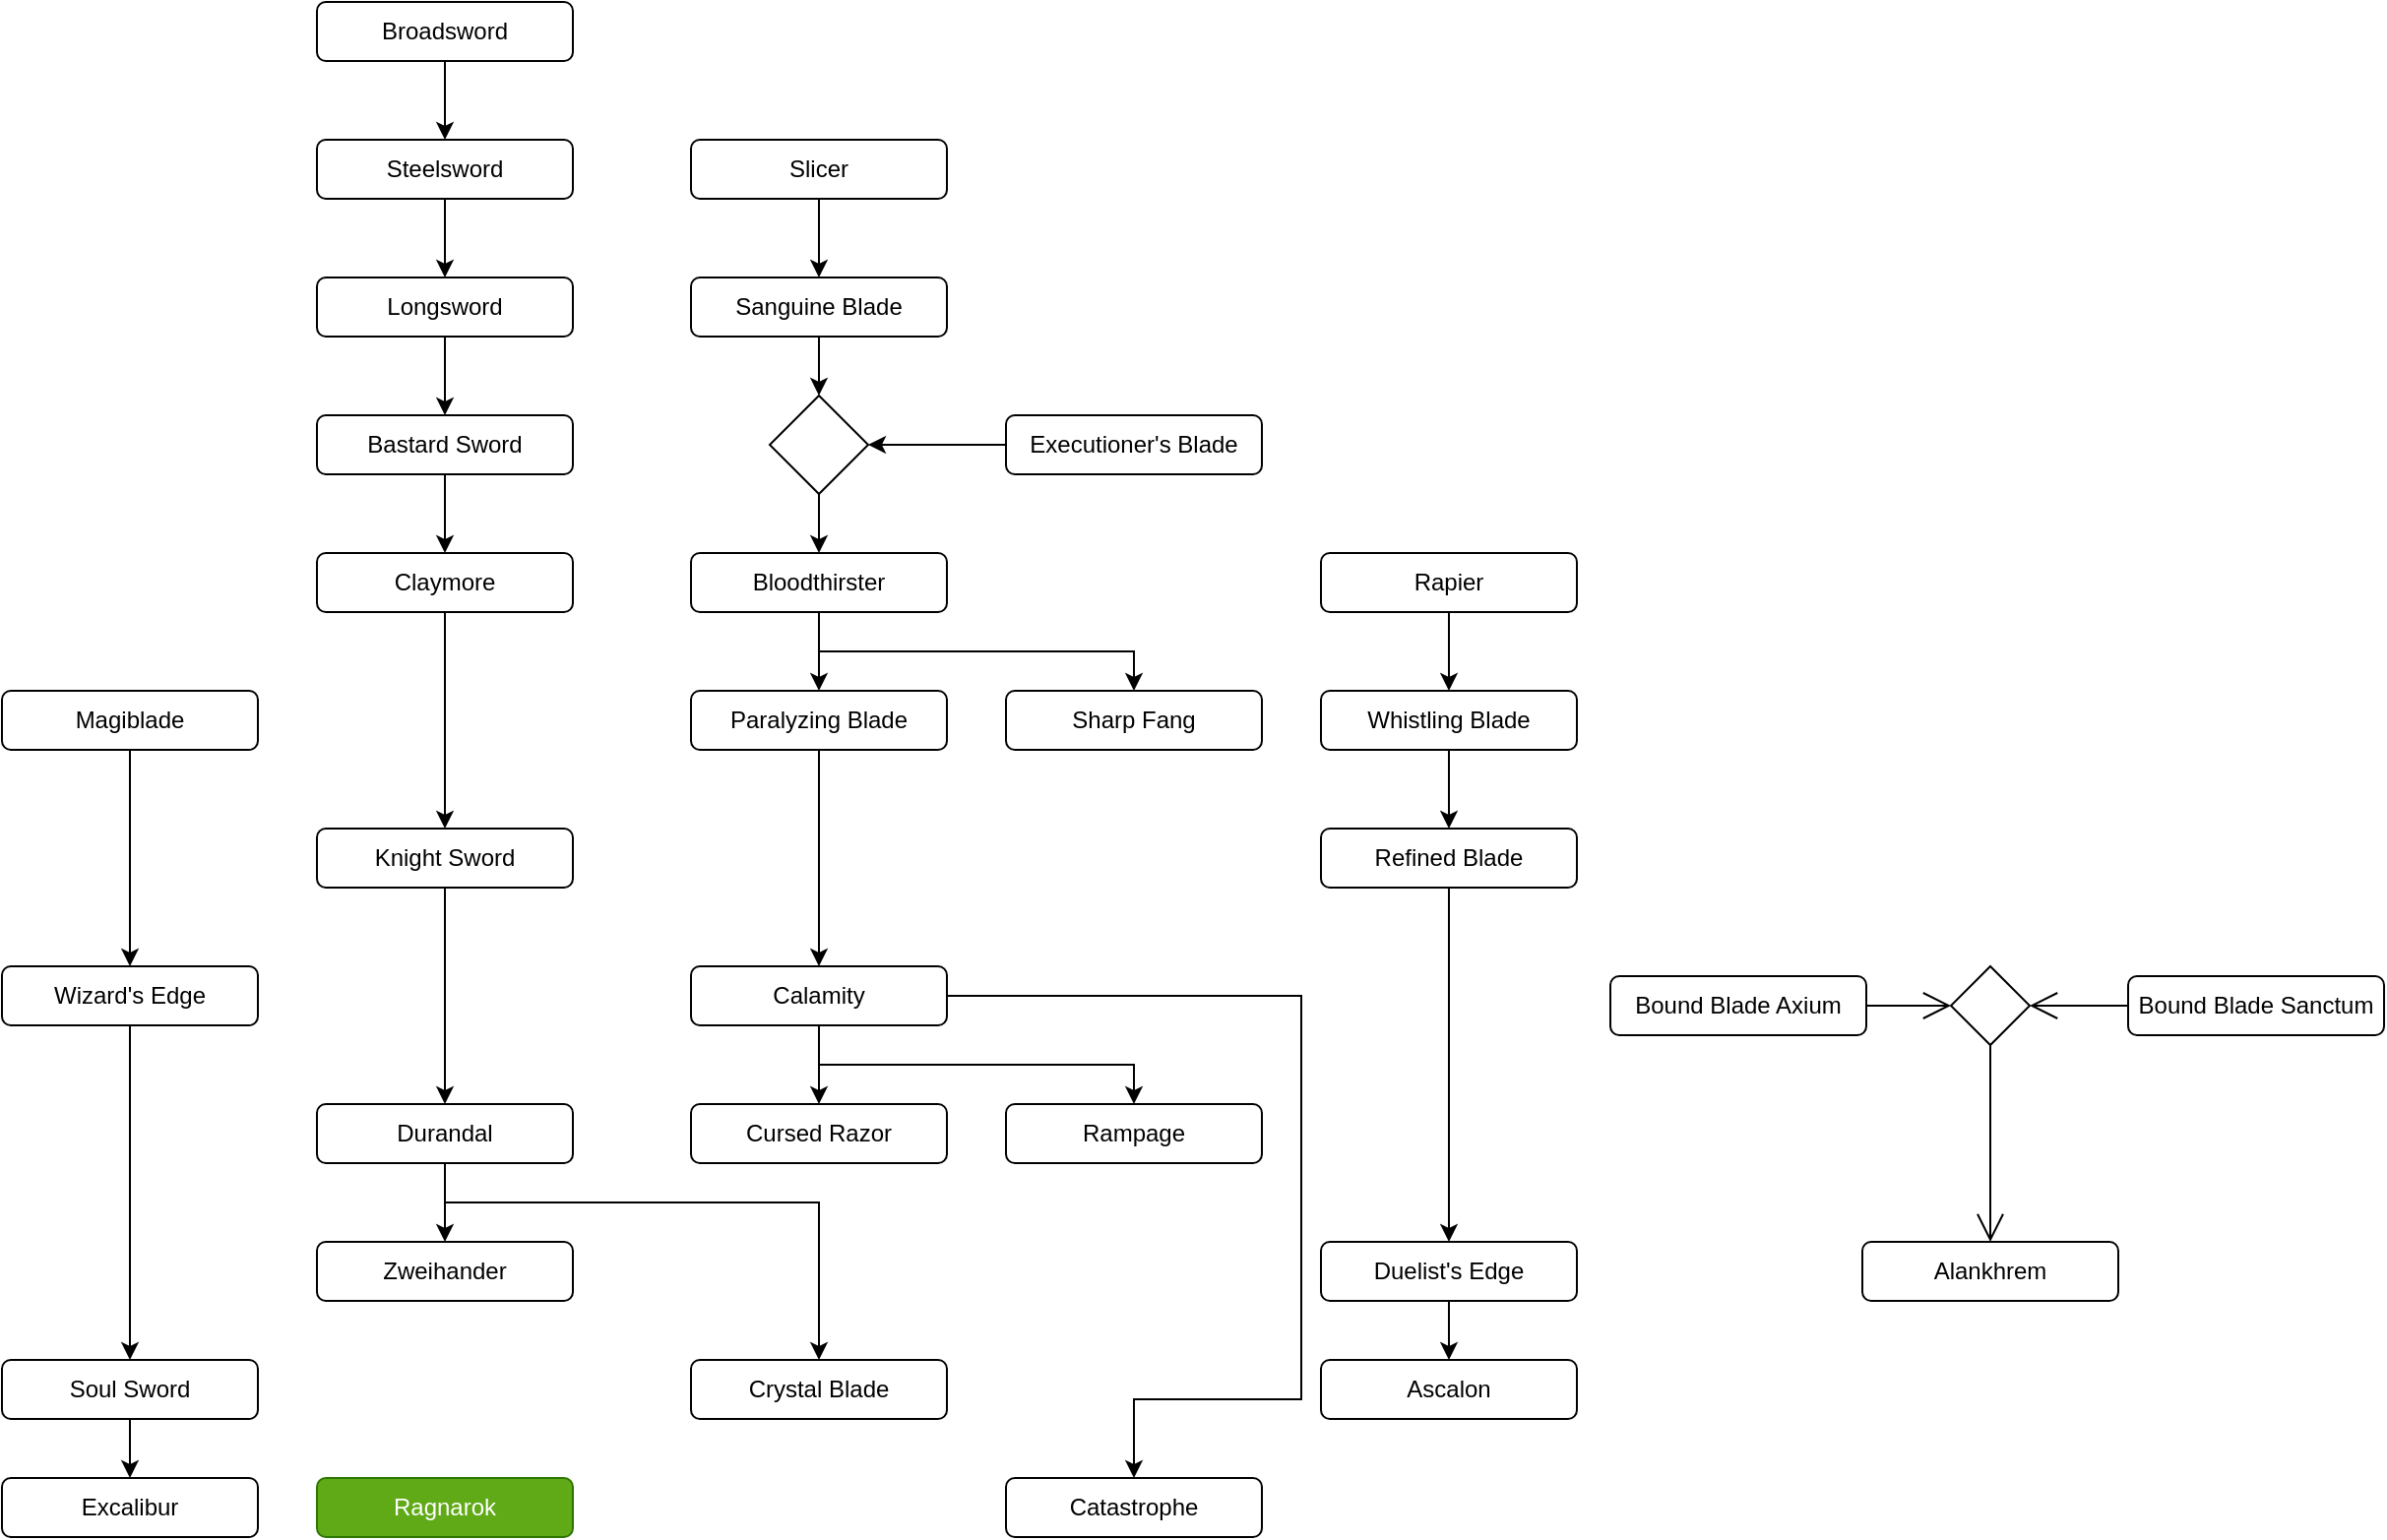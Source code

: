 <mxfile version="24.6.4" type="device" pages="13">
  <diagram name="Swords" id="dV8yuGZVqavuIWtuv6Pa">
    <mxGraphModel dx="1418" dy="828" grid="1" gridSize="10" guides="1" tooltips="1" connect="1" arrows="1" fold="1" page="1" pageScale="1" pageWidth="827" pageHeight="1169" math="0" shadow="0">
      <root>
        <mxCell id="0" />
        <mxCell id="1" parent="0" />
        <mxCell id="1CMlf8_jSPGhpw4FhLa9-9" style="edgeStyle=orthogonalEdgeStyle;rounded=0;orthogonalLoop=1;jettySize=auto;html=1;exitX=0.5;exitY=1;exitDx=0;exitDy=0;entryX=0.5;entryY=0;entryDx=0;entryDy=0;" parent="1" source="1CMlf8_jSPGhpw4FhLa9-1" target="1CMlf8_jSPGhpw4FhLa9-2" edge="1">
          <mxGeometry relative="1" as="geometry" />
        </mxCell>
        <mxCell id="1CMlf8_jSPGhpw4FhLa9-1" value="Broadsword" style="rounded=1;whiteSpace=wrap;html=1;" parent="1" vertex="1">
          <mxGeometry x="170" y="120" width="130" height="30" as="geometry" />
        </mxCell>
        <mxCell id="1CMlf8_jSPGhpw4FhLa9-10" style="edgeStyle=orthogonalEdgeStyle;rounded=0;orthogonalLoop=1;jettySize=auto;html=1;exitX=0.5;exitY=1;exitDx=0;exitDy=0;entryX=0.5;entryY=0;entryDx=0;entryDy=0;" parent="1" source="1CMlf8_jSPGhpw4FhLa9-2" target="1CMlf8_jSPGhpw4FhLa9-4" edge="1">
          <mxGeometry relative="1" as="geometry" />
        </mxCell>
        <mxCell id="1CMlf8_jSPGhpw4FhLa9-2" value="Steelsword" style="rounded=1;whiteSpace=wrap;html=1;" parent="1" vertex="1">
          <mxGeometry x="170" y="190" width="130" height="30" as="geometry" />
        </mxCell>
        <mxCell id="1CMlf8_jSPGhpw4FhLa9-12" style="edgeStyle=orthogonalEdgeStyle;rounded=0;orthogonalLoop=1;jettySize=auto;html=1;exitX=0.5;exitY=1;exitDx=0;exitDy=0;entryX=0.5;entryY=0;entryDx=0;entryDy=0;" parent="1" source="1CMlf8_jSPGhpw4FhLa9-3" target="1CMlf8_jSPGhpw4FhLa9-5" edge="1">
          <mxGeometry relative="1" as="geometry" />
        </mxCell>
        <mxCell id="1CMlf8_jSPGhpw4FhLa9-3" value="Slicer" style="rounded=1;whiteSpace=wrap;html=1;" parent="1" vertex="1">
          <mxGeometry x="360" y="190" width="130" height="30" as="geometry" />
        </mxCell>
        <mxCell id="1CMlf8_jSPGhpw4FhLa9-11" style="edgeStyle=orthogonalEdgeStyle;rounded=0;orthogonalLoop=1;jettySize=auto;html=1;exitX=0.5;exitY=1;exitDx=0;exitDy=0;entryX=0.5;entryY=0;entryDx=0;entryDy=0;" parent="1" source="1CMlf8_jSPGhpw4FhLa9-4" target="1CMlf8_jSPGhpw4FhLa9-6" edge="1">
          <mxGeometry relative="1" as="geometry" />
        </mxCell>
        <mxCell id="1CMlf8_jSPGhpw4FhLa9-4" value="Longsword" style="rounded=1;whiteSpace=wrap;html=1;" parent="1" vertex="1">
          <mxGeometry x="170" y="260" width="130" height="30" as="geometry" />
        </mxCell>
        <mxCell id="5AmjJ-Yk5ZpupYbRN_nt-2" style="edgeStyle=orthogonalEdgeStyle;rounded=0;orthogonalLoop=1;jettySize=auto;html=1;exitX=0.5;exitY=1;exitDx=0;exitDy=0;entryX=0.5;entryY=0;entryDx=0;entryDy=0;" parent="1" source="1CMlf8_jSPGhpw4FhLa9-5" target="5AmjJ-Yk5ZpupYbRN_nt-1" edge="1">
          <mxGeometry relative="1" as="geometry" />
        </mxCell>
        <mxCell id="1CMlf8_jSPGhpw4FhLa9-5" value="Sanguine Blade" style="rounded=1;whiteSpace=wrap;html=1;" parent="1" vertex="1">
          <mxGeometry x="360" y="260" width="130" height="30" as="geometry" />
        </mxCell>
        <mxCell id="1CMlf8_jSPGhpw4FhLa9-17" style="edgeStyle=orthogonalEdgeStyle;rounded=0;orthogonalLoop=1;jettySize=auto;html=1;exitX=0.5;exitY=1;exitDx=0;exitDy=0;entryX=0.5;entryY=0;entryDx=0;entryDy=0;" parent="1" source="1CMlf8_jSPGhpw4FhLa9-6" target="1CMlf8_jSPGhpw4FhLa9-16" edge="1">
          <mxGeometry relative="1" as="geometry" />
        </mxCell>
        <mxCell id="1CMlf8_jSPGhpw4FhLa9-6" value="Bastard Sword" style="rounded=1;whiteSpace=wrap;html=1;" parent="1" vertex="1">
          <mxGeometry x="170" y="330" width="130" height="30" as="geometry" />
        </mxCell>
        <mxCell id="5AmjJ-Yk5ZpupYbRN_nt-3" style="edgeStyle=orthogonalEdgeStyle;rounded=0;orthogonalLoop=1;jettySize=auto;html=1;exitX=0;exitY=0.5;exitDx=0;exitDy=0;entryX=1;entryY=0.5;entryDx=0;entryDy=0;" parent="1" source="1CMlf8_jSPGhpw4FhLa9-7" target="5AmjJ-Yk5ZpupYbRN_nt-1" edge="1">
          <mxGeometry relative="1" as="geometry" />
        </mxCell>
        <mxCell id="1CMlf8_jSPGhpw4FhLa9-7" value="Executioner&#39;s Blade" style="rounded=1;whiteSpace=wrap;html=1;" parent="1" vertex="1">
          <mxGeometry x="520" y="330" width="130" height="30" as="geometry" />
        </mxCell>
        <mxCell id="1CMlf8_jSPGhpw4FhLa9-19" style="edgeStyle=orthogonalEdgeStyle;rounded=0;orthogonalLoop=1;jettySize=auto;html=1;exitX=0.5;exitY=1;exitDx=0;exitDy=0;entryX=0.5;entryY=0;entryDx=0;entryDy=0;" parent="1" source="1CMlf8_jSPGhpw4FhLa9-8" target="1CMlf8_jSPGhpw4FhLa9-18" edge="1">
          <mxGeometry relative="1" as="geometry" />
        </mxCell>
        <mxCell id="1CMlf8_jSPGhpw4FhLa9-8" value="Rapier" style="rounded=1;whiteSpace=wrap;html=1;" parent="1" vertex="1">
          <mxGeometry x="680" y="400" width="130" height="30" as="geometry" />
        </mxCell>
        <mxCell id="1CMlf8_jSPGhpw4FhLa9-22" style="edgeStyle=orthogonalEdgeStyle;rounded=0;orthogonalLoop=1;jettySize=auto;html=1;exitX=0.5;exitY=1;exitDx=0;exitDy=0;entryX=0.5;entryY=0;entryDx=0;entryDy=0;" parent="1" source="1CMlf8_jSPGhpw4FhLa9-13" target="1CMlf8_jSPGhpw4FhLa9-21" edge="1">
          <mxGeometry relative="1" as="geometry" />
        </mxCell>
        <mxCell id="1CMlf8_jSPGhpw4FhLa9-24" style="edgeStyle=orthogonalEdgeStyle;rounded=0;orthogonalLoop=1;jettySize=auto;html=1;exitX=0.5;exitY=1;exitDx=0;exitDy=0;entryX=0.5;entryY=0;entryDx=0;entryDy=0;" parent="1" source="1CMlf8_jSPGhpw4FhLa9-13" target="1CMlf8_jSPGhpw4FhLa9-23" edge="1">
          <mxGeometry relative="1" as="geometry" />
        </mxCell>
        <mxCell id="1CMlf8_jSPGhpw4FhLa9-13" value="Bloodthirster" style="rounded=1;whiteSpace=wrap;html=1;" parent="1" vertex="1">
          <mxGeometry x="360" y="400" width="130" height="30" as="geometry" />
        </mxCell>
        <mxCell id="1CMlf8_jSPGhpw4FhLa9-26" style="edgeStyle=orthogonalEdgeStyle;rounded=0;orthogonalLoop=1;jettySize=auto;html=1;exitX=0.5;exitY=1;exitDx=0;exitDy=0;entryX=0.5;entryY=0;entryDx=0;entryDy=0;" parent="1" source="1CMlf8_jSPGhpw4FhLa9-16" target="1CMlf8_jSPGhpw4FhLa9-25" edge="1">
          <mxGeometry relative="1" as="geometry" />
        </mxCell>
        <mxCell id="1CMlf8_jSPGhpw4FhLa9-16" value="Claymore" style="rounded=1;whiteSpace=wrap;html=1;" parent="1" vertex="1">
          <mxGeometry x="170" y="400" width="130" height="30" as="geometry" />
        </mxCell>
        <mxCell id="1CMlf8_jSPGhpw4FhLa9-28" style="edgeStyle=orthogonalEdgeStyle;rounded=0;orthogonalLoop=1;jettySize=auto;html=1;exitX=0.5;exitY=1;exitDx=0;exitDy=0;entryX=0.5;entryY=0;entryDx=0;entryDy=0;" parent="1" source="1CMlf8_jSPGhpw4FhLa9-18" target="1CMlf8_jSPGhpw4FhLa9-27" edge="1">
          <mxGeometry relative="1" as="geometry" />
        </mxCell>
        <mxCell id="1CMlf8_jSPGhpw4FhLa9-18" value="Whistling Blade" style="rounded=1;whiteSpace=wrap;html=1;" parent="1" vertex="1">
          <mxGeometry x="680" y="470" width="130" height="30" as="geometry" />
        </mxCell>
        <mxCell id="1CMlf8_jSPGhpw4FhLa9-32" style="edgeStyle=orthogonalEdgeStyle;rounded=0;orthogonalLoop=1;jettySize=auto;html=1;exitX=0.5;exitY=1;exitDx=0;exitDy=0;entryX=0.5;entryY=0;entryDx=0;entryDy=0;" parent="1" source="1CMlf8_jSPGhpw4FhLa9-20" target="1CMlf8_jSPGhpw4FhLa9-31" edge="1">
          <mxGeometry relative="1" as="geometry" />
        </mxCell>
        <mxCell id="1CMlf8_jSPGhpw4FhLa9-20" value="Magiblade" style="rounded=1;whiteSpace=wrap;html=1;" parent="1" vertex="1">
          <mxGeometry x="10" y="470" width="130" height="30" as="geometry" />
        </mxCell>
        <mxCell id="1CMlf8_jSPGhpw4FhLa9-30" style="edgeStyle=orthogonalEdgeStyle;rounded=0;orthogonalLoop=1;jettySize=auto;html=1;exitX=0.5;exitY=1;exitDx=0;exitDy=0;entryX=0.5;entryY=0;entryDx=0;entryDy=0;" parent="1" source="1CMlf8_jSPGhpw4FhLa9-21" target="1CMlf8_jSPGhpw4FhLa9-29" edge="1">
          <mxGeometry relative="1" as="geometry" />
        </mxCell>
        <mxCell id="1CMlf8_jSPGhpw4FhLa9-21" value="Paralyzing Blade" style="rounded=1;whiteSpace=wrap;html=1;" parent="1" vertex="1">
          <mxGeometry x="360" y="470" width="130" height="30" as="geometry" />
        </mxCell>
        <mxCell id="1CMlf8_jSPGhpw4FhLa9-23" value="Sharp Fang" style="rounded=1;whiteSpace=wrap;html=1;" parent="1" vertex="1">
          <mxGeometry x="520" y="470" width="130" height="30" as="geometry" />
        </mxCell>
        <mxCell id="1CMlf8_jSPGhpw4FhLa9-36" style="edgeStyle=orthogonalEdgeStyle;rounded=0;orthogonalLoop=1;jettySize=auto;html=1;exitX=0.5;exitY=1;exitDx=0;exitDy=0;entryX=0.5;entryY=0;entryDx=0;entryDy=0;" parent="1" source="1CMlf8_jSPGhpw4FhLa9-25" target="1CMlf8_jSPGhpw4FhLa9-35" edge="1">
          <mxGeometry relative="1" as="geometry" />
        </mxCell>
        <mxCell id="1CMlf8_jSPGhpw4FhLa9-25" value="Knight Sword" style="rounded=1;whiteSpace=wrap;html=1;" parent="1" vertex="1">
          <mxGeometry x="170" y="540" width="130" height="30" as="geometry" />
        </mxCell>
        <mxCell id="1CMlf8_jSPGhpw4FhLa9-45" style="edgeStyle=orthogonalEdgeStyle;rounded=0;orthogonalLoop=1;jettySize=auto;html=1;exitX=0.5;exitY=1;exitDx=0;exitDy=0;entryX=0.5;entryY=0;entryDx=0;entryDy=0;" parent="1" source="1CMlf8_jSPGhpw4FhLa9-27" target="1CMlf8_jSPGhpw4FhLa9-44" edge="1">
          <mxGeometry relative="1" as="geometry" />
        </mxCell>
        <mxCell id="1CMlf8_jSPGhpw4FhLa9-27" value="Refined Blade" style="rounded=1;whiteSpace=wrap;html=1;" parent="1" vertex="1">
          <mxGeometry x="680" y="540" width="130" height="30" as="geometry" />
        </mxCell>
        <mxCell id="1CMlf8_jSPGhpw4FhLa9-38" style="edgeStyle=orthogonalEdgeStyle;rounded=0;orthogonalLoop=1;jettySize=auto;html=1;exitX=0.5;exitY=1;exitDx=0;exitDy=0;entryX=0.5;entryY=0;entryDx=0;entryDy=0;" parent="1" source="1CMlf8_jSPGhpw4FhLa9-29" target="1CMlf8_jSPGhpw4FhLa9-37" edge="1">
          <mxGeometry relative="1" as="geometry" />
        </mxCell>
        <mxCell id="1CMlf8_jSPGhpw4FhLa9-40" style="edgeStyle=orthogonalEdgeStyle;rounded=0;orthogonalLoop=1;jettySize=auto;html=1;exitX=0.5;exitY=1;exitDx=0;exitDy=0;entryX=0.5;entryY=0;entryDx=0;entryDy=0;" parent="1" source="1CMlf8_jSPGhpw4FhLa9-29" target="1CMlf8_jSPGhpw4FhLa9-39" edge="1">
          <mxGeometry relative="1" as="geometry" />
        </mxCell>
        <mxCell id="1CMlf8_jSPGhpw4FhLa9-60" style="edgeStyle=orthogonalEdgeStyle;rounded=0;orthogonalLoop=1;jettySize=auto;html=1;exitX=1;exitY=0.5;exitDx=0;exitDy=0;entryX=0.5;entryY=0;entryDx=0;entryDy=0;" parent="1" source="1CMlf8_jSPGhpw4FhLa9-29" target="1CMlf8_jSPGhpw4FhLa9-58" edge="1">
          <mxGeometry relative="1" as="geometry">
            <Array as="points">
              <mxPoint x="670" y="625" />
              <mxPoint x="670" y="830" />
              <mxPoint x="585" y="830" />
            </Array>
          </mxGeometry>
        </mxCell>
        <mxCell id="1CMlf8_jSPGhpw4FhLa9-29" value="Calamity" style="rounded=1;whiteSpace=wrap;html=1;" parent="1" vertex="1">
          <mxGeometry x="360" y="610" width="130" height="30" as="geometry" />
        </mxCell>
        <mxCell id="1CMlf8_jSPGhpw4FhLa9-52" style="edgeStyle=orthogonalEdgeStyle;rounded=0;orthogonalLoop=1;jettySize=auto;html=1;exitX=0.5;exitY=1;exitDx=0;exitDy=0;entryX=0.5;entryY=0;entryDx=0;entryDy=0;" parent="1" source="1CMlf8_jSPGhpw4FhLa9-31" target="1CMlf8_jSPGhpw4FhLa9-51" edge="1">
          <mxGeometry relative="1" as="geometry" />
        </mxCell>
        <mxCell id="1CMlf8_jSPGhpw4FhLa9-31" value="Wizard&#39;s Edge" style="rounded=1;whiteSpace=wrap;html=1;" parent="1" vertex="1">
          <mxGeometry x="10" y="610" width="130" height="30" as="geometry" />
        </mxCell>
        <mxCell id="1CMlf8_jSPGhpw4FhLa9-33" value="Bound Blade Axium" style="rounded=1;whiteSpace=wrap;html=1;" parent="1" vertex="1">
          <mxGeometry x="827" y="615" width="130" height="30" as="geometry" />
        </mxCell>
        <mxCell id="1CMlf8_jSPGhpw4FhLa9-34" value="Bound Blade Sanctum" style="rounded=1;whiteSpace=wrap;html=1;" parent="1" vertex="1">
          <mxGeometry x="1090" y="615" width="130" height="30" as="geometry" />
        </mxCell>
        <mxCell id="1CMlf8_jSPGhpw4FhLa9-43" style="edgeStyle=orthogonalEdgeStyle;rounded=0;orthogonalLoop=1;jettySize=auto;html=1;exitX=0.5;exitY=1;exitDx=0;exitDy=0;entryX=0.5;entryY=0;entryDx=0;entryDy=0;" parent="1" source="1CMlf8_jSPGhpw4FhLa9-35" target="1CMlf8_jSPGhpw4FhLa9-42" edge="1">
          <mxGeometry relative="1" as="geometry" />
        </mxCell>
        <mxCell id="1CMlf8_jSPGhpw4FhLa9-55" style="edgeStyle=orthogonalEdgeStyle;rounded=0;orthogonalLoop=1;jettySize=auto;html=1;exitX=0.5;exitY=1;exitDx=0;exitDy=0;entryX=0.5;entryY=0;entryDx=0;entryDy=0;" parent="1" source="1CMlf8_jSPGhpw4FhLa9-35" target="1CMlf8_jSPGhpw4FhLa9-53" edge="1">
          <mxGeometry relative="1" as="geometry">
            <mxPoint x="430" y="750" as="targetPoint" />
            <Array as="points">
              <mxPoint x="235" y="730" />
              <mxPoint x="425" y="730" />
            </Array>
          </mxGeometry>
        </mxCell>
        <mxCell id="1CMlf8_jSPGhpw4FhLa9-35" value="Durandal" style="rounded=1;whiteSpace=wrap;html=1;" parent="1" vertex="1">
          <mxGeometry x="170" y="680" width="130" height="30" as="geometry" />
        </mxCell>
        <mxCell id="1CMlf8_jSPGhpw4FhLa9-37" value="Cursed Razor" style="rounded=1;whiteSpace=wrap;html=1;" parent="1" vertex="1">
          <mxGeometry x="360" y="680" width="130" height="30" as="geometry" />
        </mxCell>
        <mxCell id="1CMlf8_jSPGhpw4FhLa9-39" value="Rampage" style="rounded=1;whiteSpace=wrap;html=1;" parent="1" vertex="1">
          <mxGeometry x="520" y="680" width="130" height="30" as="geometry" />
        </mxCell>
        <mxCell id="1CMlf8_jSPGhpw4FhLa9-42" value="Zweihander" style="rounded=1;whiteSpace=wrap;html=1;" parent="1" vertex="1">
          <mxGeometry x="170" y="750" width="130" height="30" as="geometry" />
        </mxCell>
        <mxCell id="1CMlf8_jSPGhpw4FhLa9-57" style="edgeStyle=orthogonalEdgeStyle;rounded=0;orthogonalLoop=1;jettySize=auto;html=1;exitX=0.5;exitY=1;exitDx=0;exitDy=0;entryX=0.5;entryY=0;entryDx=0;entryDy=0;" parent="1" source="1CMlf8_jSPGhpw4FhLa9-44" target="1CMlf8_jSPGhpw4FhLa9-56" edge="1">
          <mxGeometry relative="1" as="geometry" />
        </mxCell>
        <mxCell id="1CMlf8_jSPGhpw4FhLa9-44" value="Duelist&#39;s Edge" style="rounded=1;whiteSpace=wrap;html=1;" parent="1" vertex="1">
          <mxGeometry x="680" y="750" width="130" height="30" as="geometry" />
        </mxCell>
        <mxCell id="1CMlf8_jSPGhpw4FhLa9-46" value="Alankhrem" style="rounded=1;whiteSpace=wrap;html=1;" parent="1" vertex="1">
          <mxGeometry x="955" y="750" width="130" height="30" as="geometry" />
        </mxCell>
        <mxCell id="1CMlf8_jSPGhpw4FhLa9-47" value="" style="shape=rhombus;html=1;verticalLabelPosition=top;verticalAlignment=bottom;" parent="1" vertex="1">
          <mxGeometry x="1000" y="610" width="40" height="40" as="geometry" />
        </mxCell>
        <mxCell id="1CMlf8_jSPGhpw4FhLa9-48" value="" style="edgeStyle=elbowEdgeStyle;html=1;elbow=horizontal;align=right;verticalAlign=bottom;rounded=0;labelBackgroundColor=none;endArrow=open;endSize=12;exitX=0.5;exitY=1;exitDx=0;exitDy=0;entryX=0.5;entryY=0;entryDx=0;entryDy=0;" parent="1" source="1CMlf8_jSPGhpw4FhLa9-47" target="1CMlf8_jSPGhpw4FhLa9-46" edge="1">
          <mxGeometry relative="1" as="geometry">
            <mxPoint x="990" y="730" as="targetPoint" />
          </mxGeometry>
        </mxCell>
        <mxCell id="1CMlf8_jSPGhpw4FhLa9-49" value="" style="edgeStyle=elbowEdgeStyle;html=1;elbow=vertical;verticalAlign=bottom;startArrow=open;endArrow=none;rounded=0;labelBackgroundColor=none;startSize=12;entryX=0;entryY=0.5;entryDx=0;entryDy=0;exitX=1;exitY=0.5;exitDx=0;exitDy=0;" parent="1" source="1CMlf8_jSPGhpw4FhLa9-47" target="1CMlf8_jSPGhpw4FhLa9-34" edge="1">
          <mxGeometry relative="1" as="geometry">
            <mxPoint x="1090" y="670" as="targetPoint" />
          </mxGeometry>
        </mxCell>
        <mxCell id="1CMlf8_jSPGhpw4FhLa9-50" value="" style="edgeStyle=elbowEdgeStyle;html=1;elbow=vertical;verticalAlign=bottom;startArrow=open;endArrow=none;rounded=0;labelBackgroundColor=none;startSize=12;entryX=1;entryY=0.5;entryDx=0;entryDy=0;exitX=0;exitY=0.5;exitDx=0;exitDy=0;" parent="1" source="1CMlf8_jSPGhpw4FhLa9-47" target="1CMlf8_jSPGhpw4FhLa9-33" edge="1">
          <mxGeometry relative="1" as="geometry">
            <mxPoint x="890" y="670" as="targetPoint" />
            <mxPoint x="1000" y="650" as="sourcePoint" />
          </mxGeometry>
        </mxCell>
        <mxCell id="1CMlf8_jSPGhpw4FhLa9-62" style="edgeStyle=orthogonalEdgeStyle;rounded=0;orthogonalLoop=1;jettySize=auto;html=1;exitX=0.5;exitY=1;exitDx=0;exitDy=0;entryX=0.5;entryY=0;entryDx=0;entryDy=0;" parent="1" source="1CMlf8_jSPGhpw4FhLa9-51" target="1CMlf8_jSPGhpw4FhLa9-61" edge="1">
          <mxGeometry relative="1" as="geometry" />
        </mxCell>
        <mxCell id="1CMlf8_jSPGhpw4FhLa9-51" value="Soul Sword" style="rounded=1;whiteSpace=wrap;html=1;" parent="1" vertex="1">
          <mxGeometry x="10" y="810" width="130" height="30" as="geometry" />
        </mxCell>
        <mxCell id="1CMlf8_jSPGhpw4FhLa9-53" value="Crystal Blade" style="rounded=1;whiteSpace=wrap;html=1;" parent="1" vertex="1">
          <mxGeometry x="360" y="810" width="130" height="30" as="geometry" />
        </mxCell>
        <mxCell id="1CMlf8_jSPGhpw4FhLa9-56" value="Ascalon" style="rounded=1;whiteSpace=wrap;html=1;" parent="1" vertex="1">
          <mxGeometry x="680" y="810" width="130" height="30" as="geometry" />
        </mxCell>
        <mxCell id="1CMlf8_jSPGhpw4FhLa9-58" value="Catastrophe" style="rounded=1;whiteSpace=wrap;html=1;" parent="1" vertex="1">
          <mxGeometry x="520" y="870" width="130" height="30" as="geometry" />
        </mxCell>
        <mxCell id="1CMlf8_jSPGhpw4FhLa9-61" value="Excalibur" style="rounded=1;whiteSpace=wrap;html=1;" parent="1" vertex="1">
          <mxGeometry x="10" y="870" width="130" height="30" as="geometry" />
        </mxCell>
        <mxCell id="1CMlf8_jSPGhpw4FhLa9-63" value="Ragnarok" style="rounded=1;whiteSpace=wrap;html=1;fillColor=#60a917;fontColor=#ffffff;strokeColor=#2D7600;" parent="1" vertex="1">
          <mxGeometry x="170" y="870" width="130" height="30" as="geometry" />
        </mxCell>
        <mxCell id="5AmjJ-Yk5ZpupYbRN_nt-4" style="edgeStyle=orthogonalEdgeStyle;rounded=0;orthogonalLoop=1;jettySize=auto;html=1;exitX=0.5;exitY=1;exitDx=0;exitDy=0;entryX=0.5;entryY=0;entryDx=0;entryDy=0;" parent="1" source="5AmjJ-Yk5ZpupYbRN_nt-1" target="1CMlf8_jSPGhpw4FhLa9-13" edge="1">
          <mxGeometry relative="1" as="geometry" />
        </mxCell>
        <mxCell id="5AmjJ-Yk5ZpupYbRN_nt-1" value="" style="rhombus;whiteSpace=wrap;html=1;" parent="1" vertex="1">
          <mxGeometry x="400" y="320" width="50" height="50" as="geometry" />
        </mxCell>
      </root>
    </mxGraphModel>
  </diagram>
  <diagram id="gIFOVxIbO0Py79rJXaJO" name="Daggers">
    <mxGraphModel dx="2261" dy="844" grid="1" gridSize="10" guides="1" tooltips="1" connect="1" arrows="1" fold="1" page="1" pageScale="1" pageWidth="827" pageHeight="1169" math="0" shadow="0">
      <root>
        <mxCell id="0" />
        <mxCell id="1" parent="0" />
        <mxCell id="MXQcVbLQJFZGQqX2tid1-3" style="edgeStyle=orthogonalEdgeStyle;rounded=0;orthogonalLoop=1;jettySize=auto;html=1;exitX=0.5;exitY=1;exitDx=0;exitDy=0;entryX=0.5;entryY=0;entryDx=0;entryDy=0;" edge="1" parent="1" source="MXQcVbLQJFZGQqX2tid1-1" target="MXQcVbLQJFZGQqX2tid1-2">
          <mxGeometry relative="1" as="geometry" />
        </mxCell>
        <mxCell id="MXQcVbLQJFZGQqX2tid1-1" value="Blunt Knife" style="rounded=1;whiteSpace=wrap;html=1;" vertex="1" parent="1">
          <mxGeometry x="170" y="120" width="130" height="30" as="geometry" />
        </mxCell>
        <mxCell id="MXQcVbLQJFZGQqX2tid1-7" style="edgeStyle=orthogonalEdgeStyle;rounded=0;orthogonalLoop=1;jettySize=auto;html=1;exitX=0.5;exitY=1;exitDx=0;exitDy=0;entryX=0.5;entryY=0;entryDx=0;entryDy=0;" edge="1" parent="1" source="MXQcVbLQJFZGQqX2tid1-2" target="MXQcVbLQJFZGQqX2tid1-6">
          <mxGeometry relative="1" as="geometry" />
        </mxCell>
        <mxCell id="MXQcVbLQJFZGQqX2tid1-2" value="Dirk" style="rounded=1;whiteSpace=wrap;html=1;" vertex="1" parent="1">
          <mxGeometry x="170" y="190" width="130" height="30" as="geometry" />
        </mxCell>
        <mxCell id="MXQcVbLQJFZGQqX2tid1-13" style="edgeStyle=orthogonalEdgeStyle;rounded=0;orthogonalLoop=1;jettySize=auto;html=1;exitX=0.5;exitY=1;exitDx=0;exitDy=0;entryX=0.5;entryY=0;entryDx=0;entryDy=0;" edge="1" parent="1" source="MXQcVbLQJFZGQqX2tid1-4" target="MXQcVbLQJFZGQqX2tid1-12">
          <mxGeometry relative="1" as="geometry" />
        </mxCell>
        <mxCell id="MXQcVbLQJFZGQqX2tid1-4" value="Herbalist&#39;s Billhook" style="rounded=1;whiteSpace=wrap;html=1;" vertex="1" parent="1">
          <mxGeometry x="349" y="190" width="130" height="30" as="geometry" />
        </mxCell>
        <mxCell id="MXQcVbLQJFZGQqX2tid1-9" style="edgeStyle=orthogonalEdgeStyle;rounded=0;orthogonalLoop=1;jettySize=auto;html=1;exitX=0.5;exitY=1;exitDx=0;exitDy=0;entryX=0.5;entryY=0;entryDx=0;entryDy=0;" edge="1" parent="1" source="MXQcVbLQJFZGQqX2tid1-5" target="MXQcVbLQJFZGQqX2tid1-8">
          <mxGeometry relative="1" as="geometry" />
        </mxCell>
        <mxCell id="MXQcVbLQJFZGQqX2tid1-5" value="Poisoned Blade" style="rounded=1;whiteSpace=wrap;html=1;" vertex="1" parent="1">
          <mxGeometry x="530" y="190" width="130" height="30" as="geometry" />
        </mxCell>
        <mxCell id="MXQcVbLQJFZGQqX2tid1-11" style="edgeStyle=orthogonalEdgeStyle;rounded=0;orthogonalLoop=1;jettySize=auto;html=1;exitX=0.5;exitY=1;exitDx=0;exitDy=0;entryX=0.5;entryY=0;entryDx=0;entryDy=0;" edge="1" parent="1" source="MXQcVbLQJFZGQqX2tid1-6" target="MXQcVbLQJFZGQqX2tid1-10">
          <mxGeometry relative="1" as="geometry" />
        </mxCell>
        <mxCell id="MXQcVbLQJFZGQqX2tid1-6" value="Sneaky Steel" style="rounded=1;whiteSpace=wrap;html=1;" vertex="1" parent="1">
          <mxGeometry x="170" y="260" width="130" height="30" as="geometry" />
        </mxCell>
        <mxCell id="MXQcVbLQJFZGQqX2tid1-19" style="edgeStyle=orthogonalEdgeStyle;rounded=0;orthogonalLoop=1;jettySize=auto;html=1;exitX=0.5;exitY=1;exitDx=0;exitDy=0;entryX=0.5;entryY=0;entryDx=0;entryDy=0;" edge="1" parent="1" source="MXQcVbLQJFZGQqX2tid1-8" target="MXQcVbLQJFZGQqX2tid1-18">
          <mxGeometry relative="1" as="geometry" />
        </mxCell>
        <mxCell id="MXQcVbLQJFZGQqX2tid1-8" value="Venomous Blade" style="rounded=1;whiteSpace=wrap;html=1;" vertex="1" parent="1">
          <mxGeometry x="530" y="260" width="130" height="30" as="geometry" />
        </mxCell>
        <mxCell id="MXQcVbLQJFZGQqX2tid1-15" style="edgeStyle=orthogonalEdgeStyle;rounded=0;orthogonalLoop=1;jettySize=auto;html=1;exitX=0.5;exitY=1;exitDx=0;exitDy=0;entryX=0.5;entryY=0;entryDx=0;entryDy=0;" edge="1" parent="1" source="MXQcVbLQJFZGQqX2tid1-10" target="MXQcVbLQJFZGQqX2tid1-14">
          <mxGeometry relative="1" as="geometry" />
        </mxCell>
        <mxCell id="MXQcVbLQJFZGQqX2tid1-10" value="Silver Dagger" style="rounded=1;whiteSpace=wrap;html=1;" vertex="1" parent="1">
          <mxGeometry x="170" y="330" width="130" height="30" as="geometry" />
        </mxCell>
        <mxCell id="MXQcVbLQJFZGQqX2tid1-21" style="edgeStyle=orthogonalEdgeStyle;rounded=0;orthogonalLoop=1;jettySize=auto;html=1;exitX=0.5;exitY=1;exitDx=0;exitDy=0;entryX=0.5;entryY=0;entryDx=0;entryDy=0;" edge="1" parent="1" source="MXQcVbLQJFZGQqX2tid1-12" target="MXQcVbLQJFZGQqX2tid1-20">
          <mxGeometry relative="1" as="geometry" />
        </mxCell>
        <mxCell id="MXQcVbLQJFZGQqX2tid1-12" value="Alchemist Knife" style="rounded=1;whiteSpace=wrap;html=1;" vertex="1" parent="1">
          <mxGeometry x="349" y="330" width="130" height="30" as="geometry" />
        </mxCell>
        <mxCell id="MXQcVbLQJFZGQqX2tid1-17" style="edgeStyle=orthogonalEdgeStyle;rounded=0;orthogonalLoop=1;jettySize=auto;html=1;exitX=0.5;exitY=1;exitDx=0;exitDy=0;entryX=0.5;entryY=0;entryDx=0;entryDy=0;" edge="1" parent="1" source="MXQcVbLQJFZGQqX2tid1-14" target="MXQcVbLQJFZGQqX2tid1-16">
          <mxGeometry relative="1" as="geometry" />
        </mxCell>
        <mxCell id="MXQcVbLQJFZGQqX2tid1-14" value="Anelace" style="rounded=1;whiteSpace=wrap;html=1;" vertex="1" parent="1">
          <mxGeometry x="170" y="400" width="130" height="30" as="geometry" />
        </mxCell>
        <mxCell id="MXQcVbLQJFZGQqX2tid1-25" style="edgeStyle=orthogonalEdgeStyle;rounded=0;orthogonalLoop=1;jettySize=auto;html=1;exitX=0.5;exitY=1;exitDx=0;exitDy=0;entryX=0.5;entryY=0;entryDx=0;entryDy=0;" edge="1" parent="1" source="MXQcVbLQJFZGQqX2tid1-16" target="MXQcVbLQJFZGQqX2tid1-24">
          <mxGeometry relative="1" as="geometry" />
        </mxCell>
        <mxCell id="MXQcVbLQJFZGQqX2tid1-16" value="Baselard" style="rounded=1;whiteSpace=wrap;html=1;" vertex="1" parent="1">
          <mxGeometry x="170" y="470" width="130" height="30" as="geometry" />
        </mxCell>
        <mxCell id="MXQcVbLQJFZGQqX2tid1-33" style="edgeStyle=orthogonalEdgeStyle;rounded=0;orthogonalLoop=1;jettySize=auto;html=1;exitX=0.5;exitY=1;exitDx=0;exitDy=0;entryX=0.5;entryY=0;entryDx=0;entryDy=0;" edge="1" parent="1" source="MXQcVbLQJFZGQqX2tid1-18" target="MXQcVbLQJFZGQqX2tid1-32">
          <mxGeometry relative="1" as="geometry" />
        </mxCell>
        <mxCell id="MXQcVbLQJFZGQqX2tid1-18" value="Badik" style="rounded=1;whiteSpace=wrap;html=1;" vertex="1" parent="1">
          <mxGeometry x="530" y="470" width="130" height="30" as="geometry" />
        </mxCell>
        <mxCell id="MXQcVbLQJFZGQqX2tid1-35" style="edgeStyle=orthogonalEdgeStyle;rounded=0;orthogonalLoop=1;jettySize=auto;html=1;exitX=0.5;exitY=1;exitDx=0;exitDy=0;entryX=0.5;entryY=0;entryDx=0;entryDy=0;" edge="1" parent="1" source="MXQcVbLQJFZGQqX2tid1-20" target="MXQcVbLQJFZGQqX2tid1-34">
          <mxGeometry relative="1" as="geometry" />
        </mxCell>
        <mxCell id="MXQcVbLQJFZGQqX2tid1-20" value="Scholar Steel" style="rounded=1;whiteSpace=wrap;html=1;" vertex="1" parent="1">
          <mxGeometry x="349" y="470" width="130" height="30" as="geometry" />
        </mxCell>
        <mxCell id="MXQcVbLQJFZGQqX2tid1-27" style="edgeStyle=orthogonalEdgeStyle;rounded=0;orthogonalLoop=1;jettySize=auto;html=1;exitX=0.5;exitY=1;exitDx=0;exitDy=0;entryX=0.5;entryY=0;entryDx=0;entryDy=0;" edge="1" parent="1" source="MXQcVbLQJFZGQqX2tid1-22" target="MXQcVbLQJFZGQqX2tid1-26">
          <mxGeometry relative="1" as="geometry" />
        </mxCell>
        <mxCell id="MXQcVbLQJFZGQqX2tid1-31" style="edgeStyle=orthogonalEdgeStyle;rounded=0;orthogonalLoop=1;jettySize=auto;html=1;exitX=0.5;exitY=1;exitDx=0;exitDy=0;entryX=0.5;entryY=0;entryDx=0;entryDy=0;" edge="1" parent="1" source="MXQcVbLQJFZGQqX2tid1-22" target="MXQcVbLQJFZGQqX2tid1-30">
          <mxGeometry relative="1" as="geometry">
            <Array as="points">
              <mxPoint x="775" y="600" />
              <mxPoint x="925" y="600" />
            </Array>
          </mxGeometry>
        </mxCell>
        <mxCell id="MXQcVbLQJFZGQqX2tid1-22" value="Kris" style="rounded=1;whiteSpace=wrap;html=1;" vertex="1" parent="1">
          <mxGeometry x="710" y="530" width="130" height="30" as="geometry" />
        </mxCell>
        <mxCell id="MXQcVbLQJFZGQqX2tid1-29" style="edgeStyle=orthogonalEdgeStyle;rounded=0;orthogonalLoop=1;jettySize=auto;html=1;exitX=0.5;exitY=1;exitDx=0;exitDy=0;entryX=0.5;entryY=0;entryDx=0;entryDy=0;" edge="1" parent="1" source="MXQcVbLQJFZGQqX2tid1-24" target="MXQcVbLQJFZGQqX2tid1-28">
          <mxGeometry relative="1" as="geometry" />
        </mxCell>
        <mxCell id="MXQcVbLQJFZGQqX2tid1-24" value="Khanjali" style="rounded=1;whiteSpace=wrap;html=1;" vertex="1" parent="1">
          <mxGeometry x="170" y="530" width="130" height="30" as="geometry" />
        </mxCell>
        <mxCell id="MXQcVbLQJFZGQqX2tid1-26" value="Spectral Cutlass" style="rounded=1;whiteSpace=wrap;html=1;" vertex="1" parent="1">
          <mxGeometry x="710" y="650" width="130" height="30" as="geometry" />
        </mxCell>
        <mxCell id="MXQcVbLQJFZGQqX2tid1-37" style="edgeStyle=orthogonalEdgeStyle;rounded=0;orthogonalLoop=1;jettySize=auto;html=1;exitX=0.5;exitY=1;exitDx=0;exitDy=0;entryX=0.5;entryY=0;entryDx=0;entryDy=0;" edge="1" parent="1" source="MXQcVbLQJFZGQqX2tid1-28" target="MXQcVbLQJFZGQqX2tid1-36">
          <mxGeometry relative="1" as="geometry" />
        </mxCell>
        <mxCell id="MXQcVbLQJFZGQqX2tid1-28" value="Cinquedea" style="rounded=1;whiteSpace=wrap;html=1;" vertex="1" parent="1">
          <mxGeometry x="170" y="650" width="130" height="30" as="geometry" />
        </mxCell>
        <mxCell id="MXQcVbLQJFZGQqX2tid1-30" value="Kalis" style="rounded=1;whiteSpace=wrap;html=1;" vertex="1" parent="1">
          <mxGeometry x="860" y="720" width="130" height="30" as="geometry" />
        </mxCell>
        <mxCell id="MXQcVbLQJFZGQqX2tid1-32" value="Bad Omens" style="rounded=1;whiteSpace=wrap;html=1;" vertex="1" parent="1">
          <mxGeometry x="530" y="720" width="130" height="30" as="geometry" />
        </mxCell>
        <mxCell id="MXQcVbLQJFZGQqX2tid1-34" value="Kila" style="rounded=1;whiteSpace=wrap;html=1;" vertex="1" parent="1">
          <mxGeometry x="349" y="780" width="130" height="30" as="geometry" />
        </mxCell>
        <mxCell id="MXQcVbLQJFZGQqX2tid1-36" value="Yoroi Doshi" style="rounded=1;whiteSpace=wrap;html=1;" vertex="1" parent="1">
          <mxGeometry x="170" y="840" width="130" height="30" as="geometry" />
        </mxCell>
        <mxCell id="MXQcVbLQJFZGQqX2tid1-38" value="Killing Doll" style="rounded=1;whiteSpace=wrap;html=1;fillColor=#60a917;fontColor=#ffffff;strokeColor=#2D7600;" vertex="1" parent="1">
          <mxGeometry x="-10" y="840" width="130" height="30" as="geometry" />
        </mxCell>
      </root>
    </mxGraphModel>
  </diagram>
  <diagram id="6dj184usk5NL2-i28NSk" name="Axes">
    <mxGraphModel dx="2261" dy="844" grid="1" gridSize="10" guides="1" tooltips="1" connect="1" arrows="1" fold="1" page="1" pageScale="1" pageWidth="827" pageHeight="1169" math="0" shadow="0">
      <root>
        <mxCell id="0" />
        <mxCell id="1" parent="0" />
        <mxCell id="h0UjxXjWkSl1X1LqyhQw-4" style="edgeStyle=orthogonalEdgeStyle;rounded=0;orthogonalLoop=1;jettySize=auto;html=1;exitX=0.5;exitY=1;exitDx=0;exitDy=0;entryX=0.5;entryY=0;entryDx=0;entryDy=0;" edge="1" parent="1" source="h0UjxXjWkSl1X1LqyhQw-1" target="h0UjxXjWkSl1X1LqyhQw-2">
          <mxGeometry relative="1" as="geometry" />
        </mxCell>
        <mxCell id="h0UjxXjWkSl1X1LqyhQw-1" value="Iron Axe" style="rounded=1;whiteSpace=wrap;html=1;" vertex="1" parent="1">
          <mxGeometry x="80" y="50" width="130" height="30" as="geometry" />
        </mxCell>
        <mxCell id="h0UjxXjWkSl1X1LqyhQw-5" style="edgeStyle=orthogonalEdgeStyle;rounded=0;orthogonalLoop=1;jettySize=auto;html=1;exitX=0.5;exitY=1;exitDx=0;exitDy=0;entryX=0.5;entryY=0;entryDx=0;entryDy=0;" edge="1" parent="1" source="h0UjxXjWkSl1X1LqyhQw-2" target="h0UjxXjWkSl1X1LqyhQw-3">
          <mxGeometry relative="1" as="geometry" />
        </mxCell>
        <mxCell id="h0UjxXjWkSl1X1LqyhQw-2" value="Steel Axe" style="rounded=1;whiteSpace=wrap;html=1;" vertex="1" parent="1">
          <mxGeometry x="80" y="120" width="130" height="30" as="geometry" />
        </mxCell>
        <mxCell id="h0UjxXjWkSl1X1LqyhQw-7" style="edgeStyle=orthogonalEdgeStyle;rounded=0;orthogonalLoop=1;jettySize=auto;html=1;exitX=0.5;exitY=1;exitDx=0;exitDy=0;entryX=0.5;entryY=0;entryDx=0;entryDy=0;" edge="1" parent="1" source="h0UjxXjWkSl1X1LqyhQw-3" target="h0UjxXjWkSl1X1LqyhQw-6">
          <mxGeometry relative="1" as="geometry" />
        </mxCell>
        <mxCell id="h0UjxXjWkSl1X1LqyhQw-3" value="Splitting Axe" style="rounded=1;whiteSpace=wrap;html=1;" vertex="1" parent="1">
          <mxGeometry x="80" y="190" width="130" height="30" as="geometry" />
        </mxCell>
        <mxCell id="h0UjxXjWkSl1X1LqyhQw-10" style="edgeStyle=orthogonalEdgeStyle;rounded=0;orthogonalLoop=1;jettySize=auto;html=1;exitX=0.5;exitY=1;exitDx=0;exitDy=0;entryX=0.5;entryY=0;entryDx=0;entryDy=0;" edge="1" parent="1" source="h0UjxXjWkSl1X1LqyhQw-6" target="h0UjxXjWkSl1X1LqyhQw-9">
          <mxGeometry relative="1" as="geometry" />
        </mxCell>
        <mxCell id="h0UjxXjWkSl1X1LqyhQw-6" value="Tomahawk" style="rounded=1;whiteSpace=wrap;html=1;" vertex="1" parent="1">
          <mxGeometry x="80" y="260" width="130" height="30" as="geometry" />
        </mxCell>
        <mxCell id="h0UjxXjWkSl1X1LqyhQw-12" style="edgeStyle=orthogonalEdgeStyle;rounded=0;orthogonalLoop=1;jettySize=auto;html=1;exitX=0.5;exitY=1;exitDx=0;exitDy=0;entryX=0.5;entryY=0;entryDx=0;entryDy=0;" edge="1" parent="1" source="h0UjxXjWkSl1X1LqyhQw-8" target="h0UjxXjWkSl1X1LqyhQw-11">
          <mxGeometry relative="1" as="geometry" />
        </mxCell>
        <mxCell id="h0UjxXjWkSl1X1LqyhQw-16" style="edgeStyle=orthogonalEdgeStyle;rounded=0;orthogonalLoop=1;jettySize=auto;html=1;exitX=0.5;exitY=1;exitDx=0;exitDy=0;entryX=0.5;entryY=0;entryDx=0;entryDy=0;" edge="1" parent="1" source="h0UjxXjWkSl1X1LqyhQw-8" target="h0UjxXjWkSl1X1LqyhQw-15">
          <mxGeometry relative="1" as="geometry">
            <Array as="points">
              <mxPoint x="525" y="310" />
              <mxPoint x="995" y="310" />
            </Array>
          </mxGeometry>
        </mxCell>
        <mxCell id="h0UjxXjWkSl1X1LqyhQw-8" value="Sagaris" style="rounded=1;whiteSpace=wrap;html=1;" vertex="1" parent="1">
          <mxGeometry x="460" y="260" width="130" height="30" as="geometry" />
        </mxCell>
        <mxCell id="h0UjxXjWkSl1X1LqyhQw-14" style="edgeStyle=orthogonalEdgeStyle;rounded=0;orthogonalLoop=1;jettySize=auto;html=1;exitX=0.5;exitY=1;exitDx=0;exitDy=0;entryX=0.5;entryY=0;entryDx=0;entryDy=0;" edge="1" parent="1" source="h0UjxXjWkSl1X1LqyhQw-9" target="h0UjxXjWkSl1X1LqyhQw-13">
          <mxGeometry relative="1" as="geometry" />
        </mxCell>
        <mxCell id="h0UjxXjWkSl1X1LqyhQw-9" value="Battle Axe" style="rounded=1;whiteSpace=wrap;html=1;" vertex="1" parent="1">
          <mxGeometry x="80" y="330" width="130" height="30" as="geometry" />
        </mxCell>
        <mxCell id="h0UjxXjWkSl1X1LqyhQw-19" style="edgeStyle=orthogonalEdgeStyle;rounded=0;orthogonalLoop=1;jettySize=auto;html=1;exitX=0.5;exitY=1;exitDx=0;exitDy=0;entryX=0.5;entryY=0;entryDx=0;entryDy=0;" edge="1" parent="1" source="h0UjxXjWkSl1X1LqyhQw-11" target="h0UjxXjWkSl1X1LqyhQw-17">
          <mxGeometry relative="1" as="geometry" />
        </mxCell>
        <mxCell id="h0UjxXjWkSl1X1LqyhQw-11" value="Lumberjack&#39;s Dream" style="rounded=1;whiteSpace=wrap;html=1;" vertex="1" parent="1">
          <mxGeometry x="460" y="330" width="130" height="30" as="geometry" />
        </mxCell>
        <mxCell id="h0UjxXjWkSl1X1LqyhQw-20" style="edgeStyle=orthogonalEdgeStyle;rounded=0;orthogonalLoop=1;jettySize=auto;html=1;exitX=0.5;exitY=1;exitDx=0;exitDy=0;entryX=0.5;entryY=0;entryDx=0;entryDy=0;" edge="1" parent="1" source="h0UjxXjWkSl1X1LqyhQw-13" target="h0UjxXjWkSl1X1LqyhQw-18">
          <mxGeometry relative="1" as="geometry" />
        </mxCell>
        <mxCell id="h0UjxXjWkSl1X1LqyhQw-25" style="edgeStyle=orthogonalEdgeStyle;rounded=0;orthogonalLoop=1;jettySize=auto;html=1;exitX=0.5;exitY=1;exitDx=0;exitDy=0;entryX=0.5;entryY=0;entryDx=0;entryDy=0;" edge="1" parent="1" source="h0UjxXjWkSl1X1LqyhQw-13" target="h0UjxXjWkSl1X1LqyhQw-24">
          <mxGeometry relative="1" as="geometry">
            <Array as="points">
              <mxPoint x="145" y="480" />
              <mxPoint x="-25" y="480" />
            </Array>
          </mxGeometry>
        </mxCell>
        <mxCell id="h0UjxXjWkSl1X1LqyhQw-13" value="Ono" style="rounded=1;whiteSpace=wrap;html=1;" vertex="1" parent="1">
          <mxGeometry x="80" y="400" width="130" height="30" as="geometry" />
        </mxCell>
        <mxCell id="h0UjxXjWkSl1X1LqyhQw-23" style="edgeStyle=orthogonalEdgeStyle;rounded=0;orthogonalLoop=1;jettySize=auto;html=1;exitX=0.5;exitY=1;exitDx=0;exitDy=0;entryX=0.5;entryY=0;entryDx=0;entryDy=0;" edge="1" parent="1" source="h0UjxXjWkSl1X1LqyhQw-15" target="h0UjxXjWkSl1X1LqyhQw-22">
          <mxGeometry relative="1" as="geometry" />
        </mxCell>
        <mxCell id="h0UjxXjWkSl1X1LqyhQw-15" value="Francisca" style="rounded=1;whiteSpace=wrap;html=1;" vertex="1" parent="1">
          <mxGeometry x="930" y="465" width="130" height="30" as="geometry" />
        </mxCell>
        <mxCell id="h0UjxXjWkSl1X1LqyhQw-17" value="The Cleaver" style="rounded=1;whiteSpace=wrap;html=1;" vertex="1" parent="1">
          <mxGeometry x="460" y="530" width="130" height="30" as="geometry" />
        </mxCell>
        <mxCell id="h0UjxXjWkSl1X1LqyhQw-18" value="The Crusher" style="rounded=1;whiteSpace=wrap;html=1;" vertex="1" parent="1">
          <mxGeometry x="80" y="530" width="130" height="30" as="geometry" />
        </mxCell>
        <mxCell id="h0UjxXjWkSl1X1LqyhQw-21" value="The Sanguine" style="rounded=1;whiteSpace=wrap;html=1;" vertex="1" parent="1">
          <mxGeometry x="770" y="530" width="130" height="30" as="geometry" />
        </mxCell>
        <mxCell id="h0UjxXjWkSl1X1LqyhQw-27" style="edgeStyle=orthogonalEdgeStyle;rounded=0;orthogonalLoop=1;jettySize=auto;html=1;exitX=0.5;exitY=1;exitDx=0;exitDy=0;entryX=0.5;entryY=0;entryDx=0;entryDy=0;" edge="1" parent="1" source="h0UjxXjWkSl1X1LqyhQw-22" target="h0UjxXjWkSl1X1LqyhQw-26">
          <mxGeometry relative="1" as="geometry" />
        </mxCell>
        <mxCell id="h0UjxXjWkSl1X1LqyhQw-22" value="Parashu" style="rounded=1;whiteSpace=wrap;html=1;" vertex="1" parent="1">
          <mxGeometry x="930" y="605" width="130" height="30" as="geometry" />
        </mxCell>
        <mxCell id="h0UjxXjWkSl1X1LqyhQw-24" value="Yue" style="rounded=1;whiteSpace=wrap;html=1;" vertex="1" parent="1">
          <mxGeometry x="-90" y="600" width="130" height="30" as="geometry" />
        </mxCell>
        <mxCell id="h0UjxXjWkSl1X1LqyhQw-26" value="Golden Axe" style="rounded=1;whiteSpace=wrap;html=1;" vertex="1" parent="1">
          <mxGeometry x="930" y="675" width="130" height="30" as="geometry" />
        </mxCell>
        <mxCell id="h0UjxXjWkSl1X1LqyhQw-28" value="Warchief&#39;s Axe" style="rounded=1;whiteSpace=wrap;html=1;" vertex="1" parent="1">
          <mxGeometry x="266.5" y="720" width="130" height="30" as="geometry" />
        </mxCell>
        <mxCell id="h0UjxXjWkSl1X1LqyhQw-29" value="Warlord&#39;s Steel" style="rounded=1;whiteSpace=wrap;html=1;" vertex="1" parent="1">
          <mxGeometry x="616.5" y="720" width="130" height="30" as="geometry" />
        </mxCell>
        <mxCell id="20MINYzbA1NI3WMS9Y_U-1" value="" style="shape=rhombus;html=1;verticalLabelPosition=top;verticalAlignment=bottom;" vertex="1" parent="1">
          <mxGeometry x="311.5" y="526" width="40" height="40" as="geometry" />
        </mxCell>
        <mxCell id="20MINYzbA1NI3WMS9Y_U-2" value="" style="edgeStyle=elbowEdgeStyle;html=1;elbow=horizontal;align=right;verticalAlign=bottom;rounded=0;labelBackgroundColor=none;endArrow=open;endSize=12;exitX=0.5;exitY=1;exitDx=0;exitDy=0;entryX=0.5;entryY=0;entryDx=0;entryDy=0;" edge="1" parent="1" source="20MINYzbA1NI3WMS9Y_U-1" target="h0UjxXjWkSl1X1LqyhQw-28">
          <mxGeometry relative="1" as="geometry">
            <mxPoint x="331.5" y="670" as="targetPoint" />
          </mxGeometry>
        </mxCell>
        <mxCell id="20MINYzbA1NI3WMS9Y_U-3" value="" style="edgeStyle=elbowEdgeStyle;html=1;elbow=vertical;verticalAlign=bottom;startArrow=open;endArrow=none;rounded=0;labelBackgroundColor=none;startSize=12;entryX=0;entryY=0.5;entryDx=0;entryDy=0;exitX=1;exitY=0.5;exitDx=0;exitDy=0;" edge="1" parent="1" source="20MINYzbA1NI3WMS9Y_U-1" target="h0UjxXjWkSl1X1LqyhQw-17">
          <mxGeometry relative="1" as="geometry">
            <mxPoint x="401.5" y="550" as="targetPoint" />
          </mxGeometry>
        </mxCell>
        <mxCell id="20MINYzbA1NI3WMS9Y_U-4" value="" style="edgeStyle=elbowEdgeStyle;html=1;elbow=vertical;verticalAlign=bottom;startArrow=open;endArrow=none;rounded=0;labelBackgroundColor=none;startSize=12;entryX=1;entryY=0.5;entryDx=0;entryDy=0;exitX=0;exitY=0.5;exitDx=0;exitDy=0;" edge="1" parent="1" source="20MINYzbA1NI3WMS9Y_U-1" target="h0UjxXjWkSl1X1LqyhQw-18">
          <mxGeometry relative="1" as="geometry">
            <mxPoint x="268.5" y="550" as="targetPoint" />
            <mxPoint x="311.5" y="570" as="sourcePoint" />
          </mxGeometry>
        </mxCell>
        <mxCell id="20MINYzbA1NI3WMS9Y_U-5" value="" style="shape=rhombus;html=1;verticalLabelPosition=top;verticalAlignment=bottom;" vertex="1" parent="1">
          <mxGeometry x="661.5" y="525" width="40" height="40" as="geometry" />
        </mxCell>
        <mxCell id="20MINYzbA1NI3WMS9Y_U-6" value="" style="edgeStyle=elbowEdgeStyle;html=1;elbow=horizontal;align=right;verticalAlign=bottom;rounded=0;labelBackgroundColor=none;endArrow=open;endSize=12;exitX=0.5;exitY=1;exitDx=0;exitDy=0;entryX=0.5;entryY=0;entryDx=0;entryDy=0;" edge="1" parent="1" source="20MINYzbA1NI3WMS9Y_U-5">
          <mxGeometry relative="1" as="geometry">
            <mxPoint x="681.5" y="720" as="targetPoint" />
          </mxGeometry>
        </mxCell>
        <mxCell id="20MINYzbA1NI3WMS9Y_U-7" value="" style="edgeStyle=elbowEdgeStyle;html=1;elbow=vertical;verticalAlign=bottom;startArrow=open;endArrow=none;rounded=0;labelBackgroundColor=none;startSize=12;exitX=1;exitY=0.5;exitDx=0;exitDy=0;" edge="1" parent="1" source="20MINYzbA1NI3WMS9Y_U-5">
          <mxGeometry relative="1" as="geometry">
            <mxPoint x="770" y="545" as="targetPoint" />
          </mxGeometry>
        </mxCell>
        <mxCell id="20MINYzbA1NI3WMS9Y_U-8" value="" style="edgeStyle=elbowEdgeStyle;html=1;elbow=vertical;verticalAlign=bottom;startArrow=open;endArrow=none;rounded=0;labelBackgroundColor=none;startSize=12;exitX=0.5;exitY=0;exitDx=0;exitDy=0;entryX=1;entryY=0.25;entryDx=0;entryDy=0;" edge="1" parent="1" source="20MINYzbA1NI3WMS9Y_U-5" target="h0UjxXjWkSl1X1LqyhQw-18">
          <mxGeometry relative="1" as="geometry">
            <mxPoint x="230" y="460" as="targetPoint" />
            <mxPoint x="661.5" y="570" as="sourcePoint" />
            <Array as="points">
              <mxPoint x="430" y="470" />
            </Array>
          </mxGeometry>
        </mxCell>
        <mxCell id="20MINYzbA1NI3WMS9Y_U-9" value="Blood Angel" style="rounded=1;whiteSpace=wrap;html=1;fillColor=#60a917;fontColor=#ffffff;strokeColor=#2D7600;" vertex="1" parent="1">
          <mxGeometry x="460" y="800" width="130" height="30" as="geometry" />
        </mxCell>
      </root>
    </mxGraphModel>
  </diagram>
  <diagram id="Fm77I5KZCR1ffUn9nCoQ" name="Claws">
    <mxGraphModel dx="2261" dy="844" grid="1" gridSize="10" guides="1" tooltips="1" connect="1" arrows="1" fold="1" page="1" pageScale="1" pageWidth="827" pageHeight="1169" math="0" shadow="0">
      <root>
        <mxCell id="0" />
        <mxCell id="1" parent="0" />
        <mxCell id="yFBCCEyttnvlAxDrwE9F-3" style="edgeStyle=orthogonalEdgeStyle;rounded=0;orthogonalLoop=1;jettySize=auto;html=1;exitX=0.5;exitY=1;exitDx=0;exitDy=0;entryX=0.5;entryY=0;entryDx=0;entryDy=0;" edge="1" parent="1" source="yFBCCEyttnvlAxDrwE9F-1" target="yFBCCEyttnvlAxDrwE9F-2">
          <mxGeometry relative="1" as="geometry" />
        </mxCell>
        <mxCell id="yFBCCEyttnvlAxDrwE9F-1" value="Steel Claws" style="rounded=1;whiteSpace=wrap;html=1;" vertex="1" parent="1">
          <mxGeometry x="80" y="150" width="130" height="30" as="geometry" />
        </mxCell>
        <mxCell id="yFBCCEyttnvlAxDrwE9F-5" style="edgeStyle=orthogonalEdgeStyle;rounded=0;orthogonalLoop=1;jettySize=auto;html=1;exitX=0.5;exitY=1;exitDx=0;exitDy=0;entryX=0.5;entryY=0;entryDx=0;entryDy=0;" edge="1" parent="1" source="yFBCCEyttnvlAxDrwE9F-2" target="yFBCCEyttnvlAxDrwE9F-4">
          <mxGeometry relative="1" as="geometry" />
        </mxCell>
        <mxCell id="yFBCCEyttnvlAxDrwE9F-2" value="Tiger&#39;s Fury" style="rounded=1;whiteSpace=wrap;html=1;" vertex="1" parent="1">
          <mxGeometry x="80" y="220" width="130" height="30" as="geometry" />
        </mxCell>
        <mxCell id="yFBCCEyttnvlAxDrwE9F-14" style="edgeStyle=orthogonalEdgeStyle;rounded=0;orthogonalLoop=1;jettySize=auto;html=1;exitX=0.5;exitY=1;exitDx=0;exitDy=0;entryX=0.5;entryY=0;entryDx=0;entryDy=0;" edge="1" parent="1" source="yFBCCEyttnvlAxDrwE9F-4" target="yFBCCEyttnvlAxDrwE9F-12">
          <mxGeometry relative="1" as="geometry" />
        </mxCell>
        <mxCell id="8llKmy0xsEJ4uIH6ffch-4" style="edgeStyle=orthogonalEdgeStyle;rounded=0;orthogonalLoop=1;jettySize=auto;html=1;exitX=0.5;exitY=1;exitDx=0;exitDy=0;entryX=0.5;entryY=0;entryDx=0;entryDy=0;" edge="1" parent="1" source="yFBCCEyttnvlAxDrwE9F-4" target="8llKmy0xsEJ4uIH6ffch-2">
          <mxGeometry relative="1" as="geometry" />
        </mxCell>
        <mxCell id="yFBCCEyttnvlAxDrwE9F-4" value="Deadly Paws" style="rounded=1;whiteSpace=wrap;html=1;" vertex="1" parent="1">
          <mxGeometry x="80" y="290" width="130" height="30" as="geometry" />
        </mxCell>
        <mxCell id="8llKmy0xsEJ4uIH6ffch-3" style="edgeStyle=orthogonalEdgeStyle;rounded=0;orthogonalLoop=1;jettySize=auto;html=1;exitX=0.5;exitY=1;exitDx=0;exitDy=0;entryX=0;entryY=0.5;entryDx=0;entryDy=0;" edge="1" parent="1" source="yFBCCEyttnvlAxDrwE9F-6" target="8llKmy0xsEJ4uIH6ffch-2">
          <mxGeometry relative="1" as="geometry" />
        </mxCell>
        <mxCell id="yFBCCEyttnvlAxDrwE9F-6" value="Soul of the Wolf" style="rounded=1;whiteSpace=wrap;html=1;" vertex="1" parent="1">
          <mxGeometry x="-260" y="360" width="130" height="30" as="geometry" />
        </mxCell>
        <mxCell id="yFBCCEyttnvlAxDrwE9F-13" style="edgeStyle=orthogonalEdgeStyle;rounded=0;orthogonalLoop=1;jettySize=auto;html=1;exitX=0.5;exitY=1;exitDx=0;exitDy=0;entryX=1;entryY=0.5;entryDx=0;entryDy=0;" edge="1" parent="1" source="yFBCCEyttnvlAxDrwE9F-8" target="yFBCCEyttnvlAxDrwE9F-12">
          <mxGeometry relative="1" as="geometry" />
        </mxCell>
        <mxCell id="yFBCCEyttnvlAxDrwE9F-8" value="Silver Fangs" style="rounded=1;whiteSpace=wrap;html=1;" vertex="1" parent="1">
          <mxGeometry x="250" y="360" width="130" height="30" as="geometry" />
        </mxCell>
        <mxCell id="8llKmy0xsEJ4uIH6ffch-8" style="edgeStyle=orthogonalEdgeStyle;rounded=0;orthogonalLoop=1;jettySize=auto;html=1;exitX=0.5;exitY=1;exitDx=0;exitDy=0;entryX=0.5;entryY=0;entryDx=0;entryDy=0;" edge="1" parent="1" source="yFBCCEyttnvlAxDrwE9F-9" target="8llKmy0xsEJ4uIH6ffch-7">
          <mxGeometry relative="1" as="geometry" />
        </mxCell>
        <mxCell id="yFBCCEyttnvlAxDrwE9F-9" value="Torments" style="rounded=1;whiteSpace=wrap;html=1;" vertex="1" parent="1">
          <mxGeometry x="430" y="360" width="130" height="30" as="geometry" />
        </mxCell>
        <mxCell id="8llKmy0xsEJ4uIH6ffch-10" style="edgeStyle=orthogonalEdgeStyle;rounded=0;orthogonalLoop=1;jettySize=auto;html=1;exitX=0.5;exitY=1;exitDx=0;exitDy=0;entryX=0.5;entryY=0;entryDx=0;entryDy=0;" edge="1" parent="1" source="yFBCCEyttnvlAxDrwE9F-10" target="8llKmy0xsEJ4uIH6ffch-9">
          <mxGeometry relative="1" as="geometry" />
        </mxCell>
        <mxCell id="yFBCCEyttnvlAxDrwE9F-10" value="The Gloves" style="rounded=1;whiteSpace=wrap;html=1;" vertex="1" parent="1">
          <mxGeometry x="80" y="490" width="130" height="30" as="geometry" />
        </mxCell>
        <mxCell id="yFBCCEyttnvlAxDrwE9F-15" style="edgeStyle=orthogonalEdgeStyle;rounded=0;orthogonalLoop=1;jettySize=auto;html=1;exitX=0.5;exitY=1;exitDx=0;exitDy=0;entryX=0.5;entryY=0;entryDx=0;entryDy=0;" edge="1" parent="1" source="yFBCCEyttnvlAxDrwE9F-12" target="yFBCCEyttnvlAxDrwE9F-10">
          <mxGeometry relative="1" as="geometry" />
        </mxCell>
        <mxCell id="yFBCCEyttnvlAxDrwE9F-12" value="" style="rhombus;whiteSpace=wrap;html=1;" vertex="1" parent="1">
          <mxGeometry x="115" y="380" width="60" height="60" as="geometry" />
        </mxCell>
        <mxCell id="8llKmy0xsEJ4uIH6ffch-6" style="edgeStyle=orthogonalEdgeStyle;rounded=0;orthogonalLoop=1;jettySize=auto;html=1;exitX=0.5;exitY=1;exitDx=0;exitDy=0;entryX=0.5;entryY=0;entryDx=0;entryDy=0;" edge="1" parent="1" source="8llKmy0xsEJ4uIH6ffch-2" target="8llKmy0xsEJ4uIH6ffch-5">
          <mxGeometry relative="1" as="geometry" />
        </mxCell>
        <mxCell id="8llKmy0xsEJ4uIH6ffch-2" value="" style="rhombus;whiteSpace=wrap;html=1;" vertex="1" parent="1">
          <mxGeometry x="-90" y="380" width="60" height="60" as="geometry" />
        </mxCell>
        <mxCell id="8llKmy0xsEJ4uIH6ffch-12" style="edgeStyle=orthogonalEdgeStyle;rounded=0;orthogonalLoop=1;jettySize=auto;html=1;exitX=0.5;exitY=1;exitDx=0;exitDy=0;entryX=0.5;entryY=0;entryDx=0;entryDy=0;" edge="1" parent="1" source="8llKmy0xsEJ4uIH6ffch-5" target="8llKmy0xsEJ4uIH6ffch-11">
          <mxGeometry relative="1" as="geometry" />
        </mxCell>
        <mxCell id="8llKmy0xsEJ4uIH6ffch-5" value="Night Prawler" style="rounded=1;whiteSpace=wrap;html=1;" vertex="1" parent="1">
          <mxGeometry x="-125" y="490" width="130" height="30" as="geometry" />
        </mxCell>
        <mxCell id="8llKmy0xsEJ4uIH6ffch-14" style="edgeStyle=orthogonalEdgeStyle;rounded=0;orthogonalLoop=1;jettySize=auto;html=1;exitX=0.5;exitY=1;exitDx=0;exitDy=0;entryX=0.5;entryY=0;entryDx=0;entryDy=0;" edge="1" parent="1" source="8llKmy0xsEJ4uIH6ffch-7" target="8llKmy0xsEJ4uIH6ffch-13">
          <mxGeometry relative="1" as="geometry" />
        </mxCell>
        <mxCell id="8llKmy0xsEJ4uIH6ffch-7" value="Snake Bite" style="rounded=1;whiteSpace=wrap;html=1;" vertex="1" parent="1">
          <mxGeometry x="430" y="555" width="130" height="30" as="geometry" />
        </mxCell>
        <mxCell id="8llKmy0xsEJ4uIH6ffch-18" style="edgeStyle=orthogonalEdgeStyle;rounded=0;orthogonalLoop=1;jettySize=auto;html=1;exitX=0.5;exitY=1;exitDx=0;exitDy=0;entryX=0.5;entryY=0;entryDx=0;entryDy=0;" edge="1" parent="1" source="8llKmy0xsEJ4uIH6ffch-9" target="8llKmy0xsEJ4uIH6ffch-15">
          <mxGeometry relative="1" as="geometry" />
        </mxCell>
        <mxCell id="8llKmy0xsEJ4uIH6ffch-9" value="Feline Wrath" style="rounded=1;whiteSpace=wrap;html=1;" vertex="1" parent="1">
          <mxGeometry x="80" y="555" width="130" height="30" as="geometry" />
        </mxCell>
        <mxCell id="8llKmy0xsEJ4uIH6ffch-17" style="edgeStyle=orthogonalEdgeStyle;rounded=0;orthogonalLoop=1;jettySize=auto;html=1;exitX=0.5;exitY=1;exitDx=0;exitDy=0;entryX=0.5;entryY=0;entryDx=0;entryDy=0;" edge="1" parent="1" source="8llKmy0xsEJ4uIH6ffch-11" target="8llKmy0xsEJ4uIH6ffch-16">
          <mxGeometry relative="1" as="geometry" />
        </mxCell>
        <mxCell id="8llKmy0xsEJ4uIH6ffch-11" value="Moonfang" style="rounded=1;whiteSpace=wrap;html=1;" vertex="1" parent="1">
          <mxGeometry x="-125" y="620" width="130" height="30" as="geometry" />
        </mxCell>
        <mxCell id="8llKmy0xsEJ4uIH6ffch-13" value="Hands of Doom" style="rounded=1;whiteSpace=wrap;html=1;" vertex="1" parent="1">
          <mxGeometry x="430" y="680" width="130" height="30" as="geometry" />
        </mxCell>
        <mxCell id="8llKmy0xsEJ4uIH6ffch-15" value="Crystal Claws" style="rounded=1;whiteSpace=wrap;html=1;" vertex="1" parent="1">
          <mxGeometry x="80" y="740" width="130" height="30" as="geometry" />
        </mxCell>
        <mxCell id="8llKmy0xsEJ4uIH6ffch-16" value="Astral Fangs" style="rounded=1;whiteSpace=wrap;html=1;" vertex="1" parent="1">
          <mxGeometry x="-125" y="740" width="130" height="30" as="geometry" />
        </mxCell>
      </root>
    </mxGraphModel>
  </diagram>
  <diagram id="lJ3QST0nYVxTMt3LVair" name="Scepters">
    <mxGraphModel dx="3072" dy="828" grid="1" gridSize="10" guides="1" tooltips="1" connect="1" arrows="1" fold="1" page="1" pageScale="1" pageWidth="827" pageHeight="1169" math="0" shadow="0">
      <root>
        <mxCell id="0" />
        <mxCell id="1" parent="0" />
        <mxCell id="ZDXRayosPP1OUtTZSC_J-6" style="edgeStyle=orthogonalEdgeStyle;rounded=0;orthogonalLoop=1;jettySize=auto;html=1;exitX=0.5;exitY=1;exitDx=0;exitDy=0;entryX=0.5;entryY=0;entryDx=0;entryDy=0;" parent="1" source="ZDXRayosPP1OUtTZSC_J-1" target="ZDXRayosPP1OUtTZSC_J-4" edge="1">
          <mxGeometry relative="1" as="geometry" />
        </mxCell>
        <mxCell id="ZDXRayosPP1OUtTZSC_J-1" value="Rod of Wisdom" style="rounded=1;whiteSpace=wrap;html=1;" parent="1" vertex="1">
          <mxGeometry x="70" y="50" width="130" height="30" as="geometry" />
        </mxCell>
        <mxCell id="ZDXRayosPP1OUtTZSC_J-7" style="edgeStyle=orthogonalEdgeStyle;rounded=0;orthogonalLoop=1;jettySize=auto;html=1;exitX=0.5;exitY=1;exitDx=0;exitDy=0;entryX=0.5;entryY=0;entryDx=0;entryDy=0;" parent="1" source="ZDXRayosPP1OUtTZSC_J-2" target="ZDXRayosPP1OUtTZSC_J-5" edge="1">
          <mxGeometry relative="1" as="geometry" />
        </mxCell>
        <mxCell id="ZDXRayosPP1OUtTZSC_J-2" value="Cleric&#39;s Scepter" style="rounded=1;whiteSpace=wrap;html=1;" parent="1" vertex="1">
          <mxGeometry x="240" y="120" width="130" height="30" as="geometry" />
        </mxCell>
        <mxCell id="ZDXRayosPP1OUtTZSC_J-9" style="edgeStyle=orthogonalEdgeStyle;rounded=0;orthogonalLoop=1;jettySize=auto;html=1;exitX=0.5;exitY=1;exitDx=0;exitDy=0;entryX=0.5;entryY=0;entryDx=0;entryDy=0;" parent="1" source="ZDXRayosPP1OUtTZSC_J-3" target="ZDXRayosPP1OUtTZSC_J-8" edge="1">
          <mxGeometry relative="1" as="geometry" />
        </mxCell>
        <mxCell id="ZDXRayosPP1OUtTZSC_J-3" value="Apprentice Gift" style="rounded=1;whiteSpace=wrap;html=1;" parent="1" vertex="1">
          <mxGeometry x="440" y="120" width="130" height="30" as="geometry" />
        </mxCell>
        <mxCell id="ZDXRayosPP1OUtTZSC_J-14" style="edgeStyle=orthogonalEdgeStyle;rounded=0;orthogonalLoop=1;jettySize=auto;html=1;exitX=0.5;exitY=1;exitDx=0;exitDy=0;entryX=0.5;entryY=0;entryDx=0;entryDy=0;" parent="1" source="ZDXRayosPP1OUtTZSC_J-4" target="ZDXRayosPP1OUtTZSC_J-10" edge="1">
          <mxGeometry relative="1" as="geometry" />
        </mxCell>
        <mxCell id="ZDXRayosPP1OUtTZSC_J-15" style="edgeStyle=orthogonalEdgeStyle;rounded=0;orthogonalLoop=1;jettySize=auto;html=1;exitX=0.5;exitY=1;exitDx=0;exitDy=0;entryX=0.5;entryY=0;entryDx=0;entryDy=0;" parent="1" source="ZDXRayosPP1OUtTZSC_J-4" target="ZDXRayosPP1OUtTZSC_J-11" edge="1">
          <mxGeometry relative="1" as="geometry" />
        </mxCell>
        <mxCell id="ZDXRayosPP1OUtTZSC_J-16" style="edgeStyle=orthogonalEdgeStyle;rounded=0;orthogonalLoop=1;jettySize=auto;html=1;exitX=0.5;exitY=1;exitDx=0;exitDy=0;entryX=0.5;entryY=0;entryDx=0;entryDy=0;" parent="1" source="ZDXRayosPP1OUtTZSC_J-4" target="ZDXRayosPP1OUtTZSC_J-12" edge="1">
          <mxGeometry relative="1" as="geometry" />
        </mxCell>
        <mxCell id="ZDXRayosPP1OUtTZSC_J-17" style="edgeStyle=orthogonalEdgeStyle;rounded=0;orthogonalLoop=1;jettySize=auto;html=1;exitX=0.5;exitY=1;exitDx=0;exitDy=0;entryX=0.5;entryY=0;entryDx=0;entryDy=0;" parent="1" source="ZDXRayosPP1OUtTZSC_J-4" target="ZDXRayosPP1OUtTZSC_J-13" edge="1">
          <mxGeometry relative="1" as="geometry" />
        </mxCell>
        <mxCell id="ZDXRayosPP1OUtTZSC_J-26" style="edgeStyle=orthogonalEdgeStyle;rounded=0;orthogonalLoop=1;jettySize=auto;html=1;exitX=0.5;exitY=1;exitDx=0;exitDy=0;entryX=0.5;entryY=0;entryDx=0;entryDy=0;" parent="1" source="ZDXRayosPP1OUtTZSC_J-4" target="ZDXRayosPP1OUtTZSC_J-25" edge="1">
          <mxGeometry relative="1" as="geometry">
            <Array as="points">
              <mxPoint x="135" y="280" />
              <mxPoint x="-1165" y="280" />
            </Array>
          </mxGeometry>
        </mxCell>
        <mxCell id="ZDXRayosPP1OUtTZSC_J-27" style="edgeStyle=orthogonalEdgeStyle;rounded=0;orthogonalLoop=1;jettySize=auto;html=1;exitX=0.5;exitY=1;exitDx=0;exitDy=0;entryX=0.5;entryY=0;entryDx=0;entryDy=0;" parent="1" source="ZDXRayosPP1OUtTZSC_J-4" target="ZDXRayosPP1OUtTZSC_J-24" edge="1">
          <mxGeometry relative="1" as="geometry">
            <Array as="points">
              <mxPoint x="135" y="280" />
              <mxPoint x="-965" y="280" />
            </Array>
          </mxGeometry>
        </mxCell>
        <mxCell id="ZDXRayosPP1OUtTZSC_J-28" style="edgeStyle=orthogonalEdgeStyle;rounded=0;orthogonalLoop=1;jettySize=auto;html=1;exitX=0.5;exitY=1;exitDx=0;exitDy=0;entryX=0.5;entryY=0;entryDx=0;entryDy=0;" parent="1" source="ZDXRayosPP1OUtTZSC_J-4" target="ZDXRayosPP1OUtTZSC_J-23" edge="1">
          <mxGeometry relative="1" as="geometry">
            <Array as="points">
              <mxPoint x="135" y="280" />
              <mxPoint x="-775" y="280" />
            </Array>
          </mxGeometry>
        </mxCell>
        <mxCell id="ZDXRayosPP1OUtTZSC_J-29" style="edgeStyle=orthogonalEdgeStyle;rounded=0;orthogonalLoop=1;jettySize=auto;html=1;exitX=0.5;exitY=1;exitDx=0;exitDy=0;entryX=0.5;entryY=0;entryDx=0;entryDy=0;" parent="1" source="ZDXRayosPP1OUtTZSC_J-4" target="ZDXRayosPP1OUtTZSC_J-22" edge="1">
          <mxGeometry relative="1" as="geometry">
            <Array as="points">
              <mxPoint x="135" y="280" />
              <mxPoint x="-595" y="280" />
            </Array>
          </mxGeometry>
        </mxCell>
        <mxCell id="ZDXRayosPP1OUtTZSC_J-4" value="Elemental Rod" style="rounded=1;whiteSpace=wrap;html=1;" parent="1" vertex="1">
          <mxGeometry x="70" y="190" width="130" height="30" as="geometry" />
        </mxCell>
        <mxCell id="ZDXRayosPP1OUtTZSC_J-19" style="edgeStyle=orthogonalEdgeStyle;rounded=0;orthogonalLoop=1;jettySize=auto;html=1;exitX=0.5;exitY=1;exitDx=0;exitDy=0;entryX=0.5;entryY=0;entryDx=0;entryDy=0;" parent="1" source="ZDXRayosPP1OUtTZSC_J-5" target="ZDXRayosPP1OUtTZSC_J-18" edge="1">
          <mxGeometry relative="1" as="geometry" />
        </mxCell>
        <mxCell id="ZDXRayosPP1OUtTZSC_J-5" value="Protective Scepter" style="rounded=1;whiteSpace=wrap;html=1;" parent="1" vertex="1">
          <mxGeometry x="240" y="190" width="130" height="30" as="geometry" />
        </mxCell>
        <mxCell id="ZDXRayosPP1OUtTZSC_J-21" style="edgeStyle=orthogonalEdgeStyle;rounded=0;orthogonalLoop=1;jettySize=auto;html=1;exitX=0.5;exitY=1;exitDx=0;exitDy=0;" parent="1" source="ZDXRayosPP1OUtTZSC_J-8" target="ZDXRayosPP1OUtTZSC_J-20" edge="1">
          <mxGeometry relative="1" as="geometry" />
        </mxCell>
        <mxCell id="ZDXRayosPP1OUtTZSC_J-8" value="Essence Rod" style="rounded=1;whiteSpace=wrap;html=1;" parent="1" vertex="1">
          <mxGeometry x="440" y="250" width="130" height="30" as="geometry" />
        </mxCell>
        <mxCell id="ZDXRayosPP1OUtTZSC_J-44" style="edgeStyle=orthogonalEdgeStyle;rounded=0;orthogonalLoop=1;jettySize=auto;html=1;exitX=0.5;exitY=1;exitDx=0;exitDy=0;entryX=0.5;entryY=0;entryDx=0;entryDy=0;" parent="1" source="ZDXRayosPP1OUtTZSC_J-10" target="ZDXRayosPP1OUtTZSC_J-43" edge="1">
          <mxGeometry relative="1" as="geometry" />
        </mxCell>
        <mxCell id="ZDXRayosPP1OUtTZSC_J-10" value="Ice Stick" style="rounded=1;whiteSpace=wrap;html=1;" parent="1" vertex="1">
          <mxGeometry x="70" y="340" width="130" height="30" as="geometry" />
        </mxCell>
        <mxCell id="ZDXRayosPP1OUtTZSC_J-45" style="edgeStyle=orthogonalEdgeStyle;rounded=0;orthogonalLoop=1;jettySize=auto;html=1;exitX=0.5;exitY=1;exitDx=0;exitDy=0;entryX=0;entryY=0.5;entryDx=0;entryDy=0;" parent="1" source="ZDXRayosPP1OUtTZSC_J-11" target="ZDXRayosPP1OUtTZSC_J-43" edge="1">
          <mxGeometry relative="1" as="geometry" />
        </mxCell>
        <mxCell id="ZDXRayosPP1OUtTZSC_J-11" value="Flame Stick" style="rounded=1;whiteSpace=wrap;html=1;" parent="1" vertex="1">
          <mxGeometry x="-110" y="340" width="130" height="30" as="geometry" />
        </mxCell>
        <mxCell id="ZDXRayosPP1OUtTZSC_J-46" style="edgeStyle=orthogonalEdgeStyle;rounded=0;orthogonalLoop=1;jettySize=auto;html=1;exitX=0.5;exitY=1;exitDx=0;exitDy=0;entryX=0;entryY=0.5;entryDx=0;entryDy=0;" parent="1" source="ZDXRayosPP1OUtTZSC_J-12" target="ZDXRayosPP1OUtTZSC_J-43" edge="1">
          <mxGeometry relative="1" as="geometry" />
        </mxCell>
        <mxCell id="ZDXRayosPP1OUtTZSC_J-12" value="Thunderstruck Rod" style="rounded=1;whiteSpace=wrap;html=1;" parent="1" vertex="1">
          <mxGeometry x="-300" y="340" width="130" height="30" as="geometry" />
        </mxCell>
        <mxCell id="ZDXRayosPP1OUtTZSC_J-47" style="edgeStyle=orthogonalEdgeStyle;rounded=0;orthogonalLoop=1;jettySize=auto;html=1;exitX=0.5;exitY=1;exitDx=0;exitDy=0;entryX=0.5;entryY=0;entryDx=0;entryDy=0;" parent="1" source="ZDXRayosPP1OUtTZSC_J-13" target="ZDXRayosPP1OUtTZSC_J-43" edge="1">
          <mxGeometry relative="1" as="geometry" />
        </mxCell>
        <mxCell id="ZDXRayosPP1OUtTZSC_J-13" value="Tidal Rod" style="rounded=1;whiteSpace=wrap;html=1;" parent="1" vertex="1">
          <mxGeometry x="-500" y="340" width="130" height="30" as="geometry" />
        </mxCell>
        <mxCell id="ZDXRayosPP1OUtTZSC_J-31" style="edgeStyle=orthogonalEdgeStyle;rounded=0;orthogonalLoop=1;jettySize=auto;html=1;exitX=0.5;exitY=1;exitDx=0;exitDy=0;" parent="1" source="ZDXRayosPP1OUtTZSC_J-18" target="ZDXRayosPP1OUtTZSC_J-30" edge="1">
          <mxGeometry relative="1" as="geometry" />
        </mxCell>
        <mxCell id="ZDXRayosPP1OUtTZSC_J-18" value="Glass Scepter" style="rounded=1;whiteSpace=wrap;html=1;" parent="1" vertex="1">
          <mxGeometry x="240" y="340" width="130" height="30" as="geometry" />
        </mxCell>
        <mxCell id="ZDXRayosPP1OUtTZSC_J-33" style="edgeStyle=orthogonalEdgeStyle;rounded=0;orthogonalLoop=1;jettySize=auto;html=1;exitX=0.5;exitY=1;exitDx=0;exitDy=0;entryX=0.5;entryY=0;entryDx=0;entryDy=0;" parent="1" source="ZDXRayosPP1OUtTZSC_J-20" target="ZDXRayosPP1OUtTZSC_J-32" edge="1">
          <mxGeometry relative="1" as="geometry" />
        </mxCell>
        <mxCell id="ZDXRayosPP1OUtTZSC_J-20" value="Darkbark Rod" style="rounded=1;whiteSpace=wrap;html=1;" parent="1" vertex="1">
          <mxGeometry x="440" y="410" width="130" height="30" as="geometry" />
        </mxCell>
        <mxCell id="ZDXRayosPP1OUtTZSC_J-48" style="edgeStyle=orthogonalEdgeStyle;rounded=0;orthogonalLoop=1;jettySize=auto;html=1;exitX=0.5;exitY=1;exitDx=0;exitDy=0;entryX=0;entryY=0.5;entryDx=0;entryDy=0;" parent="1" source="ZDXRayosPP1OUtTZSC_J-22" target="ZDXRayosPP1OUtTZSC_J-43" edge="1">
          <mxGeometry relative="1" as="geometry" />
        </mxCell>
        <mxCell id="ZDXRayosPP1OUtTZSC_J-22" value="Obscuro" style="rounded=1;whiteSpace=wrap;html=1;" parent="1" vertex="1">
          <mxGeometry x="-660" y="480" width="130" height="30" as="geometry" />
        </mxCell>
        <mxCell id="ZDXRayosPP1OUtTZSC_J-49" style="edgeStyle=orthogonalEdgeStyle;rounded=0;orthogonalLoop=1;jettySize=auto;html=1;exitX=0.5;exitY=1;exitDx=0;exitDy=0;" parent="1" source="ZDXRayosPP1OUtTZSC_J-23" edge="1">
          <mxGeometry relative="1" as="geometry">
            <mxPoint x="90" y="580" as="targetPoint" />
            <Array as="points">
              <mxPoint x="-775" y="580" />
            </Array>
          </mxGeometry>
        </mxCell>
        <mxCell id="ZDXRayosPP1OUtTZSC_J-23" value="Lumina" style="rounded=1;whiteSpace=wrap;html=1;" parent="1" vertex="1">
          <mxGeometry x="-840" y="480" width="130" height="30" as="geometry" />
        </mxCell>
        <mxCell id="ZDXRayosPP1OUtTZSC_J-50" style="edgeStyle=orthogonalEdgeStyle;rounded=0;orthogonalLoop=1;jettySize=auto;html=1;exitX=0.5;exitY=1;exitDx=0;exitDy=0;entryX=0;entryY=0.5;entryDx=0;entryDy=0;" parent="1" source="ZDXRayosPP1OUtTZSC_J-24" target="ZDXRayosPP1OUtTZSC_J-43" edge="1">
          <mxGeometry relative="1" as="geometry" />
        </mxCell>
        <mxCell id="ZDXRayosPP1OUtTZSC_J-24" value="Boulder Rod" style="rounded=1;whiteSpace=wrap;html=1;" parent="1" vertex="1">
          <mxGeometry x="-1030" y="480" width="130" height="30" as="geometry" />
        </mxCell>
        <mxCell id="ZDXRayosPP1OUtTZSC_J-51" style="edgeStyle=orthogonalEdgeStyle;rounded=0;orthogonalLoop=1;jettySize=auto;html=1;exitX=0.5;exitY=1;exitDx=0;exitDy=0;" parent="1" source="ZDXRayosPP1OUtTZSC_J-25" edge="1">
          <mxGeometry relative="1" as="geometry">
            <mxPoint x="90" y="580" as="targetPoint" />
            <Array as="points">
              <mxPoint x="-1165" y="580" />
            </Array>
          </mxGeometry>
        </mxCell>
        <mxCell id="ZDXRayosPP1OUtTZSC_J-25" value="Gust Cane" style="rounded=1;whiteSpace=wrap;html=1;" parent="1" vertex="1">
          <mxGeometry x="-1230" y="480" width="130" height="30" as="geometry" />
        </mxCell>
        <mxCell id="ZDXRayosPP1OUtTZSC_J-37" style="edgeStyle=orthogonalEdgeStyle;rounded=0;orthogonalLoop=1;jettySize=auto;html=1;exitX=0.5;exitY=1;exitDx=0;exitDy=0;entryX=0.5;entryY=0;entryDx=0;entryDy=0;" parent="1" source="ZDXRayosPP1OUtTZSC_J-30" target="ZDXRayosPP1OUtTZSC_J-36" edge="1">
          <mxGeometry relative="1" as="geometry" />
        </mxCell>
        <mxCell id="ZDXRayosPP1OUtTZSC_J-30" value="Guardian Scepter" style="rounded=1;whiteSpace=wrap;html=1;" parent="1" vertex="1">
          <mxGeometry x="240" y="530" width="130" height="30" as="geometry" />
        </mxCell>
        <mxCell id="ZDXRayosPP1OUtTZSC_J-35" style="edgeStyle=orthogonalEdgeStyle;rounded=0;orthogonalLoop=1;jettySize=auto;html=1;exitX=0.5;exitY=1;exitDx=0;exitDy=0;entryX=0.5;entryY=0;entryDx=0;entryDy=0;" parent="1" source="ZDXRayosPP1OUtTZSC_J-32" target="ZDXRayosPP1OUtTZSC_J-34" edge="1">
          <mxGeometry relative="1" as="geometry" />
        </mxCell>
        <mxCell id="ZDXRayosPP1OUtTZSC_J-32" value="Imbued Rod" style="rounded=1;whiteSpace=wrap;html=1;" parent="1" vertex="1">
          <mxGeometry x="440" y="530" width="130" height="30" as="geometry" />
        </mxCell>
        <mxCell id="ZDXRayosPP1OUtTZSC_J-41" style="edgeStyle=orthogonalEdgeStyle;rounded=0;orthogonalLoop=1;jettySize=auto;html=1;exitX=0.5;exitY=1;exitDx=0;exitDy=0;entryX=0.5;entryY=0;entryDx=0;entryDy=0;" parent="1" source="ZDXRayosPP1OUtTZSC_J-34" target="ZDXRayosPP1OUtTZSC_J-40" edge="1">
          <mxGeometry relative="1" as="geometry" />
        </mxCell>
        <mxCell id="ZDXRayosPP1OUtTZSC_J-34" value="The Lifestream" style="rounded=1;whiteSpace=wrap;html=1;" parent="1" vertex="1">
          <mxGeometry x="440" y="600" width="130" height="30" as="geometry" />
        </mxCell>
        <mxCell id="ZDXRayosPP1OUtTZSC_J-39" style="edgeStyle=orthogonalEdgeStyle;rounded=0;orthogonalLoop=1;jettySize=auto;html=1;exitX=0.5;exitY=1;exitDx=0;exitDy=0;entryX=0.5;entryY=0;entryDx=0;entryDy=0;" parent="1" source="ZDXRayosPP1OUtTZSC_J-36" target="ZDXRayosPP1OUtTZSC_J-38" edge="1">
          <mxGeometry relative="1" as="geometry" />
        </mxCell>
        <mxCell id="ZDXRayosPP1OUtTZSC_J-36" value="Ivory Cane" style="rounded=1;whiteSpace=wrap;html=1;" parent="1" vertex="1">
          <mxGeometry x="240" y="600" width="130" height="30" as="geometry" />
        </mxCell>
        <mxCell id="ZDXRayosPP1OUtTZSC_J-38" value="Scepter of the Archmage" style="rounded=1;whiteSpace=wrap;html=1;" parent="1" vertex="1">
          <mxGeometry x="240" y="670" width="130" height="30" as="geometry" />
        </mxCell>
        <mxCell id="ZDXRayosPP1OUtTZSC_J-40" value="Ganymede&#39;s Embrace" style="rounded=1;whiteSpace=wrap;html=1;" parent="1" vertex="1">
          <mxGeometry x="440" y="730" width="130" height="30" as="geometry" />
        </mxCell>
        <mxCell id="ZDXRayosPP1OUtTZSC_J-42" value="Gaia&#39;s Scepter" style="rounded=1;whiteSpace=wrap;html=1;" parent="1" vertex="1">
          <mxGeometry x="70" y="730" width="130" height="30" as="geometry" />
        </mxCell>
        <mxCell id="ZDXRayosPP1OUtTZSC_J-52" style="edgeStyle=orthogonalEdgeStyle;rounded=0;orthogonalLoop=1;jettySize=auto;html=1;exitX=0.5;exitY=1;exitDx=0;exitDy=0;entryX=0.5;entryY=0;entryDx=0;entryDy=0;" parent="1" source="ZDXRayosPP1OUtTZSC_J-43" target="ZDXRayosPP1OUtTZSC_J-42" edge="1">
          <mxGeometry relative="1" as="geometry" />
        </mxCell>
        <mxCell id="ZDXRayosPP1OUtTZSC_J-43" value="" style="rhombus;whiteSpace=wrap;html=1;" parent="1" vertex="1">
          <mxGeometry x="95" y="540" width="80" height="80" as="geometry" />
        </mxCell>
      </root>
    </mxGraphModel>
  </diagram>
  <diagram id="EHEM7DeKBACLzwl1J2Yy" name="Staves">
    <mxGraphModel dx="1418" dy="828" grid="1" gridSize="10" guides="1" tooltips="1" connect="1" arrows="1" fold="1" page="1" pageScale="1" pageWidth="827" pageHeight="1169" math="0" shadow="0">
      <root>
        <mxCell id="0" />
        <mxCell id="1" parent="0" />
        <mxCell id="K7gbSVRRyvibnMHr5Vl0-9" style="edgeStyle=orthogonalEdgeStyle;rounded=0;orthogonalLoop=1;jettySize=auto;html=1;exitX=0.5;exitY=1;exitDx=0;exitDy=0;entryX=0.5;entryY=0;entryDx=0;entryDy=0;" edge="1" parent="1" source="K7gbSVRRyvibnMHr5Vl0-1" target="K7gbSVRRyvibnMHr5Vl0-8">
          <mxGeometry relative="1" as="geometry" />
        </mxCell>
        <mxCell id="K7gbSVRRyvibnMHr5Vl0-1" value="Cypress Rod" style="rounded=1;whiteSpace=wrap;html=1;" vertex="1" parent="1">
          <mxGeometry x="70" y="50" width="130" height="30" as="geometry" />
        </mxCell>
        <mxCell id="K7gbSVRRyvibnMHr5Vl0-5" style="edgeStyle=orthogonalEdgeStyle;rounded=0;orthogonalLoop=1;jettySize=auto;html=1;exitX=0.5;exitY=1;exitDx=0;exitDy=0;entryX=0.5;entryY=0;entryDx=0;entryDy=0;" edge="1" parent="1" source="K7gbSVRRyvibnMHr5Vl0-2" target="K7gbSVRRyvibnMHr5Vl0-4">
          <mxGeometry relative="1" as="geometry" />
        </mxCell>
        <mxCell id="K7gbSVRRyvibnMHr5Vl0-2" value="Wizard&#39;s Staff" style="rounded=1;whiteSpace=wrap;html=1;" vertex="1" parent="1">
          <mxGeometry x="250" y="50" width="130" height="30" as="geometry" />
        </mxCell>
        <mxCell id="K7gbSVRRyvibnMHr5Vl0-7" style="edgeStyle=orthogonalEdgeStyle;rounded=0;orthogonalLoop=1;jettySize=auto;html=1;exitX=0.5;exitY=1;exitDx=0;exitDy=0;entryX=0.5;entryY=0;entryDx=0;entryDy=0;" edge="1" parent="1" source="K7gbSVRRyvibnMHr5Vl0-3" target="K7gbSVRRyvibnMHr5Vl0-6">
          <mxGeometry relative="1" as="geometry" />
        </mxCell>
        <mxCell id="K7gbSVRRyvibnMHr5Vl0-3" value="Cleric&#39;s Cane" style="rounded=1;whiteSpace=wrap;html=1;" vertex="1" parent="1">
          <mxGeometry x="760" y="100" width="130" height="30" as="geometry" />
        </mxCell>
        <mxCell id="K7gbSVRRyvibnMHr5Vl0-16" style="edgeStyle=orthogonalEdgeStyle;rounded=0;orthogonalLoop=1;jettySize=auto;html=1;exitX=0.5;exitY=1;exitDx=0;exitDy=0;entryX=0.5;entryY=0;entryDx=0;entryDy=0;" edge="1" parent="1" source="K7gbSVRRyvibnMHr5Vl0-4" target="K7gbSVRRyvibnMHr5Vl0-15">
          <mxGeometry relative="1" as="geometry" />
        </mxCell>
        <mxCell id="K7gbSVRRyvibnMHr5Vl0-18" style="edgeStyle=orthogonalEdgeStyle;rounded=0;orthogonalLoop=1;jettySize=auto;html=1;exitX=0.5;exitY=1;exitDx=0;exitDy=0;entryX=0.5;entryY=0;entryDx=0;entryDy=0;" edge="1" parent="1" source="K7gbSVRRyvibnMHr5Vl0-4" target="K7gbSVRRyvibnMHr5Vl0-17">
          <mxGeometry relative="1" as="geometry" />
        </mxCell>
        <mxCell id="K7gbSVRRyvibnMHr5Vl0-4" value="Stick of Truth" style="rounded=1;whiteSpace=wrap;html=1;" vertex="1" parent="1">
          <mxGeometry x="250" y="160" width="130" height="30" as="geometry" />
        </mxCell>
        <mxCell id="K7gbSVRRyvibnMHr5Vl0-23" style="edgeStyle=orthogonalEdgeStyle;rounded=0;orthogonalLoop=1;jettySize=auto;html=1;exitX=0.5;exitY=1;exitDx=0;exitDy=0;entryX=1;entryY=0.5;entryDx=0;entryDy=0;" edge="1" parent="1" source="K7gbSVRRyvibnMHr5Vl0-6" target="K7gbSVRRyvibnMHr5Vl0-22">
          <mxGeometry relative="1" as="geometry" />
        </mxCell>
        <mxCell id="K7gbSVRRyvibnMHr5Vl0-6" value="Enchanter&#39;s Rod" style="rounded=1;whiteSpace=wrap;html=1;" vertex="1" parent="1">
          <mxGeometry x="760" y="160" width="130" height="30" as="geometry" />
        </mxCell>
        <mxCell id="K7gbSVRRyvibnMHr5Vl0-14" style="edgeStyle=orthogonalEdgeStyle;rounded=0;orthogonalLoop=1;jettySize=auto;html=1;exitX=0.5;exitY=1;exitDx=0;exitDy=0;entryX=0.5;entryY=0;entryDx=0;entryDy=0;" edge="1" parent="1" source="K7gbSVRRyvibnMHr5Vl0-8" target="K7gbSVRRyvibnMHr5Vl0-13">
          <mxGeometry relative="1" as="geometry" />
        </mxCell>
        <mxCell id="K7gbSVRRyvibnMHr5Vl0-8" value="Cedar Rod" style="rounded=1;whiteSpace=wrap;html=1;" vertex="1" parent="1">
          <mxGeometry x="70" y="220" width="130" height="30" as="geometry" />
        </mxCell>
        <mxCell id="K7gbSVRRyvibnMHr5Vl0-12" style="edgeStyle=orthogonalEdgeStyle;rounded=0;orthogonalLoop=1;jettySize=auto;html=1;exitX=0.5;exitY=1;exitDx=0;exitDy=0;entryX=0.5;entryY=0;entryDx=0;entryDy=0;" edge="1" parent="1" source="K7gbSVRRyvibnMHr5Vl0-10" target="K7gbSVRRyvibnMHr5Vl0-11">
          <mxGeometry relative="1" as="geometry" />
        </mxCell>
        <mxCell id="K7gbSVRRyvibnMHr5Vl0-10" value="Limbo Stick" style="rounded=1;whiteSpace=wrap;html=1;" vertex="1" parent="1">
          <mxGeometry x="580" y="220" width="130" height="30" as="geometry" />
        </mxCell>
        <mxCell id="K7gbSVRRyvibnMHr5Vl0-11" value="Void Staff" style="rounded=1;whiteSpace=wrap;html=1;" vertex="1" parent="1">
          <mxGeometry x="580" y="290" width="130" height="30" as="geometry" />
        </mxCell>
        <mxCell id="K7gbSVRRyvibnMHr5Vl0-20" style="edgeStyle=orthogonalEdgeStyle;rounded=0;orthogonalLoop=1;jettySize=auto;html=1;exitX=0.5;exitY=1;exitDx=0;exitDy=0;entryX=0.5;entryY=0;entryDx=0;entryDy=0;" edge="1" parent="1" source="K7gbSVRRyvibnMHr5Vl0-13" target="K7gbSVRRyvibnMHr5Vl0-19">
          <mxGeometry relative="1" as="geometry" />
        </mxCell>
        <mxCell id="K7gbSVRRyvibnMHr5Vl0-13" value="Taxus Rod" style="rounded=1;whiteSpace=wrap;html=1;" vertex="1" parent="1">
          <mxGeometry x="70" y="290" width="130" height="30" as="geometry" />
        </mxCell>
        <mxCell id="K7gbSVRRyvibnMHr5Vl0-24" style="edgeStyle=orthogonalEdgeStyle;rounded=0;orthogonalLoop=1;jettySize=auto;html=1;exitX=0.5;exitY=1;exitDx=0;exitDy=0;entryX=0.5;entryY=0;entryDx=0;entryDy=0;" edge="1" parent="1" source="K7gbSVRRyvibnMHr5Vl0-15" target="K7gbSVRRyvibnMHr5Vl0-22">
          <mxGeometry relative="1" as="geometry" />
        </mxCell>
        <mxCell id="K7gbSVRRyvibnMHr5Vl0-15" value="Rod of Ages" style="rounded=1;whiteSpace=wrap;html=1;" vertex="1" parent="1">
          <mxGeometry x="250" y="360" width="130" height="30" as="geometry" />
        </mxCell>
        <mxCell id="K7gbSVRRyvibnMHr5Vl0-27" style="edgeStyle=orthogonalEdgeStyle;rounded=0;orthogonalLoop=1;jettySize=auto;html=1;exitX=0.5;exitY=1;exitDx=0;exitDy=0;entryX=0.5;entryY=0;entryDx=0;entryDy=0;" edge="1" parent="1" source="K7gbSVRRyvibnMHr5Vl0-17" target="K7gbSVRRyvibnMHr5Vl0-26">
          <mxGeometry relative="1" as="geometry" />
        </mxCell>
        <mxCell id="K7gbSVRRyvibnMHr5Vl0-17" value="Staff of the Magi" style="rounded=1;whiteSpace=wrap;html=1;" vertex="1" parent="1">
          <mxGeometry x="430" y="360" width="130" height="30" as="geometry" />
        </mxCell>
        <mxCell id="K7gbSVRRyvibnMHr5Vl0-29" style="edgeStyle=orthogonalEdgeStyle;rounded=0;orthogonalLoop=1;jettySize=auto;html=1;exitX=0.5;exitY=1;exitDx=0;exitDy=0;entryX=0.5;entryY=0;entryDx=0;entryDy=0;" edge="1" parent="1" source="K7gbSVRRyvibnMHr5Vl0-19" target="K7gbSVRRyvibnMHr5Vl0-28">
          <mxGeometry relative="1" as="geometry" />
        </mxCell>
        <mxCell id="K7gbSVRRyvibnMHr5Vl0-19" value="Prunus Rod" style="rounded=1;whiteSpace=wrap;html=1;" vertex="1" parent="1">
          <mxGeometry x="70" y="490" width="130" height="30" as="geometry" />
        </mxCell>
        <mxCell id="K7gbSVRRyvibnMHr5Vl0-21" value="Princess Guard" style="rounded=1;whiteSpace=wrap;html=1;" vertex="1" parent="1">
          <mxGeometry x="250" y="555" width="130" height="30" as="geometry" />
        </mxCell>
        <mxCell id="K7gbSVRRyvibnMHr5Vl0-25" style="edgeStyle=orthogonalEdgeStyle;rounded=0;orthogonalLoop=1;jettySize=auto;html=1;exitX=0.5;exitY=1;exitDx=0;exitDy=0;entryX=0.5;entryY=0;entryDx=0;entryDy=0;" edge="1" parent="1" source="K7gbSVRRyvibnMHr5Vl0-22" target="K7gbSVRRyvibnMHr5Vl0-21">
          <mxGeometry relative="1" as="geometry" />
        </mxCell>
        <mxCell id="K7gbSVRRyvibnMHr5Vl0-22" value="" style="rhombus;whiteSpace=wrap;html=1;" vertex="1" parent="1">
          <mxGeometry x="295" y="450" width="40" height="40" as="geometry" />
        </mxCell>
        <mxCell id="K7gbSVRRyvibnMHr5Vl0-26" value="Aether Staff" style="rounded=1;whiteSpace=wrap;html=1;" vertex="1" parent="1">
          <mxGeometry x="430" y="610" width="130" height="30" as="geometry" />
        </mxCell>
        <mxCell id="K7gbSVRRyvibnMHr5Vl0-28" value="Old Oak Rod" style="rounded=1;whiteSpace=wrap;html=1;" vertex="1" parent="1">
          <mxGeometry x="70" y="610" width="130" height="30" as="geometry" />
        </mxCell>
      </root>
    </mxGraphModel>
  </diagram>
  <diagram id="5sH6kVGqGVQtxT5td_D2" name="Grimoires">
    <mxGraphModel dx="1434" dy="844" grid="1" gridSize="10" guides="1" tooltips="1" connect="1" arrows="1" fold="1" page="1" pageScale="1" pageWidth="827" pageHeight="1169" math="0" shadow="0">
      <root>
        <mxCell id="0" />
        <mxCell id="1" parent="0" />
        <mxCell id="qwnpejxaHTQuwbr4-nvm-34" style="edgeStyle=orthogonalEdgeStyle;rounded=0;orthogonalLoop=1;jettySize=auto;html=1;exitX=0.5;exitY=1;exitDx=0;exitDy=0;entryX=0.5;entryY=0;entryDx=0;entryDy=0;" edge="1" parent="1" source="qwnpejxaHTQuwbr4-nvm-1" target="qwnpejxaHTQuwbr4-nvm-33">
          <mxGeometry relative="1" as="geometry" />
        </mxCell>
        <mxCell id="qwnpejxaHTQuwbr4-nvm-1" value="Wizard&#39;s Diary" style="rounded=1;whiteSpace=wrap;html=1;" vertex="1" parent="1">
          <mxGeometry x="70" y="50" width="130" height="30" as="geometry" />
        </mxCell>
        <mxCell id="qwnpejxaHTQuwbr4-nvm-9" style="edgeStyle=orthogonalEdgeStyle;rounded=0;orthogonalLoop=1;jettySize=auto;html=1;exitX=0.5;exitY=1;exitDx=0;exitDy=0;entryX=0.5;entryY=0;entryDx=0;entryDy=0;" edge="1" parent="1" source="qwnpejxaHTQuwbr4-nvm-2" target="qwnpejxaHTQuwbr4-nvm-8">
          <mxGeometry relative="1" as="geometry" />
        </mxCell>
        <mxCell id="qwnpejxaHTQuwbr4-nvm-25" style="edgeStyle=orthogonalEdgeStyle;rounded=0;orthogonalLoop=1;jettySize=auto;html=1;exitX=0;exitY=0.5;exitDx=0;exitDy=0;entryX=0;entryY=0.5;entryDx=0;entryDy=0;" edge="1" parent="1" source="qwnpejxaHTQuwbr4-nvm-2" target="qwnpejxaHTQuwbr4-nvm-23">
          <mxGeometry relative="1" as="geometry" />
        </mxCell>
        <mxCell id="qwnpejxaHTQuwbr4-nvm-2" value="Lost Chapter" style="rounded=1;whiteSpace=wrap;html=1;" vertex="1" parent="1">
          <mxGeometry x="220" y="110" width="130" height="30" as="geometry" />
        </mxCell>
        <mxCell id="qwnpejxaHTQuwbr4-nvm-14" style="edgeStyle=orthogonalEdgeStyle;rounded=0;orthogonalLoop=1;jettySize=auto;html=1;exitX=0.5;exitY=1;exitDx=0;exitDy=0;entryX=0.5;entryY=0;entryDx=0;entryDy=0;" edge="1" parent="1" source="qwnpejxaHTQuwbr4-nvm-3" target="qwnpejxaHTQuwbr4-nvm-13">
          <mxGeometry relative="1" as="geometry" />
        </mxCell>
        <mxCell id="qwnpejxaHTQuwbr4-nvm-3" value="Dark Pages" style="rounded=1;whiteSpace=wrap;html=1;" vertex="1" parent="1">
          <mxGeometry x="380" y="110" width="130" height="30" as="geometry" />
        </mxCell>
        <mxCell id="qwnpejxaHTQuwbr4-nvm-29" style="edgeStyle=orthogonalEdgeStyle;rounded=0;orthogonalLoop=1;jettySize=auto;html=1;exitX=0.5;exitY=1;exitDx=0;exitDy=0;entryX=0.5;entryY=0;entryDx=0;entryDy=0;" edge="1" parent="1" source="qwnpejxaHTQuwbr4-nvm-4" target="qwnpejxaHTQuwbr4-nvm-28">
          <mxGeometry relative="1" as="geometry" />
        </mxCell>
        <mxCell id="qwnpejxaHTQuwbr4-nvm-4" value="Purification Tome" style="rounded=1;whiteSpace=wrap;html=1;" vertex="1" parent="1">
          <mxGeometry x="540" y="170" width="130" height="30" as="geometry" />
        </mxCell>
        <mxCell id="qwnpejxaHTQuwbr4-nvm-10" style="edgeStyle=orthogonalEdgeStyle;rounded=0;orthogonalLoop=1;jettySize=auto;html=1;exitX=0.5;exitY=1;exitDx=0;exitDy=0;entryX=1;entryY=0.5;entryDx=0;entryDy=0;" edge="1" parent="1" source="qwnpejxaHTQuwbr4-nvm-5" target="qwnpejxaHTQuwbr4-nvm-8">
          <mxGeometry relative="1" as="geometry" />
        </mxCell>
        <mxCell id="qwnpejxaHTQuwbr4-nvm-19" style="edgeStyle=orthogonalEdgeStyle;rounded=0;orthogonalLoop=1;jettySize=auto;html=1;exitX=0.5;exitY=1;exitDx=0;exitDy=0;entryX=0.5;entryY=0;entryDx=0;entryDy=0;" edge="1" parent="1" source="qwnpejxaHTQuwbr4-nvm-5" target="qwnpejxaHTQuwbr4-nvm-18">
          <mxGeometry relative="1" as="geometry" />
        </mxCell>
        <mxCell id="qwnpejxaHTQuwbr4-nvm-5" value="Forgotten Scroll" style="rounded=1;whiteSpace=wrap;html=1;" vertex="1" parent="1">
          <mxGeometry x="697" y="170" width="130" height="30" as="geometry" />
        </mxCell>
        <mxCell id="qwnpejxaHTQuwbr4-nvm-15" style="edgeStyle=orthogonalEdgeStyle;rounded=0;orthogonalLoop=1;jettySize=auto;html=1;exitX=0.5;exitY=1;exitDx=0;exitDy=0;entryX=1;entryY=0.5;entryDx=0;entryDy=0;" edge="1" parent="1" source="qwnpejxaHTQuwbr4-nvm-6" target="qwnpejxaHTQuwbr4-nvm-13">
          <mxGeometry relative="1" as="geometry" />
        </mxCell>
        <mxCell id="qwnpejxaHTQuwbr4-nvm-20" style="edgeStyle=orthogonalEdgeStyle;rounded=0;orthogonalLoop=1;jettySize=auto;html=1;exitX=0.5;exitY=1;exitDx=0;exitDy=0;entryX=1;entryY=0.5;entryDx=0;entryDy=0;" edge="1" parent="1" source="qwnpejxaHTQuwbr4-nvm-6" target="qwnpejxaHTQuwbr4-nvm-18">
          <mxGeometry relative="1" as="geometry" />
        </mxCell>
        <mxCell id="qwnpejxaHTQuwbr4-nvm-6" value="Book of the Dead" style="rounded=1;whiteSpace=wrap;html=1;" vertex="1" parent="1">
          <mxGeometry x="860" y="220" width="130" height="30" as="geometry" />
        </mxCell>
        <mxCell id="qwnpejxaHTQuwbr4-nvm-30" style="edgeStyle=orthogonalEdgeStyle;rounded=0;orthogonalLoop=1;jettySize=auto;html=1;exitX=1;exitY=0.5;exitDx=0;exitDy=0;entryX=0;entryY=0.5;entryDx=0;entryDy=0;" edge="1" parent="1" source="qwnpejxaHTQuwbr4-nvm-7" target="qwnpejxaHTQuwbr4-nvm-28">
          <mxGeometry relative="1" as="geometry">
            <Array as="points">
              <mxPoint x="350" y="410" />
            </Array>
          </mxGeometry>
        </mxCell>
        <mxCell id="qwnpejxaHTQuwbr4-nvm-7" value="Scroll of the Ancients" style="rounded=1;whiteSpace=wrap;html=1;" vertex="1" parent="1">
          <mxGeometry x="220" y="280" width="130" height="30" as="geometry" />
        </mxCell>
        <mxCell id="qwnpejxaHTQuwbr4-nvm-11" style="edgeStyle=orthogonalEdgeStyle;rounded=0;orthogonalLoop=1;jettySize=auto;html=1;exitX=0.5;exitY=1;exitDx=0;exitDy=0;entryX=0.5;entryY=0;entryDx=0;entryDy=0;" edge="1" parent="1" source="qwnpejxaHTQuwbr4-nvm-8" target="qwnpejxaHTQuwbr4-nvm-7">
          <mxGeometry relative="1" as="geometry" />
        </mxCell>
        <mxCell id="qwnpejxaHTQuwbr4-nvm-8" value="" style="rhombus;whiteSpace=wrap;html=1;" vertex="1" parent="1">
          <mxGeometry x="265" y="210" width="40" height="40" as="geometry" />
        </mxCell>
        <mxCell id="qwnpejxaHTQuwbr4-nvm-24" style="edgeStyle=orthogonalEdgeStyle;rounded=0;orthogonalLoop=1;jettySize=auto;html=1;exitX=0;exitY=0.5;exitDx=0;exitDy=0;entryX=1;entryY=0.5;entryDx=0;entryDy=0;" edge="1" parent="1" source="qwnpejxaHTQuwbr4-nvm-12" target="qwnpejxaHTQuwbr4-nvm-23">
          <mxGeometry relative="1" as="geometry" />
        </mxCell>
        <mxCell id="qwnpejxaHTQuwbr4-nvm-12" value="Bible of Doom" style="rounded=1;whiteSpace=wrap;html=1;" vertex="1" parent="1">
          <mxGeometry x="380" y="340" width="130" height="30" as="geometry" />
        </mxCell>
        <mxCell id="qwnpejxaHTQuwbr4-nvm-16" style="edgeStyle=orthogonalEdgeStyle;rounded=0;orthogonalLoop=1;jettySize=auto;html=1;exitX=0.5;exitY=1;exitDx=0;exitDy=0;entryX=0.5;entryY=0;entryDx=0;entryDy=0;" edge="1" parent="1" source="qwnpejxaHTQuwbr4-nvm-13" target="qwnpejxaHTQuwbr4-nvm-12">
          <mxGeometry relative="1" as="geometry" />
        </mxCell>
        <mxCell id="qwnpejxaHTQuwbr4-nvm-13" value="" style="rhombus;whiteSpace=wrap;html=1;" vertex="1" parent="1">
          <mxGeometry x="425" y="260" width="40" height="40" as="geometry" />
        </mxCell>
        <mxCell id="qwnpejxaHTQuwbr4-nvm-17" value="Necronomicon" style="rounded=1;whiteSpace=wrap;html=1;" vertex="1" parent="1">
          <mxGeometry x="697" y="340" width="130" height="30" as="geometry" />
        </mxCell>
        <mxCell id="qwnpejxaHTQuwbr4-nvm-21" style="edgeStyle=orthogonalEdgeStyle;rounded=0;orthogonalLoop=1;jettySize=auto;html=1;exitX=0.5;exitY=1;exitDx=0;exitDy=0;entryX=0.5;entryY=0;entryDx=0;entryDy=0;" edge="1" parent="1" source="qwnpejxaHTQuwbr4-nvm-18" target="qwnpejxaHTQuwbr4-nvm-17">
          <mxGeometry relative="1" as="geometry" />
        </mxCell>
        <mxCell id="qwnpejxaHTQuwbr4-nvm-18" value="" style="rhombus;whiteSpace=wrap;html=1;" vertex="1" parent="1">
          <mxGeometry x="742" y="290" width="40" height="40" as="geometry" />
        </mxCell>
        <mxCell id="qwnpejxaHTQuwbr4-nvm-22" value="Cursed Chapter" style="rounded=1;whiteSpace=wrap;html=1;" vertex="1" parent="1">
          <mxGeometry x="220" y="410" width="130" height="30" as="geometry" />
        </mxCell>
        <mxCell id="qwnpejxaHTQuwbr4-nvm-23" value="" style="rhombus;whiteSpace=wrap;html=1;" vertex="1" parent="1">
          <mxGeometry x="260" y="335" width="40" height="40" as="geometry" />
        </mxCell>
        <mxCell id="qwnpejxaHTQuwbr4-nvm-26" style="edgeStyle=orthogonalEdgeStyle;rounded=0;orthogonalLoop=1;jettySize=auto;html=1;exitX=0.5;exitY=1;exitDx=0;exitDy=0;entryX=0.454;entryY=-0.167;entryDx=0;entryDy=0;entryPerimeter=0;" edge="1" parent="1" source="qwnpejxaHTQuwbr4-nvm-23" target="qwnpejxaHTQuwbr4-nvm-22">
          <mxGeometry relative="1" as="geometry" />
        </mxCell>
        <mxCell id="qwnpejxaHTQuwbr4-nvm-35" style="edgeStyle=orthogonalEdgeStyle;rounded=0;orthogonalLoop=1;jettySize=auto;html=1;exitX=0;exitY=0.5;exitDx=0;exitDy=0;entryX=1;entryY=0.5;entryDx=0;entryDy=0;" edge="1" parent="1" source="qwnpejxaHTQuwbr4-nvm-27" target="qwnpejxaHTQuwbr4-nvm-33">
          <mxGeometry relative="1" as="geometry" />
        </mxCell>
        <mxCell id="qwnpejxaHTQuwbr4-nvm-27" value="Genesis" style="rounded=1;whiteSpace=wrap;html=1;" vertex="1" parent="1">
          <mxGeometry x="540" y="480" width="130" height="30" as="geometry" />
        </mxCell>
        <mxCell id="qwnpejxaHTQuwbr4-nvm-31" style="edgeStyle=orthogonalEdgeStyle;rounded=0;orthogonalLoop=1;jettySize=auto;html=1;exitX=0.5;exitY=1;exitDx=0;exitDy=0;entryX=0.5;entryY=0;entryDx=0;entryDy=0;" edge="1" parent="1" source="qwnpejxaHTQuwbr4-nvm-28" target="qwnpejxaHTQuwbr4-nvm-27">
          <mxGeometry relative="1" as="geometry" />
        </mxCell>
        <mxCell id="qwnpejxaHTQuwbr4-nvm-28" value="" style="rhombus;whiteSpace=wrap;html=1;" vertex="1" parent="1">
          <mxGeometry x="585" y="390" width="40" height="40" as="geometry" />
        </mxCell>
        <mxCell id="qwnpejxaHTQuwbr4-nvm-32" value="Genesis" style="rounded=1;whiteSpace=wrap;html=1;" vertex="1" parent="1">
          <mxGeometry x="70" y="560" width="130" height="30" as="geometry" />
        </mxCell>
        <mxCell id="qwnpejxaHTQuwbr4-nvm-36" style="edgeStyle=orthogonalEdgeStyle;rounded=0;orthogonalLoop=1;jettySize=auto;html=1;exitX=0.5;exitY=1;exitDx=0;exitDy=0;entryX=0.5;entryY=0;entryDx=0;entryDy=0;" edge="1" parent="1" source="qwnpejxaHTQuwbr4-nvm-33" target="qwnpejxaHTQuwbr4-nvm-32">
          <mxGeometry relative="1" as="geometry" />
        </mxCell>
        <mxCell id="qwnpejxaHTQuwbr4-nvm-33" value="" style="rhombus;whiteSpace=wrap;html=1;" vertex="1" parent="1">
          <mxGeometry x="115" y="475" width="40" height="40" as="geometry" />
        </mxCell>
      </root>
    </mxGraphModel>
  </diagram>
  <diagram id="7HGfw0zoCtB5CTZsg-gy" name="Bows">
    <mxGraphModel dx="1434" dy="844" grid="1" gridSize="10" guides="1" tooltips="1" connect="1" arrows="1" fold="1" page="1" pageScale="1" pageWidth="827" pageHeight="1169" math="0" shadow="0">
      <root>
        <mxCell id="0" />
        <mxCell id="1" parent="0" />
        <mxCell id="Jc_IEl-D_2fDAihZzpLT-6" style="edgeStyle=orthogonalEdgeStyle;rounded=0;orthogonalLoop=1;jettySize=auto;html=1;exitX=0.5;exitY=1;exitDx=0;exitDy=0;entryX=0.5;entryY=0;entryDx=0;entryDy=0;" edge="1" parent="1" source="Jc_IEl-D_2fDAihZzpLT-1" target="Jc_IEl-D_2fDAihZzpLT-4">
          <mxGeometry relative="1" as="geometry" />
        </mxCell>
        <mxCell id="Jc_IEl-D_2fDAihZzpLT-1" value="Recurve Bow" style="rounded=1;whiteSpace=wrap;html=1;" vertex="1" parent="1">
          <mxGeometry x="70" y="50" width="130" height="30" as="geometry" />
        </mxCell>
        <mxCell id="Jc_IEl-D_2fDAihZzpLT-10" style="edgeStyle=orthogonalEdgeStyle;rounded=0;orthogonalLoop=1;jettySize=auto;html=1;exitX=0.5;exitY=1;exitDx=0;exitDy=0;entryX=0.5;entryY=0;entryDx=0;entryDy=0;" edge="1" parent="1" source="Jc_IEl-D_2fDAihZzpLT-2" target="Jc_IEl-D_2fDAihZzpLT-9">
          <mxGeometry relative="1" as="geometry" />
        </mxCell>
        <mxCell id="Jc_IEl-D_2fDAihZzpLT-2" value="Longbow" style="rounded=1;whiteSpace=wrap;html=1;" vertex="1" parent="1">
          <mxGeometry x="230" y="50" width="130" height="30" as="geometry" />
        </mxCell>
        <mxCell id="Jc_IEl-D_2fDAihZzpLT-7" style="edgeStyle=orthogonalEdgeStyle;rounded=0;orthogonalLoop=1;jettySize=auto;html=1;exitX=0.5;exitY=1;exitDx=0;exitDy=0;entryX=0.5;entryY=0;entryDx=0;entryDy=0;" edge="1" parent="1" source="Jc_IEl-D_2fDAihZzpLT-3" target="Jc_IEl-D_2fDAihZzpLT-5">
          <mxGeometry relative="1" as="geometry" />
        </mxCell>
        <mxCell id="Jc_IEl-D_2fDAihZzpLT-3" value="Training Bow" style="rounded=1;whiteSpace=wrap;html=1;" vertex="1" parent="1">
          <mxGeometry x="390" y="50" width="130" height="30" as="geometry" />
        </mxCell>
        <mxCell id="Jc_IEl-D_2fDAihZzpLT-12" style="edgeStyle=orthogonalEdgeStyle;rounded=0;orthogonalLoop=1;jettySize=auto;html=1;exitX=0.5;exitY=1;exitDx=0;exitDy=0;entryX=0.5;entryY=0;entryDx=0;entryDy=0;" edge="1" parent="1" source="Jc_IEl-D_2fDAihZzpLT-4" target="Jc_IEl-D_2fDAihZzpLT-11">
          <mxGeometry relative="1" as="geometry" />
        </mxCell>
        <mxCell id="Jc_IEl-D_2fDAihZzpLT-4" value="Hunter&#39;s Bow" style="rounded=1;whiteSpace=wrap;html=1;" vertex="1" parent="1">
          <mxGeometry x="70" y="110" width="130" height="30" as="geometry" />
        </mxCell>
        <mxCell id="Jc_IEl-D_2fDAihZzpLT-20" style="edgeStyle=orthogonalEdgeStyle;rounded=0;orthogonalLoop=1;jettySize=auto;html=1;exitX=0.5;exitY=1;exitDx=0;exitDy=0;entryX=0;entryY=0.5;entryDx=0;entryDy=0;" edge="1" parent="1" source="Jc_IEl-D_2fDAihZzpLT-5" target="Jc_IEl-D_2fDAihZzpLT-18">
          <mxGeometry relative="1" as="geometry" />
        </mxCell>
        <mxCell id="Jc_IEl-D_2fDAihZzpLT-5" value="Composite Bow" style="rounded=1;whiteSpace=wrap;html=1;" vertex="1" parent="1">
          <mxGeometry x="390" y="110" width="130" height="30" as="geometry" />
        </mxCell>
        <mxCell id="Jc_IEl-D_2fDAihZzpLT-14" style="edgeStyle=orthogonalEdgeStyle;rounded=0;orthogonalLoop=1;jettySize=auto;html=1;exitX=0.5;exitY=1;exitDx=0;exitDy=0;entryX=0.5;entryY=0;entryDx=0;entryDy=0;" edge="1" parent="1" source="Jc_IEl-D_2fDAihZzpLT-8" target="Jc_IEl-D_2fDAihZzpLT-13">
          <mxGeometry relative="1" as="geometry" />
        </mxCell>
        <mxCell id="Jc_IEl-D_2fDAihZzpLT-29" style="edgeStyle=orthogonalEdgeStyle;rounded=0;orthogonalLoop=1;jettySize=auto;html=1;exitX=1;exitY=0.5;exitDx=0;exitDy=0;entryX=0;entryY=0.5;entryDx=0;entryDy=0;" edge="1" parent="1" source="Jc_IEl-D_2fDAihZzpLT-8" target="Jc_IEl-D_2fDAihZzpLT-28">
          <mxGeometry relative="1" as="geometry" />
        </mxCell>
        <mxCell id="Jc_IEl-D_2fDAihZzpLT-8" value="Trueaim Crescent" style="rounded=1;whiteSpace=wrap;html=1;" vertex="1" parent="1">
          <mxGeometry x="540" y="160" width="130" height="30" as="geometry" />
        </mxCell>
        <mxCell id="Jc_IEl-D_2fDAihZzpLT-25" style="edgeStyle=orthogonalEdgeStyle;rounded=0;orthogonalLoop=1;jettySize=auto;html=1;exitX=0.5;exitY=1;exitDx=0;exitDy=0;entryX=1;entryY=0.5;entryDx=0;entryDy=0;" edge="1" parent="1" source="Jc_IEl-D_2fDAihZzpLT-9" target="Jc_IEl-D_2fDAihZzpLT-23">
          <mxGeometry relative="1" as="geometry" />
        </mxCell>
        <mxCell id="Jc_IEl-D_2fDAihZzpLT-9" value="Bow of the Battleborns" style="rounded=1;whiteSpace=wrap;html=1;" vertex="1" parent="1">
          <mxGeometry x="230" y="160" width="130" height="30" as="geometry" />
        </mxCell>
        <mxCell id="Jc_IEl-D_2fDAihZzpLT-24" style="edgeStyle=orthogonalEdgeStyle;rounded=0;orthogonalLoop=1;jettySize=auto;html=1;exitX=0.5;exitY=1;exitDx=0;exitDy=0;entryX=0.5;entryY=0;entryDx=0;entryDy=0;" edge="1" parent="1" source="Jc_IEl-D_2fDAihZzpLT-11" target="Jc_IEl-D_2fDAihZzpLT-23">
          <mxGeometry relative="1" as="geometry" />
        </mxCell>
        <mxCell id="Jc_IEl-D_2fDAihZzpLT-11" value="Compound Bow" style="rounded=1;whiteSpace=wrap;html=1;" vertex="1" parent="1">
          <mxGeometry x="70" y="220" width="130" height="30" as="geometry" />
        </mxCell>
        <mxCell id="Jc_IEl-D_2fDAihZzpLT-19" style="edgeStyle=orthogonalEdgeStyle;rounded=0;orthogonalLoop=1;jettySize=auto;html=1;exitX=0.5;exitY=1;exitDx=0;exitDy=0;entryX=0.5;entryY=0;entryDx=0;entryDy=0;" edge="1" parent="1" source="Jc_IEl-D_2fDAihZzpLT-13" target="Jc_IEl-D_2fDAihZzpLT-18">
          <mxGeometry relative="1" as="geometry" />
        </mxCell>
        <mxCell id="Jc_IEl-D_2fDAihZzpLT-37" style="edgeStyle=orthogonalEdgeStyle;rounded=0;orthogonalLoop=1;jettySize=auto;html=1;exitX=0;exitY=0.5;exitDx=0;exitDy=0;entryX=0.5;entryY=0;entryDx=0;entryDy=0;" edge="1" parent="1" source="Jc_IEl-D_2fDAihZzpLT-13" target="Jc_IEl-D_2fDAihZzpLT-36">
          <mxGeometry relative="1" as="geometry" />
        </mxCell>
        <mxCell id="Jc_IEl-D_2fDAihZzpLT-13" value="Artemis&#39;s Bow" style="rounded=1;whiteSpace=wrap;html=1;" vertex="1" parent="1">
          <mxGeometry x="540" y="290" width="130" height="30" as="geometry" />
        </mxCell>
        <mxCell id="Jc_IEl-D_2fDAihZzpLT-33" style="edgeStyle=orthogonalEdgeStyle;rounded=0;orthogonalLoop=1;jettySize=auto;html=1;exitX=0.5;exitY=1;exitDx=0;exitDy=0;entryX=0.5;entryY=0;entryDx=0;entryDy=0;" edge="1" parent="1" source="Jc_IEl-D_2fDAihZzpLT-15" target="Jc_IEl-D_2fDAihZzpLT-32">
          <mxGeometry relative="1" as="geometry" />
        </mxCell>
        <mxCell id="Jc_IEl-D_2fDAihZzpLT-15" value="Scorched Bow" style="rounded=1;whiteSpace=wrap;html=1;" vertex="1" parent="1">
          <mxGeometry x="697" y="340" width="130" height="30" as="geometry" />
        </mxCell>
        <mxCell id="Jc_IEl-D_2fDAihZzpLT-35" style="edgeStyle=orthogonalEdgeStyle;rounded=0;orthogonalLoop=1;jettySize=auto;html=1;exitX=0.5;exitY=1;exitDx=0;exitDy=0;entryX=0.5;entryY=0;entryDx=0;entryDy=0;" edge="1" parent="1" source="Jc_IEl-D_2fDAihZzpLT-16" target="Jc_IEl-D_2fDAihZzpLT-34">
          <mxGeometry relative="1" as="geometry" />
        </mxCell>
        <mxCell id="Jc_IEl-D_2fDAihZzpLT-16" value="Silver Bow" style="rounded=1;whiteSpace=wrap;html=1;" vertex="1" parent="1">
          <mxGeometry x="540" y="410" width="130" height="30" as="geometry" />
        </mxCell>
        <mxCell id="Jc_IEl-D_2fDAihZzpLT-21" style="edgeStyle=orthogonalEdgeStyle;rounded=0;orthogonalLoop=1;jettySize=auto;html=1;exitX=0.5;exitY=1;exitDx=0;exitDy=0;entryX=0.5;entryY=0;entryDx=0;entryDy=0;" edge="1" parent="1" source="Jc_IEl-D_2fDAihZzpLT-18" target="Jc_IEl-D_2fDAihZzpLT-16">
          <mxGeometry relative="1" as="geometry" />
        </mxCell>
        <mxCell id="Jc_IEl-D_2fDAihZzpLT-18" value="" style="rhombus;whiteSpace=wrap;html=1;" vertex="1" parent="1">
          <mxGeometry x="585" y="340" width="40" height="40" as="geometry" />
        </mxCell>
        <mxCell id="Jc_IEl-D_2fDAihZzpLT-42" style="edgeStyle=orthogonalEdgeStyle;rounded=0;orthogonalLoop=1;jettySize=auto;html=1;exitX=0.5;exitY=1;exitDx=0;exitDy=0;entryX=0.5;entryY=0;entryDx=0;entryDy=0;" edge="1" parent="1" source="Jc_IEl-D_2fDAihZzpLT-22" target="Jc_IEl-D_2fDAihZzpLT-41">
          <mxGeometry relative="1" as="geometry" />
        </mxCell>
        <mxCell id="Jc_IEl-D_2fDAihZzpLT-50" style="edgeStyle=orthogonalEdgeStyle;rounded=0;orthogonalLoop=1;jettySize=auto;html=1;exitX=1;exitY=0.5;exitDx=0;exitDy=0;entryX=0;entryY=0.5;entryDx=0;entryDy=0;" edge="1" parent="1" source="Jc_IEl-D_2fDAihZzpLT-22" target="Jc_IEl-D_2fDAihZzpLT-48">
          <mxGeometry relative="1" as="geometry">
            <Array as="points">
              <mxPoint x="280" y="475" />
              <mxPoint x="280" y="610" />
            </Array>
          </mxGeometry>
        </mxCell>
        <mxCell id="Jc_IEl-D_2fDAihZzpLT-22" value="Bow of the Steppes" style="rounded=1;whiteSpace=wrap;html=1;" vertex="1" parent="1">
          <mxGeometry x="70" y="460" width="130" height="30" as="geometry" />
        </mxCell>
        <mxCell id="Jc_IEl-D_2fDAihZzpLT-26" style="edgeStyle=orthogonalEdgeStyle;rounded=0;orthogonalLoop=1;jettySize=auto;html=1;exitX=0.5;exitY=1;exitDx=0;exitDy=0;entryX=0.5;entryY=0;entryDx=0;entryDy=0;" edge="1" parent="1" source="Jc_IEl-D_2fDAihZzpLT-23" target="Jc_IEl-D_2fDAihZzpLT-22">
          <mxGeometry relative="1" as="geometry" />
        </mxCell>
        <mxCell id="Jc_IEl-D_2fDAihZzpLT-23" value="" style="rhombus;whiteSpace=wrap;html=1;" vertex="1" parent="1">
          <mxGeometry x="115" y="360" width="40" height="40" as="geometry" />
        </mxCell>
        <mxCell id="Jc_IEl-D_2fDAihZzpLT-39" style="edgeStyle=orthogonalEdgeStyle;rounded=0;orthogonalLoop=1;jettySize=auto;html=1;exitX=0.5;exitY=1;exitDx=0;exitDy=0;entryX=0.5;entryY=0;entryDx=0;entryDy=0;" edge="1" parent="1" source="Jc_IEl-D_2fDAihZzpLT-27" target="Jc_IEl-D_2fDAihZzpLT-38">
          <mxGeometry relative="1" as="geometry" />
        </mxCell>
        <mxCell id="Jc_IEl-D_2fDAihZzpLT-27" value="Gakgung" style="rounded=1;whiteSpace=wrap;html=1;" vertex="1" parent="1">
          <mxGeometry x="880" y="460" width="130" height="30" as="geometry" />
        </mxCell>
        <mxCell id="Jc_IEl-D_2fDAihZzpLT-31" style="edgeStyle=orthogonalEdgeStyle;rounded=0;orthogonalLoop=1;jettySize=auto;html=1;exitX=0.5;exitY=1;exitDx=0;exitDy=0;entryX=0.5;entryY=0;entryDx=0;entryDy=0;" edge="1" parent="1" source="Jc_IEl-D_2fDAihZzpLT-28" target="Jc_IEl-D_2fDAihZzpLT-27">
          <mxGeometry relative="1" as="geometry" />
        </mxCell>
        <mxCell id="Jc_IEl-D_2fDAihZzpLT-28" value="" style="rhombus;whiteSpace=wrap;html=1;" vertex="1" parent="1">
          <mxGeometry x="925" y="155" width="40" height="40" as="geometry" />
        </mxCell>
        <mxCell id="Jc_IEl-D_2fDAihZzpLT-30" style="edgeStyle=orthogonalEdgeStyle;rounded=0;orthogonalLoop=1;jettySize=auto;html=1;exitX=0.5;exitY=0;exitDx=0;exitDy=0;" edge="1" parent="1" source="Jc_IEl-D_2fDAihZzpLT-1" target="Jc_IEl-D_2fDAihZzpLT-28">
          <mxGeometry relative="1" as="geometry" />
        </mxCell>
        <mxCell id="Jc_IEl-D_2fDAihZzpLT-43" style="edgeStyle=orthogonalEdgeStyle;rounded=0;orthogonalLoop=1;jettySize=auto;html=1;exitX=0.5;exitY=1;exitDx=0;exitDy=0;entryX=1;entryY=0.5;entryDx=0;entryDy=0;" edge="1" parent="1" source="Jc_IEl-D_2fDAihZzpLT-32" target="Jc_IEl-D_2fDAihZzpLT-41">
          <mxGeometry relative="1" as="geometry" />
        </mxCell>
        <mxCell id="Jc_IEl-D_2fDAihZzpLT-32" value="The Heart Piercer" style="rounded=1;whiteSpace=wrap;html=1;" vertex="1" parent="1">
          <mxGeometry x="697" y="460" width="130" height="30" as="geometry" />
        </mxCell>
        <mxCell id="Jc_IEl-D_2fDAihZzpLT-49" style="edgeStyle=orthogonalEdgeStyle;rounded=0;orthogonalLoop=1;jettySize=auto;html=1;exitX=0.5;exitY=1;exitDx=0;exitDy=0;entryX=0.5;entryY=0;entryDx=0;entryDy=0;" edge="1" parent="1" source="Jc_IEl-D_2fDAihZzpLT-34" target="Jc_IEl-D_2fDAihZzpLT-48">
          <mxGeometry relative="1" as="geometry" />
        </mxCell>
        <mxCell id="Jc_IEl-D_2fDAihZzpLT-58" style="edgeStyle=orthogonalEdgeStyle;rounded=0;orthogonalLoop=1;jettySize=auto;html=1;exitX=0;exitY=0.5;exitDx=0;exitDy=0;entryX=0;entryY=0.5;entryDx=0;entryDy=0;" edge="1" parent="1" source="Jc_IEl-D_2fDAihZzpLT-34" target="Jc_IEl-D_2fDAihZzpLT-57">
          <mxGeometry relative="1" as="geometry" />
        </mxCell>
        <mxCell id="Jc_IEl-D_2fDAihZzpLT-34" value="Ivory Bow" style="rounded=1;whiteSpace=wrap;html=1;" vertex="1" parent="1">
          <mxGeometry x="540" y="520" width="130" height="30" as="geometry" />
        </mxCell>
        <mxCell id="Jc_IEl-D_2fDAihZzpLT-46" style="edgeStyle=orthogonalEdgeStyle;rounded=0;orthogonalLoop=1;jettySize=auto;html=1;exitX=0.5;exitY=1;exitDx=0;exitDy=0;entryX=0.5;entryY=0;entryDx=0;entryDy=0;" edge="1" parent="1" source="Jc_IEl-D_2fDAihZzpLT-36" target="Jc_IEl-D_2fDAihZzpLT-45">
          <mxGeometry relative="1" as="geometry" />
        </mxCell>
        <mxCell id="Jc_IEl-D_2fDAihZzpLT-55" style="edgeStyle=orthogonalEdgeStyle;rounded=0;orthogonalLoop=1;jettySize=auto;html=1;exitX=1;exitY=0.5;exitDx=0;exitDy=0;entryX=0;entryY=0.5;entryDx=0;entryDy=0;" edge="1" parent="1" source="Jc_IEl-D_2fDAihZzpLT-36" target="Jc_IEl-D_2fDAihZzpLT-53">
          <mxGeometry relative="1" as="geometry">
            <Array as="points">
              <mxPoint x="490" y="535" />
              <mxPoint x="490" y="580" />
              <mxPoint x="740" y="580" />
            </Array>
          </mxGeometry>
        </mxCell>
        <mxCell id="Jc_IEl-D_2fDAihZzpLT-36" value="Pandarus Bow" style="rounded=1;whiteSpace=wrap;html=1;" vertex="1" parent="1">
          <mxGeometry x="310" y="520" width="130" height="30" as="geometry" />
        </mxCell>
        <mxCell id="Jc_IEl-D_2fDAihZzpLT-54" style="edgeStyle=orthogonalEdgeStyle;rounded=0;orthogonalLoop=1;jettySize=auto;html=1;exitX=0;exitY=0.5;exitDx=0;exitDy=0;entryX=1;entryY=0.5;entryDx=0;entryDy=0;" edge="1" parent="1" source="Jc_IEl-D_2fDAihZzpLT-38" target="Jc_IEl-D_2fDAihZzpLT-53">
          <mxGeometry relative="1" as="geometry" />
        </mxCell>
        <mxCell id="Jc_IEl-D_2fDAihZzpLT-38" value="Gallileic Bow" style="rounded=1;whiteSpace=wrap;html=1;" vertex="1" parent="1">
          <mxGeometry x="880" y="590" width="130" height="30" as="geometry" />
        </mxCell>
        <mxCell id="Jc_IEl-D_2fDAihZzpLT-60" style="edgeStyle=orthogonalEdgeStyle;rounded=0;orthogonalLoop=1;jettySize=auto;html=1;exitX=0.5;exitY=1;exitDx=0;exitDy=0;entryX=0.5;entryY=0;entryDx=0;entryDy=0;" edge="1" parent="1" source="Jc_IEl-D_2fDAihZzpLT-40" target="Jc_IEl-D_2fDAihZzpLT-59">
          <mxGeometry relative="1" as="geometry" />
        </mxCell>
        <mxCell id="Jc_IEl-D_2fDAihZzpLT-40" value="The Sunrise" style="rounded=1;whiteSpace=wrap;html=1;" vertex="1" parent="1">
          <mxGeometry x="70" y="590" width="130" height="30" as="geometry" />
        </mxCell>
        <mxCell id="Jc_IEl-D_2fDAihZzpLT-44" style="edgeStyle=orthogonalEdgeStyle;rounded=0;orthogonalLoop=1;jettySize=auto;html=1;exitX=0.5;exitY=1;exitDx=0;exitDy=0;entryX=0.5;entryY=0;entryDx=0;entryDy=0;" edge="1" parent="1" source="Jc_IEl-D_2fDAihZzpLT-41" target="Jc_IEl-D_2fDAihZzpLT-40">
          <mxGeometry relative="1" as="geometry" />
        </mxCell>
        <mxCell id="Jc_IEl-D_2fDAihZzpLT-41" value="" style="rhombus;whiteSpace=wrap;html=1;" vertex="1" parent="1">
          <mxGeometry x="115" y="540" width="40" height="40" as="geometry" />
        </mxCell>
        <mxCell id="Jc_IEl-D_2fDAihZzpLT-45" value="The Cloud Piercer" style="rounded=1;whiteSpace=wrap;html=1;" vertex="1" parent="1">
          <mxGeometry x="310" y="660" width="130" height="30" as="geometry" />
        </mxCell>
        <mxCell id="Jc_IEl-D_2fDAihZzpLT-47" value="The SIlent Arrow" style="rounded=1;whiteSpace=wrap;html=1;" vertex="1" parent="1">
          <mxGeometry x="540" y="660" width="130" height="30" as="geometry" />
        </mxCell>
        <mxCell id="Jc_IEl-D_2fDAihZzpLT-51" style="edgeStyle=orthogonalEdgeStyle;rounded=0;orthogonalLoop=1;jettySize=auto;html=1;exitX=0.5;exitY=1;exitDx=0;exitDy=0;entryX=0.5;entryY=0;entryDx=0;entryDy=0;" edge="1" parent="1" source="Jc_IEl-D_2fDAihZzpLT-48" target="Jc_IEl-D_2fDAihZzpLT-47">
          <mxGeometry relative="1" as="geometry" />
        </mxCell>
        <mxCell id="Jc_IEl-D_2fDAihZzpLT-48" value="" style="rhombus;whiteSpace=wrap;html=1;" vertex="1" parent="1">
          <mxGeometry x="585" y="590" width="40" height="40" as="geometry" />
        </mxCell>
        <mxCell id="Jc_IEl-D_2fDAihZzpLT-52" value="Epirus Bow" style="rounded=1;whiteSpace=wrap;html=1;" vertex="1" parent="1">
          <mxGeometry x="697" y="660" width="130" height="30" as="geometry" />
        </mxCell>
        <mxCell id="Jc_IEl-D_2fDAihZzpLT-56" style="edgeStyle=orthogonalEdgeStyle;rounded=0;orthogonalLoop=1;jettySize=auto;html=1;exitX=0.5;exitY=1;exitDx=0;exitDy=0;entryX=0.5;entryY=0;entryDx=0;entryDy=0;" edge="1" parent="1" source="Jc_IEl-D_2fDAihZzpLT-53" target="Jc_IEl-D_2fDAihZzpLT-52">
          <mxGeometry relative="1" as="geometry" />
        </mxCell>
        <mxCell id="Jc_IEl-D_2fDAihZzpLT-53" value="" style="rhombus;whiteSpace=wrap;html=1;" vertex="1" parent="1">
          <mxGeometry x="740" y="585" width="40" height="40" as="geometry" />
        </mxCell>
        <mxCell id="Jc_IEl-D_2fDAihZzpLT-57" value="The Crystal Bow" style="rounded=1;whiteSpace=wrap;html=1;" vertex="1" parent="1">
          <mxGeometry x="540" y="750" width="130" height="30" as="geometry" />
        </mxCell>
        <mxCell id="Jc_IEl-D_2fDAihZzpLT-59" value="Dark Angel Bow" style="rounded=1;whiteSpace=wrap;html=1;" vertex="1" parent="1">
          <mxGeometry x="70" y="750" width="130" height="30" as="geometry" />
        </mxCell>
        <mxCell id="Jc_IEl-D_2fDAihZzpLT-61" value="Sagittarius" style="rounded=1;whiteSpace=wrap;html=1;fillColor=#60a917;fontColor=#ffffff;strokeColor=#2D7600;" vertex="1" parent="1">
          <mxGeometry x="270" y="750" width="130" height="30" as="geometry" />
        </mxCell>
      </root>
    </mxGraphModel>
  </diagram>
  <diagram id="iNgcC3-rOZC1rISRRVsv" name="Arbalests">
    <mxGraphModel dx="2261" dy="844" grid="1" gridSize="10" guides="1" tooltips="1" connect="1" arrows="1" fold="1" page="1" pageScale="1" pageWidth="827" pageHeight="1169" math="0" shadow="0">
      <root>
        <mxCell id="0" />
        <mxCell id="1" parent="0" />
        <mxCell id="NUeUxGN3gMPAAQQMTknu-5" style="edgeStyle=orthogonalEdgeStyle;rounded=0;orthogonalLoop=1;jettySize=auto;html=1;exitX=0.5;exitY=1;exitDx=0;exitDy=0;entryX=0.5;entryY=0;entryDx=0;entryDy=0;" edge="1" parent="1" source="NUeUxGN3gMPAAQQMTknu-1" target="NUeUxGN3gMPAAQQMTknu-4">
          <mxGeometry relative="1" as="geometry" />
        </mxCell>
        <mxCell id="NUeUxGN3gMPAAQQMTknu-7" style="edgeStyle=orthogonalEdgeStyle;rounded=0;orthogonalLoop=1;jettySize=auto;html=1;exitX=0.5;exitY=1;exitDx=0;exitDy=0;entryX=0.5;entryY=0;entryDx=0;entryDy=0;" edge="1" parent="1" source="NUeUxGN3gMPAAQQMTknu-1" target="NUeUxGN3gMPAAQQMTknu-6">
          <mxGeometry relative="1" as="geometry">
            <Array as="points">
              <mxPoint x="135" y="100" />
              <mxPoint x="-5" y="100" />
            </Array>
          </mxGeometry>
        </mxCell>
        <mxCell id="NUeUxGN3gMPAAQQMTknu-1" value="Crossbow" style="rounded=1;whiteSpace=wrap;html=1;" vertex="1" parent="1">
          <mxGeometry x="70" y="50" width="130" height="30" as="geometry" />
        </mxCell>
        <mxCell id="NUeUxGN3gMPAAQQMTknu-11" style="edgeStyle=orthogonalEdgeStyle;rounded=0;orthogonalLoop=1;jettySize=auto;html=1;exitX=0.5;exitY=1;exitDx=0;exitDy=0;entryX=0.5;entryY=0;entryDx=0;entryDy=0;" edge="1" parent="1" source="NUeUxGN3gMPAAQQMTknu-2" target="NUeUxGN3gMPAAQQMTknu-10">
          <mxGeometry relative="1" as="geometry" />
        </mxCell>
        <mxCell id="NUeUxGN3gMPAAQQMTknu-2" value="Recurve Crossbow" style="rounded=1;whiteSpace=wrap;html=1;" vertex="1" parent="1">
          <mxGeometry x="250" y="50" width="130" height="30" as="geometry" />
        </mxCell>
        <mxCell id="NUeUxGN3gMPAAQQMTknu-9" style="edgeStyle=orthogonalEdgeStyle;rounded=0;orthogonalLoop=1;jettySize=auto;html=1;exitX=0.5;exitY=1;exitDx=0;exitDy=0;entryX=0.5;entryY=0;entryDx=0;entryDy=0;" edge="1" parent="1" source="NUeUxGN3gMPAAQQMTknu-3" target="NUeUxGN3gMPAAQQMTknu-8">
          <mxGeometry relative="1" as="geometry" />
        </mxCell>
        <mxCell id="NUeUxGN3gMPAAQQMTknu-3" value="Compound Crossbow" style="rounded=1;whiteSpace=wrap;html=1;" vertex="1" parent="1">
          <mxGeometry x="430" y="120" width="130" height="30" as="geometry" />
        </mxCell>
        <mxCell id="NUeUxGN3gMPAAQQMTknu-20" style="edgeStyle=orthogonalEdgeStyle;rounded=0;orthogonalLoop=1;jettySize=auto;html=1;exitX=0.5;exitY=1;exitDx=0;exitDy=0;entryX=0.5;entryY=0;entryDx=0;entryDy=0;" edge="1" parent="1" source="NUeUxGN3gMPAAQQMTknu-4" target="NUeUxGN3gMPAAQQMTknu-19">
          <mxGeometry relative="1" as="geometry" />
        </mxCell>
        <mxCell id="NUeUxGN3gMPAAQQMTknu-4" value="Chuguo nu" style="rounded=1;whiteSpace=wrap;html=1;" vertex="1" parent="1">
          <mxGeometry x="70" y="120" width="130" height="30" as="geometry" />
        </mxCell>
        <mxCell id="NUeUxGN3gMPAAQQMTknu-13" style="edgeStyle=orthogonalEdgeStyle;rounded=0;orthogonalLoop=1;jettySize=auto;html=1;exitX=0.5;exitY=1;exitDx=0;exitDy=0;entryX=0.5;entryY=0;entryDx=0;entryDy=0;" edge="1" parent="1" source="NUeUxGN3gMPAAQQMTknu-6" target="NUeUxGN3gMPAAQQMTknu-12">
          <mxGeometry relative="1" as="geometry" />
        </mxCell>
        <mxCell id="NUeUxGN3gMPAAQQMTknu-6" value="Gastraphetes" style="rounded=1;whiteSpace=wrap;html=1;" vertex="1" parent="1">
          <mxGeometry x="-70" y="200" width="130" height="30" as="geometry" />
        </mxCell>
        <mxCell id="NUeUxGN3gMPAAQQMTknu-15" style="edgeStyle=orthogonalEdgeStyle;rounded=0;orthogonalLoop=1;jettySize=auto;html=1;exitX=0.5;exitY=1;exitDx=0;exitDy=0;entryX=0.5;entryY=0;entryDx=0;entryDy=0;" edge="1" parent="1" source="NUeUxGN3gMPAAQQMTknu-8" target="NUeUxGN3gMPAAQQMTknu-14">
          <mxGeometry relative="1" as="geometry" />
        </mxCell>
        <mxCell id="NUeUxGN3gMPAAQQMTknu-8" value="Sauterelle" style="rounded=1;whiteSpace=wrap;html=1;" vertex="1" parent="1">
          <mxGeometry x="430" y="270" width="130" height="30" as="geometry" />
        </mxCell>
        <mxCell id="NUeUxGN3gMPAAQQMTknu-17" style="edgeStyle=orthogonalEdgeStyle;rounded=0;orthogonalLoop=1;jettySize=auto;html=1;exitX=0.5;exitY=1;exitDx=0;exitDy=0;entryX=0.5;entryY=0;entryDx=0;entryDy=0;" edge="1" parent="1" source="NUeUxGN3gMPAAQQMTknu-10" target="NUeUxGN3gMPAAQQMTknu-16">
          <mxGeometry relative="1" as="geometry" />
        </mxCell>
        <mxCell id="NUeUxGN3gMPAAQQMTknu-10" value="Cranequin" style="rounded=1;whiteSpace=wrap;html=1;" vertex="1" parent="1">
          <mxGeometry x="250" y="270" width="130" height="30" as="geometry" />
        </mxCell>
        <mxCell id="NUeUxGN3gMPAAQQMTknu-21" style="edgeStyle=orthogonalEdgeStyle;rounded=0;orthogonalLoop=1;jettySize=auto;html=1;exitX=1;exitY=0.5;exitDx=0;exitDy=0;entryX=0;entryY=0.5;entryDx=0;entryDy=0;" edge="1" parent="1" source="NUeUxGN3gMPAAQQMTknu-12" target="NUeUxGN3gMPAAQQMTknu-19">
          <mxGeometry relative="1" as="geometry" />
        </mxCell>
        <mxCell id="NUeUxGN3gMPAAQQMTknu-12" value="Arcuballista" style="rounded=1;whiteSpace=wrap;html=1;" vertex="1" parent="1">
          <mxGeometry x="-70" y="330" width="130" height="30" as="geometry" />
        </mxCell>
        <mxCell id="NUeUxGN3gMPAAQQMTknu-14" value="Wallarmbrust" style="rounded=1;whiteSpace=wrap;html=1;" vertex="1" parent="1">
          <mxGeometry x="430" y="390" width="130" height="30" as="geometry" />
        </mxCell>
        <mxCell id="NUeUxGN3gMPAAQQMTknu-16" value="Cheiroballistra" style="rounded=1;whiteSpace=wrap;html=1;" vertex="1" parent="1">
          <mxGeometry x="250" y="440" width="130" height="30" as="geometry" />
        </mxCell>
        <mxCell id="NUeUxGN3gMPAAQQMTknu-18" value="The Art of War" style="rounded=1;whiteSpace=wrap;html=1;" vertex="1" parent="1">
          <mxGeometry x="70" y="500" width="130" height="30" as="geometry" />
        </mxCell>
        <mxCell id="NUeUxGN3gMPAAQQMTknu-22" style="edgeStyle=orthogonalEdgeStyle;rounded=0;orthogonalLoop=1;jettySize=auto;html=1;exitX=0.5;exitY=1;exitDx=0;exitDy=0;entryX=0.5;entryY=0;entryDx=0;entryDy=0;" edge="1" parent="1" source="NUeUxGN3gMPAAQQMTknu-19" target="NUeUxGN3gMPAAQQMTknu-18">
          <mxGeometry relative="1" as="geometry" />
        </mxCell>
        <mxCell id="NUeUxGN3gMPAAQQMTknu-19" value="" style="rhombus;whiteSpace=wrap;html=1;" vertex="1" parent="1">
          <mxGeometry x="115" y="325" width="40" height="40" as="geometry" />
        </mxCell>
      </root>
    </mxGraphModel>
  </diagram>
  <diagram id="lZ-4K38OgBA_gy1xJsAw" name="Spears">
    <mxGraphModel dx="2261" dy="844" grid="1" gridSize="10" guides="1" tooltips="1" connect="1" arrows="1" fold="1" page="1" pageScale="1" pageWidth="827" pageHeight="1169" math="0" shadow="0">
      <root>
        <mxCell id="0" />
        <mxCell id="1" parent="0" />
        <mxCell id="msIx_g2npiwwQjpGDKqH-4" style="edgeStyle=orthogonalEdgeStyle;rounded=0;orthogonalLoop=1;jettySize=auto;html=1;exitX=0.5;exitY=1;exitDx=0;exitDy=0;entryX=0.5;entryY=0;entryDx=0;entryDy=0;" edge="1" parent="1" source="msIx_g2npiwwQjpGDKqH-1" target="msIx_g2npiwwQjpGDKqH-3">
          <mxGeometry relative="1" as="geometry" />
        </mxCell>
        <mxCell id="msIx_g2npiwwQjpGDKqH-1" value="Pike" style="rounded=1;whiteSpace=wrap;html=1;" vertex="1" parent="1">
          <mxGeometry x="70" y="50" width="130" height="30" as="geometry" />
        </mxCell>
        <mxCell id="msIx_g2npiwwQjpGDKqH-6" style="edgeStyle=orthogonalEdgeStyle;rounded=0;orthogonalLoop=1;jettySize=auto;html=1;exitX=0.5;exitY=1;exitDx=0;exitDy=0;entryX=0.5;entryY=0;entryDx=0;entryDy=0;" edge="1" parent="1" source="msIx_g2npiwwQjpGDKqH-2" target="msIx_g2npiwwQjpGDKqH-5">
          <mxGeometry relative="1" as="geometry" />
        </mxCell>
        <mxCell id="msIx_g2npiwwQjpGDKqH-2" value="Qiang" style="rounded=1;whiteSpace=wrap;html=1;" vertex="1" parent="1">
          <mxGeometry x="240" y="50" width="130" height="30" as="geometry" />
        </mxCell>
        <mxCell id="msIx_g2npiwwQjpGDKqH-10" style="edgeStyle=orthogonalEdgeStyle;rounded=0;orthogonalLoop=1;jettySize=auto;html=1;exitX=0.5;exitY=1;exitDx=0;exitDy=0;entryX=0.5;entryY=0;entryDx=0;entryDy=0;" edge="1" parent="1" source="msIx_g2npiwwQjpGDKqH-3" target="msIx_g2npiwwQjpGDKqH-9">
          <mxGeometry relative="1" as="geometry" />
        </mxCell>
        <mxCell id="msIx_g2npiwwQjpGDKqH-15" style="edgeStyle=orthogonalEdgeStyle;rounded=0;orthogonalLoop=1;jettySize=auto;html=1;exitX=0.5;exitY=1;exitDx=0;exitDy=0;entryX=0.5;entryY=0;entryDx=0;entryDy=0;" edge="1" parent="1" source="msIx_g2npiwwQjpGDKqH-3" target="msIx_g2npiwwQjpGDKqH-14">
          <mxGeometry relative="1" as="geometry">
            <Array as="points">
              <mxPoint x="135" y="180" />
              <mxPoint x="-25" y="180" />
            </Array>
          </mxGeometry>
        </mxCell>
        <mxCell id="msIx_g2npiwwQjpGDKqH-3" value="Glaive" style="rounded=1;whiteSpace=wrap;html=1;" vertex="1" parent="1">
          <mxGeometry x="70" y="120" width="130" height="30" as="geometry" />
        </mxCell>
        <mxCell id="msIx_g2npiwwQjpGDKqH-12" style="edgeStyle=orthogonalEdgeStyle;rounded=0;orthogonalLoop=1;jettySize=auto;html=1;exitX=0.5;exitY=1;exitDx=0;exitDy=0;entryX=0.5;entryY=0;entryDx=0;entryDy=0;" edge="1" parent="1" source="msIx_g2npiwwQjpGDKqH-5" target="msIx_g2npiwwQjpGDKqH-11">
          <mxGeometry relative="1" as="geometry" />
        </mxCell>
        <mxCell id="msIx_g2npiwwQjpGDKqH-5" value="Arbir" style="rounded=1;whiteSpace=wrap;html=1;" vertex="1" parent="1">
          <mxGeometry x="240" y="120" width="130" height="30" as="geometry" />
        </mxCell>
        <mxCell id="msIx_g2npiwwQjpGDKqH-25" style="edgeStyle=orthogonalEdgeStyle;rounded=0;orthogonalLoop=1;jettySize=auto;html=1;exitX=0.5;exitY=1;exitDx=0;exitDy=0;entryX=0.5;entryY=0;entryDx=0;entryDy=0;" edge="1" parent="1" source="msIx_g2npiwwQjpGDKqH-7" target="msIx_g2npiwwQjpGDKqH-24">
          <mxGeometry relative="1" as="geometry" />
        </mxCell>
        <mxCell id="msIx_g2npiwwQjpGDKqH-7" value="Halberd" style="rounded=1;whiteSpace=wrap;html=1;" vertex="1" parent="1">
          <mxGeometry x="414" y="170" width="130" height="30" as="geometry" />
        </mxCell>
        <mxCell id="msIx_g2npiwwQjpGDKqH-21" style="edgeStyle=orthogonalEdgeStyle;rounded=0;orthogonalLoop=1;jettySize=auto;html=1;exitX=0.5;exitY=1;exitDx=0;exitDy=0;entryX=0.5;entryY=0;entryDx=0;entryDy=0;" edge="1" parent="1" source="msIx_g2npiwwQjpGDKqH-8" target="msIx_g2npiwwQjpGDKqH-18">
          <mxGeometry relative="1" as="geometry" />
        </mxCell>
        <mxCell id="msIx_g2npiwwQjpGDKqH-8" value="Trident" style="rounded=1;whiteSpace=wrap;html=1;" vertex="1" parent="1">
          <mxGeometry x="580" y="170" width="130" height="30" as="geometry" />
        </mxCell>
        <mxCell id="msIx_g2npiwwQjpGDKqH-9" value="Goedendag" style="rounded=1;whiteSpace=wrap;html=1;" vertex="1" parent="1">
          <mxGeometry x="70" y="220" width="130" height="30" as="geometry" />
        </mxCell>
        <mxCell id="msIx_g2npiwwQjpGDKqH-23" style="edgeStyle=orthogonalEdgeStyle;rounded=0;orthogonalLoop=1;jettySize=auto;html=1;exitX=0.5;exitY=1;exitDx=0;exitDy=0;entryX=0.5;entryY=0;entryDx=0;entryDy=0;" edge="1" parent="1" source="msIx_g2npiwwQjpGDKqH-11" target="msIx_g2npiwwQjpGDKqH-22">
          <mxGeometry relative="1" as="geometry" />
        </mxCell>
        <mxCell id="msIx_g2npiwwQjpGDKqH-11" value="Xyston" style="rounded=1;whiteSpace=wrap;html=1;" vertex="1" parent="1">
          <mxGeometry x="240" y="220" width="130" height="30" as="geometry" />
        </mxCell>
        <mxCell id="msIx_g2npiwwQjpGDKqH-28" style="edgeStyle=orthogonalEdgeStyle;rounded=0;orthogonalLoop=1;jettySize=auto;html=1;exitX=0.5;exitY=1;exitDx=0;exitDy=0;entryX=0.5;entryY=0;entryDx=0;entryDy=0;" edge="1" parent="1" source="msIx_g2npiwwQjpGDKqH-14" target="msIx_g2npiwwQjpGDKqH-27">
          <mxGeometry relative="1" as="geometry" />
        </mxCell>
        <mxCell id="msIx_g2npiwwQjpGDKqH-41" style="edgeStyle=orthogonalEdgeStyle;rounded=0;orthogonalLoop=1;jettySize=auto;html=1;exitX=0.5;exitY=1;exitDx=0;exitDy=0;entryX=0.5;entryY=0;entryDx=0;entryDy=0;" edge="1" parent="1" source="msIx_g2npiwwQjpGDKqH-14" target="msIx_g2npiwwQjpGDKqH-40">
          <mxGeometry relative="1" as="geometry" />
        </mxCell>
        <mxCell id="msIx_g2npiwwQjpGDKqH-14" value="Fauchard" style="rounded=1;whiteSpace=wrap;html=1;" vertex="1" parent="1">
          <mxGeometry x="-90" y="350" width="130" height="30" as="geometry" />
        </mxCell>
        <mxCell id="msIx_g2npiwwQjpGDKqH-32" style="edgeStyle=orthogonalEdgeStyle;rounded=0;orthogonalLoop=1;jettySize=auto;html=1;exitX=0.5;exitY=1;exitDx=0;exitDy=0;entryX=0.5;entryY=0;entryDx=0;entryDy=0;" edge="1" parent="1" source="msIx_g2npiwwQjpGDKqH-18" target="msIx_g2npiwwQjpGDKqH-29">
          <mxGeometry relative="1" as="geometry" />
        </mxCell>
        <mxCell id="msIx_g2npiwwQjpGDKqH-34" style="edgeStyle=orthogonalEdgeStyle;rounded=0;orthogonalLoop=1;jettySize=auto;html=1;exitX=0.5;exitY=1;exitDx=0;exitDy=0;" edge="1" parent="1" source="msIx_g2npiwwQjpGDKqH-18" target="msIx_g2npiwwQjpGDKqH-33">
          <mxGeometry relative="1" as="geometry" />
        </mxCell>
        <mxCell id="msIx_g2npiwwQjpGDKqH-18" value="Brandistock" style="rounded=1;whiteSpace=wrap;html=1;" vertex="1" parent="1">
          <mxGeometry x="580" y="420" width="130" height="30" as="geometry" />
        </mxCell>
        <mxCell id="msIx_g2npiwwQjpGDKqH-22" value="Sibat" style="rounded=1;whiteSpace=wrap;html=1;" vertex="1" parent="1">
          <mxGeometry x="240" y="480" width="130" height="30" as="geometry" />
        </mxCell>
        <mxCell id="msIx_g2npiwwQjpGDKqH-31" style="edgeStyle=orthogonalEdgeStyle;rounded=0;orthogonalLoop=1;jettySize=auto;html=1;exitX=0.5;exitY=1;exitDx=0;exitDy=0;entryX=0.5;entryY=0;entryDx=0;entryDy=0;" edge="1" parent="1" source="msIx_g2npiwwQjpGDKqH-24" target="msIx_g2npiwwQjpGDKqH-30">
          <mxGeometry relative="1" as="geometry" />
        </mxCell>
        <mxCell id="msIx_g2npiwwQjpGDKqH-24" value="Hoeroa" style="rounded=1;whiteSpace=wrap;html=1;" vertex="1" parent="1">
          <mxGeometry x="414" y="480" width="130" height="30" as="geometry" />
        </mxCell>
        <mxCell id="msIx_g2npiwwQjpGDKqH-46" style="edgeStyle=orthogonalEdgeStyle;rounded=0;orthogonalLoop=1;jettySize=auto;html=1;exitX=0.5;exitY=1;exitDx=0;exitDy=0;entryX=0;entryY=0.5;entryDx=0;entryDy=0;" edge="1" parent="1" source="msIx_g2npiwwQjpGDKqH-26" target="msIx_g2npiwwQjpGDKqH-45">
          <mxGeometry relative="1" as="geometry" />
        </mxCell>
        <mxCell id="msIx_g2npiwwQjpGDKqH-26" value="Ahlspiess" style="rounded=1;whiteSpace=wrap;html=1;" vertex="1" parent="1">
          <mxGeometry x="-240" y="530" width="130" height="30" as="geometry" />
        </mxCell>
        <mxCell id="msIx_g2npiwwQjpGDKqH-47" style="edgeStyle=orthogonalEdgeStyle;rounded=0;orthogonalLoop=1;jettySize=auto;html=1;exitX=0.5;exitY=1;exitDx=0;exitDy=0;entryX=1;entryY=0.5;entryDx=0;entryDy=0;" edge="1" parent="1" source="msIx_g2npiwwQjpGDKqH-27" target="msIx_g2npiwwQjpGDKqH-45">
          <mxGeometry relative="1" as="geometry" />
        </mxCell>
        <mxCell id="msIx_g2npiwwQjpGDKqH-27" value="Naginata" style="rounded=1;whiteSpace=wrap;html=1;" vertex="1" parent="1">
          <mxGeometry x="-90" y="530" width="130" height="30" as="geometry" />
        </mxCell>
        <mxCell id="msIx_g2npiwwQjpGDKqH-29" value="Fork" style="rounded=1;whiteSpace=wrap;html=1;" vertex="1" parent="1">
          <mxGeometry x="580" y="585" width="130" height="30" as="geometry" />
        </mxCell>
        <mxCell id="msIx_g2npiwwQjpGDKqH-30" value="Tepoztopilli" style="rounded=1;whiteSpace=wrap;html=1;" vertex="1" parent="1">
          <mxGeometry x="414" y="585" width="130" height="30" as="geometry" />
        </mxCell>
        <mxCell id="msIx_g2npiwwQjpGDKqH-33" value="Trishula" style="rounded=1;whiteSpace=wrap;html=1;" vertex="1" parent="1">
          <mxGeometry x="740" y="650" width="130" height="30" as="geometry" />
        </mxCell>
        <mxCell id="msIx_g2npiwwQjpGDKqH-35" style="edgeStyle=orthogonalEdgeStyle;rounded=0;orthogonalLoop=1;jettySize=auto;html=1;exitX=0.5;exitY=1;exitDx=0;exitDy=0;entryX=0.5;entryY=0;entryDx=0;entryDy=0;" edge="1" parent="1" source="msIx_g2npiwwQjpGDKqH-36" target="msIx_g2npiwwQjpGDKqH-38">
          <mxGeometry relative="1" as="geometry" />
        </mxCell>
        <mxCell id="msIx_g2npiwwQjpGDKqH-36" value="Boar Spear" style="rounded=1;whiteSpace=wrap;html=1;" vertex="1" parent="1">
          <mxGeometry x="-410" y="290" width="130" height="30" as="geometry" />
        </mxCell>
        <mxCell id="msIx_g2npiwwQjpGDKqH-37" style="edgeStyle=orthogonalEdgeStyle;rounded=0;orthogonalLoop=1;jettySize=auto;html=1;exitX=0.5;exitY=1;exitDx=0;exitDy=0;entryX=0.5;entryY=0;entryDx=0;entryDy=0;" edge="1" parent="1" source="msIx_g2npiwwQjpGDKqH-38" target="msIx_g2npiwwQjpGDKqH-39">
          <mxGeometry relative="1" as="geometry" />
        </mxCell>
        <mxCell id="msIx_g2npiwwQjpGDKqH-38" value="Partisan" style="rounded=1;whiteSpace=wrap;html=1;" vertex="1" parent="1">
          <mxGeometry x="-410" y="350" width="130" height="30" as="geometry" />
        </mxCell>
        <mxCell id="msIx_g2npiwwQjpGDKqH-42" style="edgeStyle=orthogonalEdgeStyle;rounded=0;orthogonalLoop=1;jettySize=auto;html=1;exitX=0.5;exitY=1;exitDx=0;exitDy=0;entryX=0;entryY=0.5;entryDx=0;entryDy=0;" edge="1" parent="1" source="msIx_g2npiwwQjpGDKqH-39" target="msIx_g2npiwwQjpGDKqH-40">
          <mxGeometry relative="1" as="geometry" />
        </mxCell>
        <mxCell id="msIx_g2npiwwQjpGDKqH-39" value="Ox Tongue" style="rounded=1;whiteSpace=wrap;html=1;" vertex="1" parent="1">
          <mxGeometry x="-410" y="480" width="130" height="30" as="geometry" />
        </mxCell>
        <mxCell id="msIx_g2npiwwQjpGDKqH-44" style="edgeStyle=orthogonalEdgeStyle;rounded=0;orthogonalLoop=1;jettySize=auto;html=1;exitX=0.5;exitY=1;exitDx=0;exitDy=0;entryX=0.5;entryY=0;entryDx=0;entryDy=0;" edge="1" parent="1" source="msIx_g2npiwwQjpGDKqH-40" target="msIx_g2npiwwQjpGDKqH-43">
          <mxGeometry relative="1" as="geometry" />
        </mxCell>
        <mxCell id="msIx_g2npiwwQjpGDKqH-40" value="" style="rhombus;whiteSpace=wrap;html=1;" vertex="1" parent="1">
          <mxGeometry x="115" y="565" width="40" height="40" as="geometry" />
        </mxCell>
        <mxCell id="msIx_g2npiwwQjpGDKqH-43" value="Spetum" style="rounded=1;whiteSpace=wrap;html=1;" vertex="1" parent="1">
          <mxGeometry x="70" y="650" width="130" height="30" as="geometry" />
        </mxCell>
        <mxCell id="msIx_g2npiwwQjpGDKqH-49" style="edgeStyle=orthogonalEdgeStyle;rounded=0;orthogonalLoop=1;jettySize=auto;html=1;exitX=0.5;exitY=1;exitDx=0;exitDy=0;entryX=0.5;entryY=0;entryDx=0;entryDy=0;" edge="1" parent="1" source="msIx_g2npiwwQjpGDKqH-45" target="msIx_g2npiwwQjpGDKqH-48">
          <mxGeometry relative="1" as="geometry" />
        </mxCell>
        <mxCell id="msIx_g2npiwwQjpGDKqH-45" value="" style="rhombus;whiteSpace=wrap;html=1;" vertex="1" parent="1">
          <mxGeometry x="-130" y="640" width="40" height="40" as="geometry" />
        </mxCell>
        <mxCell id="msIx_g2npiwwQjpGDKqH-48" value="Yari" style="rounded=1;whiteSpace=wrap;html=1;" vertex="1" parent="1">
          <mxGeometry x="-175" y="720" width="130" height="30" as="geometry" />
        </mxCell>
      </root>
    </mxGraphModel>
  </diagram>
  <diagram id="884vC51_I4sXJVozrHhz" name="Maces">
    <mxGraphModel dx="2261" dy="844" grid="1" gridSize="10" guides="1" tooltips="1" connect="1" arrows="1" fold="1" page="1" pageScale="1" pageWidth="827" pageHeight="1169" math="0" shadow="0">
      <root>
        <mxCell id="0" />
        <mxCell id="1" parent="0" />
        <mxCell id="a8FaCsw7SeVpkCPPw3T1-10" style="edgeStyle=orthogonalEdgeStyle;rounded=0;orthogonalLoop=1;jettySize=auto;html=1;exitX=0.5;exitY=1;exitDx=0;exitDy=0;entryX=0.5;entryY=0;entryDx=0;entryDy=0;" edge="1" parent="1" source="a8FaCsw7SeVpkCPPw3T1-1" target="a8FaCsw7SeVpkCPPw3T1-4">
          <mxGeometry relative="1" as="geometry" />
        </mxCell>
        <mxCell id="a8FaCsw7SeVpkCPPw3T1-12" style="edgeStyle=orthogonalEdgeStyle;rounded=0;orthogonalLoop=1;jettySize=auto;html=1;exitX=0.5;exitY=1;exitDx=0;exitDy=0;entryX=0;entryY=0.5;entryDx=0;entryDy=0;" edge="1" parent="1" source="a8FaCsw7SeVpkCPPw3T1-1" target="a8FaCsw7SeVpkCPPw3T1-11">
          <mxGeometry relative="1" as="geometry">
            <Array as="points">
              <mxPoint x="135" y="100" />
              <mxPoint x="285" y="100" />
            </Array>
          </mxGeometry>
        </mxCell>
        <mxCell id="a8FaCsw7SeVpkCPPw3T1-1" value="War Hammer" style="rounded=1;whiteSpace=wrap;html=1;" vertex="1" parent="1">
          <mxGeometry x="70" y="50" width="130" height="30" as="geometry" />
        </mxCell>
        <mxCell id="a8FaCsw7SeVpkCPPw3T1-13" style="edgeStyle=orthogonalEdgeStyle;rounded=0;orthogonalLoop=1;jettySize=auto;html=1;exitX=0.5;exitY=1;exitDx=0;exitDy=0;entryX=0.5;entryY=0;entryDx=0;entryDy=0;" edge="1" parent="1" source="a8FaCsw7SeVpkCPPw3T1-2" target="a8FaCsw7SeVpkCPPw3T1-11">
          <mxGeometry relative="1" as="geometry" />
        </mxCell>
        <mxCell id="a8FaCsw7SeVpkCPPw3T1-27" style="edgeStyle=orthogonalEdgeStyle;rounded=0;orthogonalLoop=1;jettySize=auto;html=1;exitX=1;exitY=0.5;exitDx=0;exitDy=0;entryX=0.5;entryY=0;entryDx=0;entryDy=0;" edge="1" parent="1" source="a8FaCsw7SeVpkCPPw3T1-2" target="a8FaCsw7SeVpkCPPw3T1-26">
          <mxGeometry relative="1" as="geometry" />
        </mxCell>
        <mxCell id="a8FaCsw7SeVpkCPPw3T1-2" value="Gada" style="rounded=1;whiteSpace=wrap;html=1;" vertex="1" parent="1">
          <mxGeometry x="240" y="50" width="130" height="30" as="geometry" />
        </mxCell>
        <mxCell id="a8FaCsw7SeVpkCPPw3T1-16" style="edgeStyle=orthogonalEdgeStyle;rounded=0;orthogonalLoop=1;jettySize=auto;html=1;exitX=0.5;exitY=1;exitDx=0;exitDy=0;entryX=0.5;entryY=0;entryDx=0;entryDy=0;" edge="1" parent="1" source="a8FaCsw7SeVpkCPPw3T1-3" target="a8FaCsw7SeVpkCPPw3T1-15">
          <mxGeometry relative="1" as="geometry" />
        </mxCell>
        <mxCell id="a8FaCsw7SeVpkCPPw3T1-3" value="Kanabo" style="rounded=1;whiteSpace=wrap;html=1;" vertex="1" parent="1">
          <mxGeometry x="414" y="110" width="130" height="30" as="geometry" />
        </mxCell>
        <mxCell id="a8FaCsw7SeVpkCPPw3T1-18" style="edgeStyle=orthogonalEdgeStyle;rounded=0;orthogonalLoop=1;jettySize=auto;html=1;exitX=0.5;exitY=1;exitDx=0;exitDy=0;entryX=0.5;entryY=0;entryDx=0;entryDy=0;" edge="1" parent="1" source="a8FaCsw7SeVpkCPPw3T1-4" target="a8FaCsw7SeVpkCPPw3T1-17">
          <mxGeometry relative="1" as="geometry" />
        </mxCell>
        <mxCell id="a8FaCsw7SeVpkCPPw3T1-4" value="Pernach" style="rounded=1;whiteSpace=wrap;html=1;" vertex="1" parent="1">
          <mxGeometry x="70" y="110" width="130" height="30" as="geometry" />
        </mxCell>
        <mxCell id="a8FaCsw7SeVpkCPPw3T1-20" style="edgeStyle=orthogonalEdgeStyle;rounded=0;orthogonalLoop=1;jettySize=auto;html=1;exitX=0.5;exitY=1;exitDx=0;exitDy=0;entryX=0.5;entryY=0;entryDx=0;entryDy=0;" edge="1" parent="1" source="a8FaCsw7SeVpkCPPw3T1-9" target="a8FaCsw7SeVpkCPPw3T1-19">
          <mxGeometry relative="1" as="geometry" />
        </mxCell>
        <mxCell id="a8FaCsw7SeVpkCPPw3T1-9" value="Quauhololli" style="rounded=1;whiteSpace=wrap;html=1;" vertex="1" parent="1">
          <mxGeometry x="240" y="180" width="130" height="30" as="geometry" />
        </mxCell>
        <mxCell id="a8FaCsw7SeVpkCPPw3T1-14" style="edgeStyle=orthogonalEdgeStyle;rounded=0;orthogonalLoop=1;jettySize=auto;html=1;exitX=0.5;exitY=1;exitDx=0;exitDy=0;entryX=0.5;entryY=0;entryDx=0;entryDy=0;" edge="1" parent="1" source="a8FaCsw7SeVpkCPPw3T1-11" target="a8FaCsw7SeVpkCPPw3T1-9">
          <mxGeometry relative="1" as="geometry" />
        </mxCell>
        <mxCell id="a8FaCsw7SeVpkCPPw3T1-11" value="" style="rhombus;whiteSpace=wrap;html=1;" vertex="1" parent="1">
          <mxGeometry x="285" y="110" width="40" height="40" as="geometry" />
        </mxCell>
        <mxCell id="a8FaCsw7SeVpkCPPw3T1-22" style="edgeStyle=orthogonalEdgeStyle;rounded=0;orthogonalLoop=1;jettySize=auto;html=1;exitX=0.5;exitY=1;exitDx=0;exitDy=0;entryX=0.5;entryY=0;entryDx=0;entryDy=0;" edge="1" parent="1" source="a8FaCsw7SeVpkCPPw3T1-15" target="a8FaCsw7SeVpkCPPw3T1-21">
          <mxGeometry relative="1" as="geometry" />
        </mxCell>
        <mxCell id="a8FaCsw7SeVpkCPPw3T1-15" value="Roundhead" style="rounded=1;whiteSpace=wrap;html=1;" vertex="1" parent="1">
          <mxGeometry x="414" y="180" width="130" height="30" as="geometry" />
        </mxCell>
        <mxCell id="a8FaCsw7SeVpkCPPw3T1-24" style="edgeStyle=orthogonalEdgeStyle;rounded=0;orthogonalLoop=1;jettySize=auto;html=1;exitX=0.5;exitY=1;exitDx=0;exitDy=0;entryX=0.5;entryY=0;entryDx=0;entryDy=0;" edge="1" parent="1" source="a8FaCsw7SeVpkCPPw3T1-17" target="a8FaCsw7SeVpkCPPw3T1-23">
          <mxGeometry relative="1" as="geometry" />
        </mxCell>
        <mxCell id="a8FaCsw7SeVpkCPPw3T1-17" value="Bozdogan" style="rounded=1;whiteSpace=wrap;html=1;" vertex="1" parent="1">
          <mxGeometry x="70" y="250" width="130" height="30" as="geometry" />
        </mxCell>
        <mxCell id="a8FaCsw7SeVpkCPPw3T1-19" value="Shishpar" style="rounded=1;whiteSpace=wrap;html=1;" vertex="1" parent="1">
          <mxGeometry x="240" y="300" width="130" height="30" as="geometry" />
        </mxCell>
        <mxCell id="a8FaCsw7SeVpkCPPw3T1-21" value="Morning Star" style="rounded=1;whiteSpace=wrap;html=1;" vertex="1" parent="1">
          <mxGeometry x="414" y="300" width="130" height="30" as="geometry" />
        </mxCell>
        <mxCell id="a8FaCsw7SeVpkCPPw3T1-33" style="edgeStyle=orthogonalEdgeStyle;rounded=0;orthogonalLoop=1;jettySize=auto;html=1;exitX=0.5;exitY=1;exitDx=0;exitDy=0;entryX=0.5;entryY=0;entryDx=0;entryDy=0;" edge="1" parent="1" source="a8FaCsw7SeVpkCPPw3T1-23" target="a8FaCsw7SeVpkCPPw3T1-31">
          <mxGeometry relative="1" as="geometry" />
        </mxCell>
        <mxCell id="a8FaCsw7SeVpkCPPw3T1-23" value="Shestopyor" style="rounded=1;whiteSpace=wrap;html=1;" vertex="1" parent="1">
          <mxGeometry x="70" y="360" width="130" height="30" as="geometry" />
        </mxCell>
        <mxCell id="a8FaCsw7SeVpkCPPw3T1-29" style="edgeStyle=orthogonalEdgeStyle;rounded=0;orthogonalLoop=1;jettySize=auto;html=1;exitX=0.5;exitY=1;exitDx=0;exitDy=0;entryX=0.5;entryY=0;entryDx=0;entryDy=0;" edge="1" parent="1" source="a8FaCsw7SeVpkCPPw3T1-25" target="a8FaCsw7SeVpkCPPw3T1-28">
          <mxGeometry relative="1" as="geometry" />
        </mxCell>
        <mxCell id="a8FaCsw7SeVpkCPPw3T1-25" value="Trench Raiding Club" style="rounded=1;whiteSpace=wrap;html=1;" vertex="1" parent="1">
          <mxGeometry x="-110" y="360" width="130" height="30" as="geometry" />
        </mxCell>
        <mxCell id="a8FaCsw7SeVpkCPPw3T1-32" style="edgeStyle=orthogonalEdgeStyle;rounded=0;orthogonalLoop=1;jettySize=auto;html=1;exitX=0;exitY=0.5;exitDx=0;exitDy=0;entryX=1;entryY=0.5;entryDx=0;entryDy=0;" edge="1" parent="1" source="a8FaCsw7SeVpkCPPw3T1-26" target="a8FaCsw7SeVpkCPPw3T1-31">
          <mxGeometry relative="1" as="geometry" />
        </mxCell>
        <mxCell id="a8FaCsw7SeVpkCPPw3T1-26" value="Marshal Mace" style="rounded=1;whiteSpace=wrap;html=1;" vertex="1" parent="1">
          <mxGeometry x="570" y="420" width="130" height="30" as="geometry" />
        </mxCell>
        <mxCell id="a8FaCsw7SeVpkCPPw3T1-28" value="Bulava" style="rounded=1;whiteSpace=wrap;html=1;" vertex="1" parent="1">
          <mxGeometry x="-110" y="470" width="130" height="30" as="geometry" />
        </mxCell>
        <mxCell id="a8FaCsw7SeVpkCPPw3T1-30" value="Sharur" style="rounded=1;whiteSpace=wrap;html=1;" vertex="1" parent="1">
          <mxGeometry x="70" y="530" width="130" height="30" as="geometry" />
        </mxCell>
        <mxCell id="a8FaCsw7SeVpkCPPw3T1-34" style="edgeStyle=orthogonalEdgeStyle;rounded=0;orthogonalLoop=1;jettySize=auto;html=1;exitX=0.5;exitY=1;exitDx=0;exitDy=0;entryX=0.5;entryY=0;entryDx=0;entryDy=0;" edge="1" parent="1" source="a8FaCsw7SeVpkCPPw3T1-31" target="a8FaCsw7SeVpkCPPw3T1-30">
          <mxGeometry relative="1" as="geometry" />
        </mxCell>
        <mxCell id="a8FaCsw7SeVpkCPPw3T1-31" value="" style="rhombus;whiteSpace=wrap;html=1;" vertex="1" parent="1">
          <mxGeometry x="115" y="440" width="40" height="40" as="geometry" />
        </mxCell>
      </root>
    </mxGraphModel>
  </diagram>
  <diagram id="tDbXZ7fdTeAsJPbcLLNi" name="Guns">
    <mxGraphModel dx="2261" dy="844" grid="1" gridSize="10" guides="1" tooltips="1" connect="1" arrows="1" fold="1" page="1" pageScale="1" pageWidth="827" pageHeight="1169" math="0" shadow="0">
      <root>
        <mxCell id="0" />
        <mxCell id="1" parent="0" />
        <mxCell id="hnQCekv_rKfoS_DJ-cTb-4" style="edgeStyle=orthogonalEdgeStyle;rounded=0;orthogonalLoop=1;jettySize=auto;html=1;exitX=0.5;exitY=1;exitDx=0;exitDy=0;entryX=0.5;entryY=0;entryDx=0;entryDy=0;" edge="1" parent="1" source="hnQCekv_rKfoS_DJ-cTb-1" target="hnQCekv_rKfoS_DJ-cTb-3">
          <mxGeometry relative="1" as="geometry" />
        </mxCell>
        <mxCell id="hnQCekv_rKfoS_DJ-cTb-1" value="Arquebus" style="rounded=1;whiteSpace=wrap;html=1;" vertex="1" parent="1">
          <mxGeometry x="70" y="50" width="130" height="30" as="geometry" />
        </mxCell>
        <mxCell id="hnQCekv_rKfoS_DJ-cTb-7" style="edgeStyle=orthogonalEdgeStyle;rounded=0;orthogonalLoop=1;jettySize=auto;html=1;exitX=0.5;exitY=1;exitDx=0;exitDy=0;" edge="1" parent="1" source="hnQCekv_rKfoS_DJ-cTb-2" target="hnQCekv_rKfoS_DJ-cTb-6">
          <mxGeometry relative="1" as="geometry" />
        </mxCell>
        <mxCell id="hnQCekv_rKfoS_DJ-cTb-2" value="Blunderbuss" style="rounded=1;whiteSpace=wrap;html=1;" vertex="1" parent="1">
          <mxGeometry x="240" y="100" width="130" height="30" as="geometry" />
        </mxCell>
        <mxCell id="hnQCekv_rKfoS_DJ-cTb-14" style="edgeStyle=orthogonalEdgeStyle;rounded=0;orthogonalLoop=1;jettySize=auto;html=1;exitX=0.5;exitY=1;exitDx=0;exitDy=0;entryX=0.5;entryY=0;entryDx=0;entryDy=0;" edge="1" parent="1" source="hnQCekv_rKfoS_DJ-cTb-3" target="hnQCekv_rKfoS_DJ-cTb-13">
          <mxGeometry relative="1" as="geometry" />
        </mxCell>
        <mxCell id="hnQCekv_rKfoS_DJ-cTb-3" value="Musket" style="rounded=1;whiteSpace=wrap;html=1;" vertex="1" parent="1">
          <mxGeometry x="70" y="160" width="130" height="30" as="geometry" />
        </mxCell>
        <mxCell id="hnQCekv_rKfoS_DJ-cTb-10" style="edgeStyle=orthogonalEdgeStyle;rounded=0;orthogonalLoop=1;jettySize=auto;html=1;exitX=0.5;exitY=1;exitDx=0;exitDy=0;entryX=0.5;entryY=0;entryDx=0;entryDy=0;" edge="1" parent="1" source="hnQCekv_rKfoS_DJ-cTb-5" target="hnQCekv_rKfoS_DJ-cTb-9">
          <mxGeometry relative="1" as="geometry" />
        </mxCell>
        <mxCell id="hnQCekv_rKfoS_DJ-cTb-12" style="edgeStyle=orthogonalEdgeStyle;rounded=0;orthogonalLoop=1;jettySize=auto;html=1;exitX=0.5;exitY=1;exitDx=0;exitDy=0;entryX=0.5;entryY=0;entryDx=0;entryDy=0;" edge="1" parent="1" source="hnQCekv_rKfoS_DJ-cTb-5" target="hnQCekv_rKfoS_DJ-cTb-11">
          <mxGeometry relative="1" as="geometry" />
        </mxCell>
        <mxCell id="hnQCekv_rKfoS_DJ-cTb-5" value="Huochong" style="rounded=1;whiteSpace=wrap;html=1;" vertex="1" parent="1">
          <mxGeometry x="-100" y="160" width="130" height="30" as="geometry" />
        </mxCell>
        <mxCell id="hnQCekv_rKfoS_DJ-cTb-16" style="edgeStyle=orthogonalEdgeStyle;rounded=0;orthogonalLoop=1;jettySize=auto;html=1;exitX=0.5;exitY=1;exitDx=0;exitDy=0;entryX=0.5;entryY=0;entryDx=0;entryDy=0;" edge="1" parent="1" source="hnQCekv_rKfoS_DJ-cTb-6" target="hnQCekv_rKfoS_DJ-cTb-15">
          <mxGeometry relative="1" as="geometry" />
        </mxCell>
        <mxCell id="hnQCekv_rKfoS_DJ-cTb-6" value="Tanegashima" style="rounded=1;whiteSpace=wrap;html=1;" vertex="1" parent="1">
          <mxGeometry x="240" y="220" width="130" height="30" as="geometry" />
        </mxCell>
        <mxCell id="hnQCekv_rKfoS_DJ-cTb-8" value="Lancaster" style="rounded=1;whiteSpace=wrap;html=1;" vertex="1" parent="1">
          <mxGeometry x="400" y="220" width="130" height="30" as="geometry" />
        </mxCell>
        <mxCell id="hnQCekv_rKfoS_DJ-cTb-9" value="Ribauldequin" style="rounded=1;whiteSpace=wrap;html=1;" vertex="1" parent="1">
          <mxGeometry x="-100" y="270" width="130" height="30" as="geometry" />
        </mxCell>
        <mxCell id="hnQCekv_rKfoS_DJ-cTb-11" value="San Yan Chong" style="rounded=1;whiteSpace=wrap;html=1;" vertex="1" parent="1">
          <mxGeometry x="-260" y="270" width="130" height="30" as="geometry" />
        </mxCell>
        <mxCell id="hnQCekv_rKfoS_DJ-cTb-13" value="Xun Lei Chong" style="rounded=1;whiteSpace=wrap;html=1;" vertex="1" parent="1">
          <mxGeometry x="70" y="330" width="130" height="30" as="geometry" />
        </mxCell>
        <mxCell id="hnQCekv_rKfoS_DJ-cTb-15" value="Fomalhaut" style="rounded=1;whiteSpace=wrap;html=1;" vertex="1" parent="1">
          <mxGeometry x="240" y="410" width="130" height="30" as="geometry" />
        </mxCell>
      </root>
    </mxGraphModel>
  </diagram>
  <diagram id="VAspuZZeyVp6Li0CW2q6" name="Scythe">
    <mxGraphModel dx="1434" dy="844" grid="1" gridSize="10" guides="1" tooltips="1" connect="1" arrows="1" fold="1" page="1" pageScale="1" pageWidth="827" pageHeight="1169" math="0" shadow="0">
      <root>
        <mxCell id="0" />
        <mxCell id="1" parent="0" />
        <mxCell id="JiyuQKsYj84LMvNYCGnG-3" style="edgeStyle=orthogonalEdgeStyle;rounded=0;orthogonalLoop=1;jettySize=auto;html=1;exitX=0.5;exitY=1;exitDx=0;exitDy=0;entryX=0.5;entryY=0;entryDx=0;entryDy=0;" edge="1" parent="1" source="JiyuQKsYj84LMvNYCGnG-1" target="JiyuQKsYj84LMvNYCGnG-2">
          <mxGeometry relative="1" as="geometry" />
        </mxCell>
        <mxCell id="JiyuQKsYj84LMvNYCGnG-1" value="Sickle" style="rounded=1;whiteSpace=wrap;html=1;" vertex="1" parent="1">
          <mxGeometry x="70" y="50" width="130" height="30" as="geometry" />
        </mxCell>
        <mxCell id="JiyuQKsYj84LMvNYCGnG-7" style="edgeStyle=orthogonalEdgeStyle;rounded=0;orthogonalLoop=1;jettySize=auto;html=1;exitX=0.5;exitY=1;exitDx=0;exitDy=0;entryX=0.5;entryY=0;entryDx=0;entryDy=0;" edge="1" parent="1" source="JiyuQKsYj84LMvNYCGnG-2" target="JiyuQKsYj84LMvNYCGnG-6">
          <mxGeometry relative="1" as="geometry" />
        </mxCell>
        <mxCell id="JiyuQKsYj84LMvNYCGnG-2" value="Khopesh" style="rounded=1;whiteSpace=wrap;html=1;" vertex="1" parent="1">
          <mxGeometry x="70" y="120" width="130" height="30" as="geometry" />
        </mxCell>
        <mxCell id="JiyuQKsYj84LMvNYCGnG-10" style="edgeStyle=orthogonalEdgeStyle;rounded=0;orthogonalLoop=1;jettySize=auto;html=1;exitX=0.5;exitY=1;exitDx=0;exitDy=0;entryX=0.5;entryY=0;entryDx=0;entryDy=0;" edge="1" parent="1" source="JiyuQKsYj84LMvNYCGnG-4" target="JiyuQKsYj84LMvNYCGnG-9">
          <mxGeometry relative="1" as="geometry" />
        </mxCell>
        <mxCell id="JiyuQKsYj84LMvNYCGnG-4" value="Kama" style="rounded=1;whiteSpace=wrap;html=1;" vertex="1" parent="1">
          <mxGeometry x="240" y="120" width="130" height="30" as="geometry" />
        </mxCell>
        <mxCell id="JiyuQKsYj84LMvNYCGnG-11" style="edgeStyle=orthogonalEdgeStyle;rounded=0;orthogonalLoop=1;jettySize=auto;html=1;exitX=0.5;exitY=1;exitDx=0;exitDy=0;entryX=1;entryY=0.5;entryDx=0;entryDy=0;" edge="1" parent="1" source="JiyuQKsYj84LMvNYCGnG-5" target="JiyuQKsYj84LMvNYCGnG-9">
          <mxGeometry relative="1" as="geometry" />
        </mxCell>
        <mxCell id="JiyuQKsYj84LMvNYCGnG-5" value="Billhook" style="rounded=1;whiteSpace=wrap;html=1;" vertex="1" parent="1">
          <mxGeometry x="410" y="120" width="130" height="30" as="geometry" />
        </mxCell>
        <mxCell id="JiyuQKsYj84LMvNYCGnG-6" value="War Scythe" style="rounded=1;whiteSpace=wrap;html=1;" vertex="1" parent="1">
          <mxGeometry x="70" y="190" width="130" height="30" as="geometry" />
        </mxCell>
        <mxCell id="JiyuQKsYj84LMvNYCGnG-8" value="Harpe" style="rounded=1;whiteSpace=wrap;html=1;" vertex="1" parent="1">
          <mxGeometry x="240" y="270" width="130" height="30" as="geometry" />
        </mxCell>
        <mxCell id="JiyuQKsYj84LMvNYCGnG-12" style="edgeStyle=orthogonalEdgeStyle;rounded=0;orthogonalLoop=1;jettySize=auto;html=1;exitX=0.5;exitY=1;exitDx=0;exitDy=0;entryX=0.5;entryY=0;entryDx=0;entryDy=0;" edge="1" parent="1" source="JiyuQKsYj84LMvNYCGnG-9" target="JiyuQKsYj84LMvNYCGnG-8">
          <mxGeometry relative="1" as="geometry" />
        </mxCell>
        <mxCell id="JiyuQKsYj84LMvNYCGnG-9" value="" style="rhombus;whiteSpace=wrap;html=1;" vertex="1" parent="1">
          <mxGeometry x="285" y="190" width="40" height="40" as="geometry" />
        </mxCell>
        <mxCell id="JiyuQKsYj84LMvNYCGnG-16" style="edgeStyle=orthogonalEdgeStyle;rounded=0;orthogonalLoop=1;jettySize=auto;html=1;exitX=0.5;exitY=1;exitDx=0;exitDy=0;entryX=0;entryY=0.5;entryDx=0;entryDy=0;" edge="1" parent="1" source="JiyuQKsYj84LMvNYCGnG-13" target="JiyuQKsYj84LMvNYCGnG-15">
          <mxGeometry relative="1" as="geometry" />
        </mxCell>
        <mxCell id="JiyuQKsYj84LMvNYCGnG-13" value="Omen of Death" style="rounded=1;whiteSpace=wrap;html=1;" vertex="1" parent="1">
          <mxGeometry x="550" y="350" width="130" height="30" as="geometry" />
        </mxCell>
        <mxCell id="JiyuQKsYj84LMvNYCGnG-17" style="edgeStyle=orthogonalEdgeStyle;rounded=0;orthogonalLoop=1;jettySize=auto;html=1;exitX=0.5;exitY=1;exitDx=0;exitDy=0;entryX=1;entryY=0.5;entryDx=0;entryDy=0;" edge="1" parent="1" source="JiyuQKsYj84LMvNYCGnG-14" target="JiyuQKsYj84LMvNYCGnG-15">
          <mxGeometry relative="1" as="geometry" />
        </mxCell>
        <mxCell id="JiyuQKsYj84LMvNYCGnG-14" value="Omen of Hope" style="rounded=1;whiteSpace=wrap;html=1;" vertex="1" parent="1">
          <mxGeometry x="700" y="350" width="130" height="30" as="geometry" />
        </mxCell>
        <mxCell id="JiyuQKsYj84LMvNYCGnG-19" style="edgeStyle=orthogonalEdgeStyle;rounded=0;orthogonalLoop=1;jettySize=auto;html=1;exitX=0.5;exitY=1;exitDx=0;exitDy=0;entryX=0.5;entryY=0;entryDx=0;entryDy=0;" edge="1" parent="1" source="JiyuQKsYj84LMvNYCGnG-15" target="JiyuQKsYj84LMvNYCGnG-18">
          <mxGeometry relative="1" as="geometry" />
        </mxCell>
        <mxCell id="JiyuQKsYj84LMvNYCGnG-15" value="" style="rhombus;whiteSpace=wrap;html=1;" vertex="1" parent="1">
          <mxGeometry x="670" y="430" width="40" height="40" as="geometry" />
        </mxCell>
        <mxCell id="JiyuQKsYj84LMvNYCGnG-18" value="Post Mortem" style="rounded=1;whiteSpace=wrap;html=1;" vertex="1" parent="1">
          <mxGeometry x="625" y="520" width="130" height="30" as="geometry" />
        </mxCell>
      </root>
    </mxGraphModel>
  </diagram>
</mxfile>
